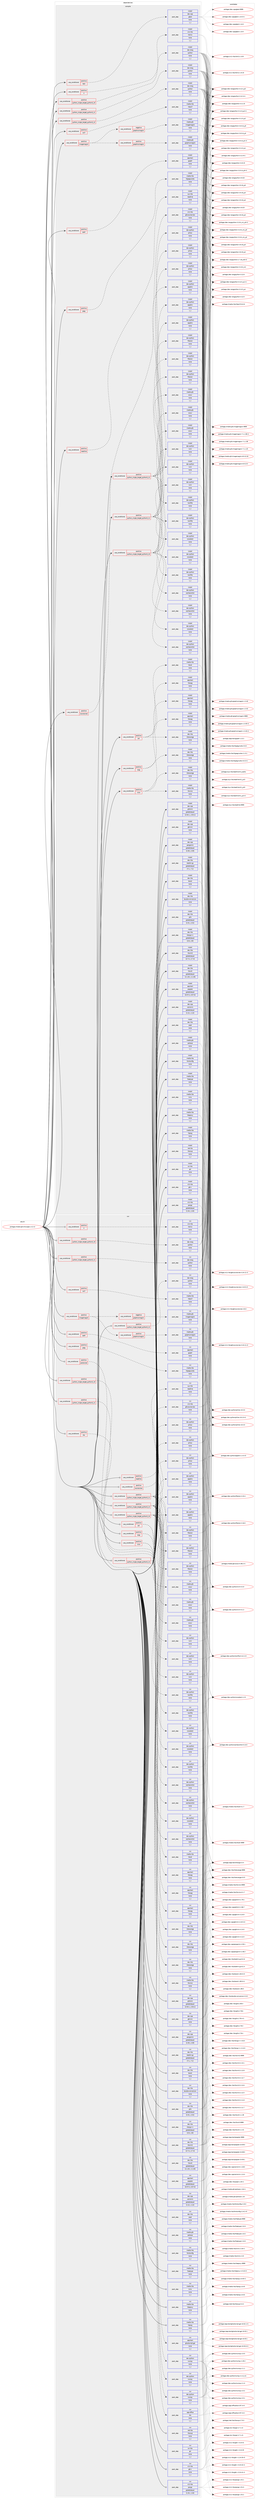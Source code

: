 digraph prolog {

# *************
# Graph options
# *************

newrank=true;
concentrate=true;
compound=true;
graph [rankdir=LR,fontname=Helvetica,fontsize=10,ranksep=1.5];#, ranksep=2.5, nodesep=0.2];
edge  [arrowhead=vee];
node  [fontname=Helvetica,fontsize=10];

# **********
# The ebuild
# **********

subgraph cluster_leftcol {
color=gray;
label=<<i>ebuild</i>>;
id [label="portage://media-gfx/inkscape-1.3.2-r2", color=red, width=4, href="../media-gfx/inkscape-1.3.2-r2.svg"];
}

# ****************
# The dependencies
# ****************

subgraph cluster_midcol {
color=gray;
label=<<i>dependencies</i>>;
subgraph cluster_compile {
fillcolor="#eeeeee";
style=filled;
label=<<i>compile</i>>;
subgraph cond206339 {
dependency799698 [label=<<TABLE BORDER="0" CELLBORDER="1" CELLSPACING="0" CELLPADDING="4"><TR><TD ROWSPAN="3" CELLPADDING="10">use_conditional</TD></TR><TR><TD>positive</TD></TR><TR><TD>X</TD></TR></TABLE>>, shape=none, color=red];
subgraph pack587264 {
dependency799699 [label=<<TABLE BORDER="0" CELLBORDER="1" CELLSPACING="0" CELLPADDING="4" WIDTH="220"><TR><TD ROWSPAN="6" CELLPADDING="30">pack_dep</TD></TR><TR><TD WIDTH="110">install</TD></TR><TR><TD>x11-libs</TD></TR><TR><TD>libX11</TD></TR><TR><TD>none</TD></TR><TR><TD>[,,]</TD></TR></TABLE>>, shape=none, color=blue];
}
dependency799698:e -> dependency799699:w [weight=20,style="dashed",arrowhead="vee"];
}
id:e -> dependency799698:w [weight=20,style="solid",arrowhead="vee"];
subgraph cond206340 {
dependency799700 [label=<<TABLE BORDER="0" CELLBORDER="1" CELLSPACING="0" CELLPADDING="4"><TR><TD ROWSPAN="3" CELLPADDING="10">use_conditional</TD></TR><TR><TD>positive</TD></TR><TR><TD>cdr</TD></TR></TABLE>>, shape=none, color=red];
subgraph pack587265 {
dependency799701 [label=<<TABLE BORDER="0" CELLBORDER="1" CELLSPACING="0" CELLPADDING="4" WIDTH="220"><TR><TD ROWSPAN="6" CELLPADDING="30">pack_dep</TD></TR><TR><TD WIDTH="110">install</TD></TR><TR><TD>app-text</TD></TR><TR><TD>libwpg</TD></TR><TR><TD>none</TD></TR><TR><TD>[,,]</TD></TR></TABLE>>, shape=none, color=blue];
}
dependency799700:e -> dependency799701:w [weight=20,style="dashed",arrowhead="vee"];
subgraph pack587266 {
dependency799702 [label=<<TABLE BORDER="0" CELLBORDER="1" CELLSPACING="0" CELLPADDING="4" WIDTH="220"><TR><TD ROWSPAN="6" CELLPADDING="30">pack_dep</TD></TR><TR><TD WIDTH="110">install</TD></TR><TR><TD>dev-libs</TD></TR><TR><TD>librevenge</TD></TR><TR><TD>none</TD></TR><TR><TD>[,,]</TD></TR></TABLE>>, shape=none, color=blue];
}
dependency799700:e -> dependency799702:w [weight=20,style="dashed",arrowhead="vee"];
subgraph pack587267 {
dependency799703 [label=<<TABLE BORDER="0" CELLBORDER="1" CELLSPACING="0" CELLPADDING="4" WIDTH="220"><TR><TD ROWSPAN="6" CELLPADDING="30">pack_dep</TD></TR><TR><TD WIDTH="110">install</TD></TR><TR><TD>media-libs</TD></TR><TR><TD>libcdr</TD></TR><TR><TD>none</TD></TR><TR><TD>[,,]</TD></TR></TABLE>>, shape=none, color=blue];
}
dependency799700:e -> dependency799703:w [weight=20,style="dashed",arrowhead="vee"];
}
id:e -> dependency799700:w [weight=20,style="solid",arrowhead="vee"];
subgraph cond206341 {
dependency799704 [label=<<TABLE BORDER="0" CELLBORDER="1" CELLSPACING="0" CELLPADDING="4"><TR><TD ROWSPAN="3" CELLPADDING="10">use_conditional</TD></TR><TR><TD>positive</TD></TR><TR><TD>exif</TD></TR></TABLE>>, shape=none, color=red];
subgraph pack587268 {
dependency799705 [label=<<TABLE BORDER="0" CELLBORDER="1" CELLSPACING="0" CELLPADDING="4" WIDTH="220"><TR><TD ROWSPAN="6" CELLPADDING="30">pack_dep</TD></TR><TR><TD WIDTH="110">install</TD></TR><TR><TD>media-libs</TD></TR><TR><TD>libexif</TD></TR><TR><TD>none</TD></TR><TR><TD>[,,]</TD></TR></TABLE>>, shape=none, color=blue];
}
dependency799704:e -> dependency799705:w [weight=20,style="dashed",arrowhead="vee"];
}
id:e -> dependency799704:w [weight=20,style="solid",arrowhead="vee"];
subgraph cond206342 {
dependency799706 [label=<<TABLE BORDER="0" CELLBORDER="1" CELLSPACING="0" CELLPADDING="4"><TR><TD ROWSPAN="3" CELLPADDING="10">use_conditional</TD></TR><TR><TD>positive</TD></TR><TR><TD>imagemagick</TD></TR></TABLE>>, shape=none, color=red];
subgraph cond206343 {
dependency799707 [label=<<TABLE BORDER="0" CELLBORDER="1" CELLSPACING="0" CELLPADDING="4"><TR><TD ROWSPAN="3" CELLPADDING="10">use_conditional</TD></TR><TR><TD>negative</TD></TR><TR><TD>graphicsmagick</TD></TR></TABLE>>, shape=none, color=red];
subgraph pack587269 {
dependency799708 [label=<<TABLE BORDER="0" CELLBORDER="1" CELLSPACING="0" CELLPADDING="4" WIDTH="220"><TR><TD ROWSPAN="6" CELLPADDING="30">pack_dep</TD></TR><TR><TD WIDTH="110">install</TD></TR><TR><TD>media-gfx</TD></TR><TR><TD>imagemagick</TD></TR><TR><TD>none</TD></TR><TR><TD>[,,]</TD></TR></TABLE>>, shape=none, color=blue];
}
dependency799707:e -> dependency799708:w [weight=20,style="dashed",arrowhead="vee"];
}
dependency799706:e -> dependency799707:w [weight=20,style="dashed",arrowhead="vee"];
subgraph cond206344 {
dependency799709 [label=<<TABLE BORDER="0" CELLBORDER="1" CELLSPACING="0" CELLPADDING="4"><TR><TD ROWSPAN="3" CELLPADDING="10">use_conditional</TD></TR><TR><TD>positive</TD></TR><TR><TD>graphicsmagick</TD></TR></TABLE>>, shape=none, color=red];
subgraph pack587270 {
dependency799710 [label=<<TABLE BORDER="0" CELLBORDER="1" CELLSPACING="0" CELLPADDING="4" WIDTH="220"><TR><TD ROWSPAN="6" CELLPADDING="30">pack_dep</TD></TR><TR><TD WIDTH="110">install</TD></TR><TR><TD>media-gfx</TD></TR><TR><TD>graphicsmagick</TD></TR><TR><TD>none</TD></TR><TR><TD>[,,]</TD></TR></TABLE>>, shape=none, color=blue];
}
dependency799709:e -> dependency799710:w [weight=20,style="dashed",arrowhead="vee"];
}
dependency799706:e -> dependency799709:w [weight=20,style="dashed",arrowhead="vee"];
}
id:e -> dependency799706:w [weight=20,style="solid",arrowhead="vee"];
subgraph cond206345 {
dependency799711 [label=<<TABLE BORDER="0" CELLBORDER="1" CELLSPACING="0" CELLPADDING="4"><TR><TD ROWSPAN="3" CELLPADDING="10">use_conditional</TD></TR><TR><TD>positive</TD></TR><TR><TD>jpeg</TD></TR></TABLE>>, shape=none, color=red];
subgraph pack587271 {
dependency799712 [label=<<TABLE BORDER="0" CELLBORDER="1" CELLSPACING="0" CELLPADDING="4" WIDTH="220"><TR><TD ROWSPAN="6" CELLPADDING="30">pack_dep</TD></TR><TR><TD WIDTH="110">install</TD></TR><TR><TD>media-libs</TD></TR><TR><TD>libjpeg-turbo</TD></TR><TR><TD>none</TD></TR><TR><TD>[,,]</TD></TR></TABLE>>, shape=none, color=blue];
}
dependency799711:e -> dependency799712:w [weight=20,style="dashed",arrowhead="vee"];
}
id:e -> dependency799711:w [weight=20,style="solid",arrowhead="vee"];
subgraph cond206346 {
dependency799713 [label=<<TABLE BORDER="0" CELLBORDER="1" CELLSPACING="0" CELLPADDING="4"><TR><TD ROWSPAN="3" CELLPADDING="10">use_conditional</TD></TR><TR><TD>positive</TD></TR><TR><TD>python_single_target_python3_10</TD></TR></TABLE>>, shape=none, color=red];
subgraph pack587272 {
dependency799714 [label=<<TABLE BORDER="0" CELLBORDER="1" CELLSPACING="0" CELLPADDING="4" WIDTH="220"><TR><TD ROWSPAN="6" CELLPADDING="30">pack_dep</TD></TR><TR><TD WIDTH="110">install</TD></TR><TR><TD>dev-lang</TD></TR><TR><TD>python</TD></TR><TR><TD>none</TD></TR><TR><TD>[,,]</TD></TR></TABLE>>, shape=none, color=blue];
}
dependency799713:e -> dependency799714:w [weight=20,style="dashed",arrowhead="vee"];
}
id:e -> dependency799713:w [weight=20,style="solid",arrowhead="vee"];
subgraph cond206347 {
dependency799715 [label=<<TABLE BORDER="0" CELLBORDER="1" CELLSPACING="0" CELLPADDING="4"><TR><TD ROWSPAN="3" CELLPADDING="10">use_conditional</TD></TR><TR><TD>positive</TD></TR><TR><TD>python_single_target_python3_10</TD></TR></TABLE>>, shape=none, color=red];
subgraph pack587273 {
dependency799716 [label=<<TABLE BORDER="0" CELLBORDER="1" CELLSPACING="0" CELLPADDING="4" WIDTH="220"><TR><TD ROWSPAN="6" CELLPADDING="30">pack_dep</TD></TR><TR><TD WIDTH="110">install</TD></TR><TR><TD>dev-python</TD></TR><TR><TD>appdirs</TD></TR><TR><TD>none</TD></TR><TR><TD>[,,]</TD></TR></TABLE>>, shape=none, color=blue];
}
dependency799715:e -> dependency799716:w [weight=20,style="dashed",arrowhead="vee"];
subgraph pack587274 {
dependency799717 [label=<<TABLE BORDER="0" CELLBORDER="1" CELLSPACING="0" CELLPADDING="4" WIDTH="220"><TR><TD ROWSPAN="6" CELLPADDING="30">pack_dep</TD></TR><TR><TD WIDTH="110">install</TD></TR><TR><TD>dev-python</TD></TR><TR><TD>cachecontrol</TD></TR><TR><TD>none</TD></TR><TR><TD>[,,]</TD></TR></TABLE>>, shape=none, color=blue];
}
dependency799715:e -> dependency799717:w [weight=20,style="dashed",arrowhead="vee"];
subgraph pack587275 {
dependency799718 [label=<<TABLE BORDER="0" CELLBORDER="1" CELLSPACING="0" CELLPADDING="4" WIDTH="220"><TR><TD ROWSPAN="6" CELLPADDING="30">pack_dep</TD></TR><TR><TD WIDTH="110">install</TD></TR><TR><TD>dev-python</TD></TR><TR><TD>cssselect</TD></TR><TR><TD>none</TD></TR><TR><TD>[,,]</TD></TR></TABLE>>, shape=none, color=blue];
}
dependency799715:e -> dependency799718:w [weight=20,style="dashed",arrowhead="vee"];
subgraph pack587276 {
dependency799719 [label=<<TABLE BORDER="0" CELLBORDER="1" CELLSPACING="0" CELLPADDING="4" WIDTH="220"><TR><TD ROWSPAN="6" CELLPADDING="30">pack_dep</TD></TR><TR><TD WIDTH="110">install</TD></TR><TR><TD>dev-python</TD></TR><TR><TD>filelock</TD></TR><TR><TD>none</TD></TR><TR><TD>[,,]</TD></TR></TABLE>>, shape=none, color=blue];
}
dependency799715:e -> dependency799719:w [weight=20,style="dashed",arrowhead="vee"];
subgraph pack587277 {
dependency799720 [label=<<TABLE BORDER="0" CELLBORDER="1" CELLSPACING="0" CELLPADDING="4" WIDTH="220"><TR><TD ROWSPAN="6" CELLPADDING="30">pack_dep</TD></TR><TR><TD WIDTH="110">install</TD></TR><TR><TD>dev-python</TD></TR><TR><TD>lockfile</TD></TR><TR><TD>none</TD></TR><TR><TD>[,,]</TD></TR></TABLE>>, shape=none, color=blue];
}
dependency799715:e -> dependency799720:w [weight=20,style="dashed",arrowhead="vee"];
subgraph pack587278 {
dependency799721 [label=<<TABLE BORDER="0" CELLBORDER="1" CELLSPACING="0" CELLPADDING="4" WIDTH="220"><TR><TD ROWSPAN="6" CELLPADDING="30">pack_dep</TD></TR><TR><TD WIDTH="110">install</TD></TR><TR><TD>dev-python</TD></TR><TR><TD>lxml</TD></TR><TR><TD>none</TD></TR><TR><TD>[,,]</TD></TR></TABLE>>, shape=none, color=blue];
}
dependency799715:e -> dependency799721:w [weight=20,style="dashed",arrowhead="vee"];
subgraph pack587279 {
dependency799722 [label=<<TABLE BORDER="0" CELLBORDER="1" CELLSPACING="0" CELLPADDING="4" WIDTH="220"><TR><TD ROWSPAN="6" CELLPADDING="30">pack_dep</TD></TR><TR><TD WIDTH="110">install</TD></TR><TR><TD>dev-python</TD></TR><TR><TD>pillow</TD></TR><TR><TD>none</TD></TR><TR><TD>[,,]</TD></TR></TABLE>>, shape=none, color=blue];
}
dependency799715:e -> dependency799722:w [weight=20,style="dashed",arrowhead="vee"];
subgraph pack587280 {
dependency799723 [label=<<TABLE BORDER="0" CELLBORDER="1" CELLSPACING="0" CELLPADDING="4" WIDTH="220"><TR><TD ROWSPAN="6" CELLPADDING="30">pack_dep</TD></TR><TR><TD WIDTH="110">install</TD></TR><TR><TD>media-gfx</TD></TR><TR><TD>scour</TD></TR><TR><TD>none</TD></TR><TR><TD>[,,]</TD></TR></TABLE>>, shape=none, color=blue];
}
dependency799715:e -> dependency799723:w [weight=20,style="dashed",arrowhead="vee"];
}
id:e -> dependency799715:w [weight=20,style="solid",arrowhead="vee"];
subgraph cond206348 {
dependency799724 [label=<<TABLE BORDER="0" CELLBORDER="1" CELLSPACING="0" CELLPADDING="4"><TR><TD ROWSPAN="3" CELLPADDING="10">use_conditional</TD></TR><TR><TD>positive</TD></TR><TR><TD>python_single_target_python3_11</TD></TR></TABLE>>, shape=none, color=red];
subgraph pack587281 {
dependency799725 [label=<<TABLE BORDER="0" CELLBORDER="1" CELLSPACING="0" CELLPADDING="4" WIDTH="220"><TR><TD ROWSPAN="6" CELLPADDING="30">pack_dep</TD></TR><TR><TD WIDTH="110">install</TD></TR><TR><TD>dev-lang</TD></TR><TR><TD>python</TD></TR><TR><TD>none</TD></TR><TR><TD>[,,]</TD></TR></TABLE>>, shape=none, color=blue];
}
dependency799724:e -> dependency799725:w [weight=20,style="dashed",arrowhead="vee"];
}
id:e -> dependency799724:w [weight=20,style="solid",arrowhead="vee"];
subgraph cond206349 {
dependency799726 [label=<<TABLE BORDER="0" CELLBORDER="1" CELLSPACING="0" CELLPADDING="4"><TR><TD ROWSPAN="3" CELLPADDING="10">use_conditional</TD></TR><TR><TD>positive</TD></TR><TR><TD>python_single_target_python3_11</TD></TR></TABLE>>, shape=none, color=red];
subgraph pack587282 {
dependency799727 [label=<<TABLE BORDER="0" CELLBORDER="1" CELLSPACING="0" CELLPADDING="4" WIDTH="220"><TR><TD ROWSPAN="6" CELLPADDING="30">pack_dep</TD></TR><TR><TD WIDTH="110">install</TD></TR><TR><TD>dev-python</TD></TR><TR><TD>appdirs</TD></TR><TR><TD>none</TD></TR><TR><TD>[,,]</TD></TR></TABLE>>, shape=none, color=blue];
}
dependency799726:e -> dependency799727:w [weight=20,style="dashed",arrowhead="vee"];
subgraph pack587283 {
dependency799728 [label=<<TABLE BORDER="0" CELLBORDER="1" CELLSPACING="0" CELLPADDING="4" WIDTH="220"><TR><TD ROWSPAN="6" CELLPADDING="30">pack_dep</TD></TR><TR><TD WIDTH="110">install</TD></TR><TR><TD>dev-python</TD></TR><TR><TD>cachecontrol</TD></TR><TR><TD>none</TD></TR><TR><TD>[,,]</TD></TR></TABLE>>, shape=none, color=blue];
}
dependency799726:e -> dependency799728:w [weight=20,style="dashed",arrowhead="vee"];
subgraph pack587284 {
dependency799729 [label=<<TABLE BORDER="0" CELLBORDER="1" CELLSPACING="0" CELLPADDING="4" WIDTH="220"><TR><TD ROWSPAN="6" CELLPADDING="30">pack_dep</TD></TR><TR><TD WIDTH="110">install</TD></TR><TR><TD>dev-python</TD></TR><TR><TD>cssselect</TD></TR><TR><TD>none</TD></TR><TR><TD>[,,]</TD></TR></TABLE>>, shape=none, color=blue];
}
dependency799726:e -> dependency799729:w [weight=20,style="dashed",arrowhead="vee"];
subgraph pack587285 {
dependency799730 [label=<<TABLE BORDER="0" CELLBORDER="1" CELLSPACING="0" CELLPADDING="4" WIDTH="220"><TR><TD ROWSPAN="6" CELLPADDING="30">pack_dep</TD></TR><TR><TD WIDTH="110">install</TD></TR><TR><TD>dev-python</TD></TR><TR><TD>filelock</TD></TR><TR><TD>none</TD></TR><TR><TD>[,,]</TD></TR></TABLE>>, shape=none, color=blue];
}
dependency799726:e -> dependency799730:w [weight=20,style="dashed",arrowhead="vee"];
subgraph pack587286 {
dependency799731 [label=<<TABLE BORDER="0" CELLBORDER="1" CELLSPACING="0" CELLPADDING="4" WIDTH="220"><TR><TD ROWSPAN="6" CELLPADDING="30">pack_dep</TD></TR><TR><TD WIDTH="110">install</TD></TR><TR><TD>dev-python</TD></TR><TR><TD>lockfile</TD></TR><TR><TD>none</TD></TR><TR><TD>[,,]</TD></TR></TABLE>>, shape=none, color=blue];
}
dependency799726:e -> dependency799731:w [weight=20,style="dashed",arrowhead="vee"];
subgraph pack587287 {
dependency799732 [label=<<TABLE BORDER="0" CELLBORDER="1" CELLSPACING="0" CELLPADDING="4" WIDTH="220"><TR><TD ROWSPAN="6" CELLPADDING="30">pack_dep</TD></TR><TR><TD WIDTH="110">install</TD></TR><TR><TD>dev-python</TD></TR><TR><TD>lxml</TD></TR><TR><TD>none</TD></TR><TR><TD>[,,]</TD></TR></TABLE>>, shape=none, color=blue];
}
dependency799726:e -> dependency799732:w [weight=20,style="dashed",arrowhead="vee"];
subgraph pack587288 {
dependency799733 [label=<<TABLE BORDER="0" CELLBORDER="1" CELLSPACING="0" CELLPADDING="4" WIDTH="220"><TR><TD ROWSPAN="6" CELLPADDING="30">pack_dep</TD></TR><TR><TD WIDTH="110">install</TD></TR><TR><TD>dev-python</TD></TR><TR><TD>pillow</TD></TR><TR><TD>none</TD></TR><TR><TD>[,,]</TD></TR></TABLE>>, shape=none, color=blue];
}
dependency799726:e -> dependency799733:w [weight=20,style="dashed",arrowhead="vee"];
subgraph pack587289 {
dependency799734 [label=<<TABLE BORDER="0" CELLBORDER="1" CELLSPACING="0" CELLPADDING="4" WIDTH="220"><TR><TD ROWSPAN="6" CELLPADDING="30">pack_dep</TD></TR><TR><TD WIDTH="110">install</TD></TR><TR><TD>media-gfx</TD></TR><TR><TD>scour</TD></TR><TR><TD>none</TD></TR><TR><TD>[,,]</TD></TR></TABLE>>, shape=none, color=blue];
}
dependency799726:e -> dependency799734:w [weight=20,style="dashed",arrowhead="vee"];
}
id:e -> dependency799726:w [weight=20,style="solid",arrowhead="vee"];
subgraph cond206350 {
dependency799735 [label=<<TABLE BORDER="0" CELLBORDER="1" CELLSPACING="0" CELLPADDING="4"><TR><TD ROWSPAN="3" CELLPADDING="10">use_conditional</TD></TR><TR><TD>positive</TD></TR><TR><TD>python_single_target_python3_12</TD></TR></TABLE>>, shape=none, color=red];
subgraph pack587290 {
dependency799736 [label=<<TABLE BORDER="0" CELLBORDER="1" CELLSPACING="0" CELLPADDING="4" WIDTH="220"><TR><TD ROWSPAN="6" CELLPADDING="30">pack_dep</TD></TR><TR><TD WIDTH="110">install</TD></TR><TR><TD>dev-lang</TD></TR><TR><TD>python</TD></TR><TR><TD>none</TD></TR><TR><TD>[,,]</TD></TR></TABLE>>, shape=none, color=blue];
}
dependency799735:e -> dependency799736:w [weight=20,style="dashed",arrowhead="vee"];
}
id:e -> dependency799735:w [weight=20,style="solid",arrowhead="vee"];
subgraph cond206351 {
dependency799737 [label=<<TABLE BORDER="0" CELLBORDER="1" CELLSPACING="0" CELLPADDING="4"><TR><TD ROWSPAN="3" CELLPADDING="10">use_conditional</TD></TR><TR><TD>positive</TD></TR><TR><TD>python_single_target_python3_12</TD></TR></TABLE>>, shape=none, color=red];
subgraph pack587291 {
dependency799738 [label=<<TABLE BORDER="0" CELLBORDER="1" CELLSPACING="0" CELLPADDING="4" WIDTH="220"><TR><TD ROWSPAN="6" CELLPADDING="30">pack_dep</TD></TR><TR><TD WIDTH="110">install</TD></TR><TR><TD>dev-python</TD></TR><TR><TD>appdirs</TD></TR><TR><TD>none</TD></TR><TR><TD>[,,]</TD></TR></TABLE>>, shape=none, color=blue];
}
dependency799737:e -> dependency799738:w [weight=20,style="dashed",arrowhead="vee"];
subgraph pack587292 {
dependency799739 [label=<<TABLE BORDER="0" CELLBORDER="1" CELLSPACING="0" CELLPADDING="4" WIDTH="220"><TR><TD ROWSPAN="6" CELLPADDING="30">pack_dep</TD></TR><TR><TD WIDTH="110">install</TD></TR><TR><TD>dev-python</TD></TR><TR><TD>cachecontrol</TD></TR><TR><TD>none</TD></TR><TR><TD>[,,]</TD></TR></TABLE>>, shape=none, color=blue];
}
dependency799737:e -> dependency799739:w [weight=20,style="dashed",arrowhead="vee"];
subgraph pack587293 {
dependency799740 [label=<<TABLE BORDER="0" CELLBORDER="1" CELLSPACING="0" CELLPADDING="4" WIDTH="220"><TR><TD ROWSPAN="6" CELLPADDING="30">pack_dep</TD></TR><TR><TD WIDTH="110">install</TD></TR><TR><TD>dev-python</TD></TR><TR><TD>cssselect</TD></TR><TR><TD>none</TD></TR><TR><TD>[,,]</TD></TR></TABLE>>, shape=none, color=blue];
}
dependency799737:e -> dependency799740:w [weight=20,style="dashed",arrowhead="vee"];
subgraph pack587294 {
dependency799741 [label=<<TABLE BORDER="0" CELLBORDER="1" CELLSPACING="0" CELLPADDING="4" WIDTH="220"><TR><TD ROWSPAN="6" CELLPADDING="30">pack_dep</TD></TR><TR><TD WIDTH="110">install</TD></TR><TR><TD>dev-python</TD></TR><TR><TD>filelock</TD></TR><TR><TD>none</TD></TR><TR><TD>[,,]</TD></TR></TABLE>>, shape=none, color=blue];
}
dependency799737:e -> dependency799741:w [weight=20,style="dashed",arrowhead="vee"];
subgraph pack587295 {
dependency799742 [label=<<TABLE BORDER="0" CELLBORDER="1" CELLSPACING="0" CELLPADDING="4" WIDTH="220"><TR><TD ROWSPAN="6" CELLPADDING="30">pack_dep</TD></TR><TR><TD WIDTH="110">install</TD></TR><TR><TD>dev-python</TD></TR><TR><TD>lockfile</TD></TR><TR><TD>none</TD></TR><TR><TD>[,,]</TD></TR></TABLE>>, shape=none, color=blue];
}
dependency799737:e -> dependency799742:w [weight=20,style="dashed",arrowhead="vee"];
subgraph pack587296 {
dependency799743 [label=<<TABLE BORDER="0" CELLBORDER="1" CELLSPACING="0" CELLPADDING="4" WIDTH="220"><TR><TD ROWSPAN="6" CELLPADDING="30">pack_dep</TD></TR><TR><TD WIDTH="110">install</TD></TR><TR><TD>dev-python</TD></TR><TR><TD>lxml</TD></TR><TR><TD>none</TD></TR><TR><TD>[,,]</TD></TR></TABLE>>, shape=none, color=blue];
}
dependency799737:e -> dependency799743:w [weight=20,style="dashed",arrowhead="vee"];
subgraph pack587297 {
dependency799744 [label=<<TABLE BORDER="0" CELLBORDER="1" CELLSPACING="0" CELLPADDING="4" WIDTH="220"><TR><TD ROWSPAN="6" CELLPADDING="30">pack_dep</TD></TR><TR><TD WIDTH="110">install</TD></TR><TR><TD>dev-python</TD></TR><TR><TD>pillow</TD></TR><TR><TD>none</TD></TR><TR><TD>[,,]</TD></TR></TABLE>>, shape=none, color=blue];
}
dependency799737:e -> dependency799744:w [weight=20,style="dashed",arrowhead="vee"];
subgraph pack587298 {
dependency799745 [label=<<TABLE BORDER="0" CELLBORDER="1" CELLSPACING="0" CELLPADDING="4" WIDTH="220"><TR><TD ROWSPAN="6" CELLPADDING="30">pack_dep</TD></TR><TR><TD WIDTH="110">install</TD></TR><TR><TD>media-gfx</TD></TR><TR><TD>scour</TD></TR><TR><TD>none</TD></TR><TR><TD>[,,]</TD></TR></TABLE>>, shape=none, color=blue];
}
dependency799737:e -> dependency799745:w [weight=20,style="dashed",arrowhead="vee"];
}
id:e -> dependency799737:w [weight=20,style="solid",arrowhead="vee"];
subgraph cond206352 {
dependency799746 [label=<<TABLE BORDER="0" CELLBORDER="1" CELLSPACING="0" CELLPADDING="4"><TR><TD ROWSPAN="3" CELLPADDING="10">use_conditional</TD></TR><TR><TD>positive</TD></TR><TR><TD>readline</TD></TR></TABLE>>, shape=none, color=red];
subgraph pack587299 {
dependency799747 [label=<<TABLE BORDER="0" CELLBORDER="1" CELLSPACING="0" CELLPADDING="4" WIDTH="220"><TR><TD ROWSPAN="6" CELLPADDING="30">pack_dep</TD></TR><TR><TD WIDTH="110">install</TD></TR><TR><TD>sys-libs</TD></TR><TR><TD>readline</TD></TR><TR><TD>none</TD></TR><TR><TD>[,,]</TD></TR></TABLE>>, shape=none, color=blue];
}
dependency799746:e -> dependency799747:w [weight=20,style="dashed",arrowhead="vee"];
}
id:e -> dependency799746:w [weight=20,style="solid",arrowhead="vee"];
subgraph cond206353 {
dependency799748 [label=<<TABLE BORDER="0" CELLBORDER="1" CELLSPACING="0" CELLPADDING="4"><TR><TD ROWSPAN="3" CELLPADDING="10">use_conditional</TD></TR><TR><TD>positive</TD></TR><TR><TD>sourceview</TD></TR></TABLE>>, shape=none, color=red];
subgraph pack587300 {
dependency799749 [label=<<TABLE BORDER="0" CELLBORDER="1" CELLSPACING="0" CELLPADDING="4" WIDTH="220"><TR><TD ROWSPAN="6" CELLPADDING="30">pack_dep</TD></TR><TR><TD WIDTH="110">install</TD></TR><TR><TD>x11-libs</TD></TR><TR><TD>gtksourceview</TD></TR><TR><TD>none</TD></TR><TR><TD>[,,]</TD></TR></TABLE>>, shape=none, color=blue];
}
dependency799748:e -> dependency799749:w [weight=20,style="dashed",arrowhead="vee"];
}
id:e -> dependency799748:w [weight=20,style="solid",arrowhead="vee"];
subgraph cond206354 {
dependency799750 [label=<<TABLE BORDER="0" CELLBORDER="1" CELLSPACING="0" CELLPADDING="4"><TR><TD ROWSPAN="3" CELLPADDING="10">use_conditional</TD></TR><TR><TD>positive</TD></TR><TR><TD>spell</TD></TR></TABLE>>, shape=none, color=red];
subgraph pack587301 {
dependency799751 [label=<<TABLE BORDER="0" CELLBORDER="1" CELLSPACING="0" CELLPADDING="4" WIDTH="220"><TR><TD ROWSPAN="6" CELLPADDING="30">pack_dep</TD></TR><TR><TD WIDTH="110">install</TD></TR><TR><TD>app-text</TD></TR><TR><TD>gspell</TD></TR><TR><TD>none</TD></TR><TR><TD>[,,]</TD></TR></TABLE>>, shape=none, color=blue];
}
dependency799750:e -> dependency799751:w [weight=20,style="dashed",arrowhead="vee"];
}
id:e -> dependency799750:w [weight=20,style="solid",arrowhead="vee"];
subgraph cond206355 {
dependency799752 [label=<<TABLE BORDER="0" CELLBORDER="1" CELLSPACING="0" CELLPADDING="4"><TR><TD ROWSPAN="3" CELLPADDING="10">use_conditional</TD></TR><TR><TD>positive</TD></TR><TR><TD>test</TD></TR></TABLE>>, shape=none, color=red];
subgraph pack587302 {
dependency799753 [label=<<TABLE BORDER="0" CELLBORDER="1" CELLSPACING="0" CELLPADDING="4" WIDTH="220"><TR><TD ROWSPAN="6" CELLPADDING="30">pack_dep</TD></TR><TR><TD WIDTH="110">install</TD></TR><TR><TD>dev-cpp</TD></TR><TR><TD>gtest</TD></TR><TR><TD>none</TD></TR><TR><TD>[,,]</TD></TR></TABLE>>, shape=none, color=blue];
}
dependency799752:e -> dependency799753:w [weight=20,style="dashed",arrowhead="vee"];
}
id:e -> dependency799752:w [weight=20,style="solid",arrowhead="vee"];
subgraph cond206356 {
dependency799754 [label=<<TABLE BORDER="0" CELLBORDER="1" CELLSPACING="0" CELLPADDING="4"><TR><TD ROWSPAN="3" CELLPADDING="10">use_conditional</TD></TR><TR><TD>positive</TD></TR><TR><TD>visio</TD></TR></TABLE>>, shape=none, color=red];
subgraph pack587303 {
dependency799755 [label=<<TABLE BORDER="0" CELLBORDER="1" CELLSPACING="0" CELLPADDING="4" WIDTH="220"><TR><TD ROWSPAN="6" CELLPADDING="30">pack_dep</TD></TR><TR><TD WIDTH="110">install</TD></TR><TR><TD>app-text</TD></TR><TR><TD>libwpg</TD></TR><TR><TD>none</TD></TR><TR><TD>[,,]</TD></TR></TABLE>>, shape=none, color=blue];
}
dependency799754:e -> dependency799755:w [weight=20,style="dashed",arrowhead="vee"];
subgraph pack587304 {
dependency799756 [label=<<TABLE BORDER="0" CELLBORDER="1" CELLSPACING="0" CELLPADDING="4" WIDTH="220"><TR><TD ROWSPAN="6" CELLPADDING="30">pack_dep</TD></TR><TR><TD WIDTH="110">install</TD></TR><TR><TD>dev-libs</TD></TR><TR><TD>librevenge</TD></TR><TR><TD>none</TD></TR><TR><TD>[,,]</TD></TR></TABLE>>, shape=none, color=blue];
}
dependency799754:e -> dependency799756:w [weight=20,style="dashed",arrowhead="vee"];
subgraph pack587305 {
dependency799757 [label=<<TABLE BORDER="0" CELLBORDER="1" CELLSPACING="0" CELLPADDING="4" WIDTH="220"><TR><TD ROWSPAN="6" CELLPADDING="30">pack_dep</TD></TR><TR><TD WIDTH="110">install</TD></TR><TR><TD>media-libs</TD></TR><TR><TD>libvisio</TD></TR><TR><TD>none</TD></TR><TR><TD>[,,]</TD></TR></TABLE>>, shape=none, color=blue];
}
dependency799754:e -> dependency799757:w [weight=20,style="dashed",arrowhead="vee"];
}
id:e -> dependency799754:w [weight=20,style="solid",arrowhead="vee"];
subgraph cond206357 {
dependency799758 [label=<<TABLE BORDER="0" CELLBORDER="1" CELLSPACING="0" CELLPADDING="4"><TR><TD ROWSPAN="3" CELLPADDING="10">use_conditional</TD></TR><TR><TD>positive</TD></TR><TR><TD>wpg</TD></TR></TABLE>>, shape=none, color=red];
subgraph pack587306 {
dependency799759 [label=<<TABLE BORDER="0" CELLBORDER="1" CELLSPACING="0" CELLPADDING="4" WIDTH="220"><TR><TD ROWSPAN="6" CELLPADDING="30">pack_dep</TD></TR><TR><TD WIDTH="110">install</TD></TR><TR><TD>app-text</TD></TR><TR><TD>libwpg</TD></TR><TR><TD>none</TD></TR><TR><TD>[,,]</TD></TR></TABLE>>, shape=none, color=blue];
}
dependency799758:e -> dependency799759:w [weight=20,style="dashed",arrowhead="vee"];
subgraph pack587307 {
dependency799760 [label=<<TABLE BORDER="0" CELLBORDER="1" CELLSPACING="0" CELLPADDING="4" WIDTH="220"><TR><TD ROWSPAN="6" CELLPADDING="30">pack_dep</TD></TR><TR><TD WIDTH="110">install</TD></TR><TR><TD>dev-libs</TD></TR><TR><TD>librevenge</TD></TR><TR><TD>none</TD></TR><TR><TD>[,,]</TD></TR></TABLE>>, shape=none, color=blue];
}
dependency799758:e -> dependency799760:w [weight=20,style="dashed",arrowhead="vee"];
}
id:e -> dependency799758:w [weight=20,style="solid",arrowhead="vee"];
subgraph pack587308 {
dependency799761 [label=<<TABLE BORDER="0" CELLBORDER="1" CELLSPACING="0" CELLPADDING="4" WIDTH="220"><TR><TD ROWSPAN="6" CELLPADDING="30">pack_dep</TD></TR><TR><TD WIDTH="110">install</TD></TR><TR><TD>app-text</TD></TR><TR><TD>poppler</TD></TR><TR><TD>greaterequal</TD></TR><TR><TD>[0.57.0,,,0.57.0]</TD></TR></TABLE>>, shape=none, color=blue];
}
id:e -> dependency799761:w [weight=20,style="solid",arrowhead="vee"];
subgraph pack587309 {
dependency799762 [label=<<TABLE BORDER="0" CELLBORDER="1" CELLSPACING="0" CELLPADDING="4" WIDTH="220"><TR><TD ROWSPAN="6" CELLPADDING="30">pack_dep</TD></TR><TR><TD WIDTH="110">install</TD></TR><TR><TD>dev-cpp</TD></TR><TR><TD>cairomm</TD></TR><TR><TD>greaterequal</TD></TR><TR><TD>[1.12,,,1.12]</TD></TR></TABLE>>, shape=none, color=blue];
}
id:e -> dependency799762:w [weight=20,style="solid",arrowhead="vee"];
subgraph pack587310 {
dependency799763 [label=<<TABLE BORDER="0" CELLBORDER="1" CELLSPACING="0" CELLPADDING="4" WIDTH="220"><TR><TD ROWSPAN="6" CELLPADDING="30">pack_dep</TD></TR><TR><TD WIDTH="110">install</TD></TR><TR><TD>dev-cpp</TD></TR><TR><TD>glibmm</TD></TR><TR><TD>greaterequal</TD></TR><TR><TD>[2.54.1,,,2.54.1]</TD></TR></TABLE>>, shape=none, color=blue];
}
id:e -> dependency799763:w [weight=20,style="solid",arrowhead="vee"];
subgraph pack587311 {
dependency799764 [label=<<TABLE BORDER="0" CELLBORDER="1" CELLSPACING="0" CELLPADDING="4" WIDTH="220"><TR><TD ROWSPAN="6" CELLPADDING="30">pack_dep</TD></TR><TR><TD WIDTH="110">install</TD></TR><TR><TD>dev-cpp</TD></TR><TR><TD>gtkmm</TD></TR><TR><TD>none</TD></TR><TR><TD>[,,]</TD></TR></TABLE>>, shape=none, color=blue];
}
id:e -> dependency799764:w [weight=20,style="solid",arrowhead="vee"];
subgraph pack587312 {
dependency799765 [label=<<TABLE BORDER="0" CELLBORDER="1" CELLSPACING="0" CELLPADDING="4" WIDTH="220"><TR><TD ROWSPAN="6" CELLPADDING="30">pack_dep</TD></TR><TR><TD WIDTH="110">install</TD></TR><TR><TD>dev-cpp</TD></TR><TR><TD>pangomm</TD></TR><TR><TD>greaterequal</TD></TR><TR><TD>[2.40,,,2.40]</TD></TR></TABLE>>, shape=none, color=blue];
}
id:e -> dependency799765:w [weight=20,style="solid",arrowhead="vee"];
subgraph pack587313 {
dependency799766 [label=<<TABLE BORDER="0" CELLBORDER="1" CELLSPACING="0" CELLPADDING="4" WIDTH="220"><TR><TD ROWSPAN="6" CELLPADDING="30">pack_dep</TD></TR><TR><TD WIDTH="110">install</TD></TR><TR><TD>dev-libs</TD></TR><TR><TD>boehm-gc</TD></TR><TR><TD>greaterequal</TD></TR><TR><TD>[7.1,,,7.1]</TD></TR></TABLE>>, shape=none, color=blue];
}
id:e -> dependency799766:w [weight=20,style="solid",arrowhead="vee"];
subgraph pack587314 {
dependency799767 [label=<<TABLE BORDER="0" CELLBORDER="1" CELLSPACING="0" CELLPADDING="4" WIDTH="220"><TR><TD ROWSPAN="6" CELLPADDING="30">pack_dep</TD></TR><TR><TD WIDTH="110">install</TD></TR><TR><TD>dev-libs</TD></TR><TR><TD>boost</TD></TR><TR><TD>none</TD></TR><TR><TD>[,,]</TD></TR></TABLE>>, shape=none, color=blue];
}
id:e -> dependency799767:w [weight=20,style="solid",arrowhead="vee"];
subgraph pack587315 {
dependency799768 [label=<<TABLE BORDER="0" CELLBORDER="1" CELLSPACING="0" CELLPADDING="4" WIDTH="220"><TR><TD ROWSPAN="6" CELLPADDING="30">pack_dep</TD></TR><TR><TD WIDTH="110">install</TD></TR><TR><TD>dev-libs</TD></TR><TR><TD>double-conversion</TD></TR><TR><TD>none</TD></TR><TR><TD>[,,]</TD></TR></TABLE>>, shape=none, color=blue];
}
id:e -> dependency799768:w [weight=20,style="solid",arrowhead="vee"];
subgraph pack587316 {
dependency799769 [label=<<TABLE BORDER="0" CELLBORDER="1" CELLSPACING="0" CELLPADDING="4" WIDTH="220"><TR><TD ROWSPAN="6" CELLPADDING="30">pack_dep</TD></TR><TR><TD WIDTH="110">install</TD></TR><TR><TD>dev-libs</TD></TR><TR><TD>glib</TD></TR><TR><TD>greaterequal</TD></TR><TR><TD>[2.41,,,2.41]</TD></TR></TABLE>>, shape=none, color=blue];
}
id:e -> dependency799769:w [weight=20,style="solid",arrowhead="vee"];
subgraph pack587317 {
dependency799770 [label=<<TABLE BORDER="0" CELLBORDER="1" CELLSPACING="0" CELLPADDING="4" WIDTH="220"><TR><TD ROWSPAN="6" CELLPADDING="30">pack_dep</TD></TR><TR><TD WIDTH="110">install</TD></TR><TR><TD>dev-libs</TD></TR><TR><TD>libsigc++</TD></TR><TR><TD>greaterequal</TD></TR><TR><TD>[2.8,,,2.8]</TD></TR></TABLE>>, shape=none, color=blue];
}
id:e -> dependency799770:w [weight=20,style="solid",arrowhead="vee"];
subgraph pack587318 {
dependency799771 [label=<<TABLE BORDER="0" CELLBORDER="1" CELLSPACING="0" CELLPADDING="4" WIDTH="220"><TR><TD ROWSPAN="6" CELLPADDING="30">pack_dep</TD></TR><TR><TD WIDTH="110">install</TD></TR><TR><TD>dev-libs</TD></TR><TR><TD>libxml2</TD></TR><TR><TD>greaterequal</TD></TR><TR><TD>[2.7.4,,,2.7.4]</TD></TR></TABLE>>, shape=none, color=blue];
}
id:e -> dependency799771:w [weight=20,style="solid",arrowhead="vee"];
subgraph pack587319 {
dependency799772 [label=<<TABLE BORDER="0" CELLBORDER="1" CELLSPACING="0" CELLPADDING="4" WIDTH="220"><TR><TD ROWSPAN="6" CELLPADDING="30">pack_dep</TD></TR><TR><TD WIDTH="110">install</TD></TR><TR><TD>dev-libs</TD></TR><TR><TD>libxslt</TD></TR><TR><TD>greaterequal</TD></TR><TR><TD>[1.1.25,,,1.1.25]</TD></TR></TABLE>>, shape=none, color=blue];
}
id:e -> dependency799772:w [weight=20,style="solid",arrowhead="vee"];
subgraph pack587320 {
dependency799773 [label=<<TABLE BORDER="0" CELLBORDER="1" CELLSPACING="0" CELLPADDING="4" WIDTH="220"><TR><TD ROWSPAN="6" CELLPADDING="30">pack_dep</TD></TR><TR><TD WIDTH="110">install</TD></TR><TR><TD>dev-libs</TD></TR><TR><TD>popt</TD></TR><TR><TD>none</TD></TR><TR><TD>[,,]</TD></TR></TABLE>>, shape=none, color=blue];
}
id:e -> dependency799773:w [weight=20,style="solid",arrowhead="vee"];
subgraph pack587321 {
dependency799774 [label=<<TABLE BORDER="0" CELLBORDER="1" CELLSPACING="0" CELLPADDING="4" WIDTH="220"><TR><TD ROWSPAN="6" CELLPADDING="30">pack_dep</TD></TR><TR><TD WIDTH="110">install</TD></TR><TR><TD>media-gfx</TD></TR><TR><TD>potrace</TD></TR><TR><TD>none</TD></TR><TR><TD>[,,]</TD></TR></TABLE>>, shape=none, color=blue];
}
id:e -> dependency799774:w [weight=20,style="solid",arrowhead="vee"];
subgraph pack587322 {
dependency799775 [label=<<TABLE BORDER="0" CELLBORDER="1" CELLSPACING="0" CELLPADDING="4" WIDTH="220"><TR><TD ROWSPAN="6" CELLPADDING="30">pack_dep</TD></TR><TR><TD WIDTH="110">install</TD></TR><TR><TD>media-libs</TD></TR><TR><TD>fontconfig</TD></TR><TR><TD>none</TD></TR><TR><TD>[,,]</TD></TR></TABLE>>, shape=none, color=blue];
}
id:e -> dependency799775:w [weight=20,style="solid",arrowhead="vee"];
subgraph pack587323 {
dependency799776 [label=<<TABLE BORDER="0" CELLBORDER="1" CELLSPACING="0" CELLPADDING="4" WIDTH="220"><TR><TD ROWSPAN="6" CELLPADDING="30">pack_dep</TD></TR><TR><TD WIDTH="110">install</TD></TR><TR><TD>media-libs</TD></TR><TR><TD>freetype</TD></TR><TR><TD>none</TD></TR><TR><TD>[,,]</TD></TR></TABLE>>, shape=none, color=blue];
}
id:e -> dependency799776:w [weight=20,style="solid",arrowhead="vee"];
subgraph pack587324 {
dependency799777 [label=<<TABLE BORDER="0" CELLBORDER="1" CELLSPACING="0" CELLPADDING="4" WIDTH="220"><TR><TD ROWSPAN="6" CELLPADDING="30">pack_dep</TD></TR><TR><TD WIDTH="110">install</TD></TR><TR><TD>media-libs</TD></TR><TR><TD>lcms</TD></TR><TR><TD>none</TD></TR><TR><TD>[,,]</TD></TR></TABLE>>, shape=none, color=blue];
}
id:e -> dependency799777:w [weight=20,style="solid",arrowhead="vee"];
subgraph pack587325 {
dependency799778 [label=<<TABLE BORDER="0" CELLBORDER="1" CELLSPACING="0" CELLPADDING="4" WIDTH="220"><TR><TD ROWSPAN="6" CELLPADDING="30">pack_dep</TD></TR><TR><TD WIDTH="110">install</TD></TR><TR><TD>media-libs</TD></TR><TR><TD>libepoxy</TD></TR><TR><TD>none</TD></TR><TR><TD>[,,]</TD></TR></TABLE>>, shape=none, color=blue];
}
id:e -> dependency799778:w [weight=20,style="solid",arrowhead="vee"];
subgraph pack587326 {
dependency799779 [label=<<TABLE BORDER="0" CELLBORDER="1" CELLSPACING="0" CELLPADDING="4" WIDTH="220"><TR><TD ROWSPAN="6" CELLPADDING="30">pack_dep</TD></TR><TR><TD WIDTH="110">install</TD></TR><TR><TD>media-libs</TD></TR><TR><TD>libpng</TD></TR><TR><TD>none</TD></TR><TR><TD>[,,]</TD></TR></TABLE>>, shape=none, color=blue];
}
id:e -> dependency799779:w [weight=20,style="solid",arrowhead="vee"];
subgraph pack587327 {
dependency799780 [label=<<TABLE BORDER="0" CELLBORDER="1" CELLSPACING="0" CELLPADDING="4" WIDTH="220"><TR><TD ROWSPAN="6" CELLPADDING="30">pack_dep</TD></TR><TR><TD WIDTH="110">install</TD></TR><TR><TD>net-libs</TD></TR><TR><TD>libsoup</TD></TR><TR><TD>none</TD></TR><TR><TD>[,,]</TD></TR></TABLE>>, shape=none, color=blue];
}
id:e -> dependency799780:w [weight=20,style="solid",arrowhead="vee"];
subgraph pack587328 {
dependency799781 [label=<<TABLE BORDER="0" CELLBORDER="1" CELLSPACING="0" CELLPADDING="4" WIDTH="220"><TR><TD ROWSPAN="6" CELLPADDING="30">pack_dep</TD></TR><TR><TD WIDTH="110">install</TD></TR><TR><TD>sci-libs</TD></TR><TR><TD>gsl</TD></TR><TR><TD>none</TD></TR><TR><TD>[,,]</TD></TR></TABLE>>, shape=none, color=blue];
}
id:e -> dependency799781:w [weight=20,style="solid",arrowhead="vee"];
subgraph pack587329 {
dependency799782 [label=<<TABLE BORDER="0" CELLBORDER="1" CELLSPACING="0" CELLPADDING="4" WIDTH="220"><TR><TD ROWSPAN="6" CELLPADDING="30">pack_dep</TD></TR><TR><TD WIDTH="110">install</TD></TR><TR><TD>x11-libs</TD></TR><TR><TD>gtk+</TD></TR><TR><TD>none</TD></TR><TR><TD>[,,]</TD></TR></TABLE>>, shape=none, color=blue];
}
id:e -> dependency799782:w [weight=20,style="solid",arrowhead="vee"];
subgraph pack587330 {
dependency799783 [label=<<TABLE BORDER="0" CELLBORDER="1" CELLSPACING="0" CELLPADDING="4" WIDTH="220"><TR><TD ROWSPAN="6" CELLPADDING="30">pack_dep</TD></TR><TR><TD WIDTH="110">install</TD></TR><TR><TD>x11-libs</TD></TR><TR><TD>pango</TD></TR><TR><TD>greaterequal</TD></TR><TR><TD>[1.44,,,1.44]</TD></TR></TABLE>>, shape=none, color=blue];
}
id:e -> dependency799783:w [weight=20,style="solid",arrowhead="vee"];
}
subgraph cluster_compileandrun {
fillcolor="#eeeeee";
style=filled;
label=<<i>compile and run</i>>;
}
subgraph cluster_run {
fillcolor="#eeeeee";
style=filled;
label=<<i>run</i>>;
subgraph cond206358 {
dependency799784 [label=<<TABLE BORDER="0" CELLBORDER="1" CELLSPACING="0" CELLPADDING="4"><TR><TD ROWSPAN="3" CELLPADDING="10">use_conditional</TD></TR><TR><TD>positive</TD></TR><TR><TD>X</TD></TR></TABLE>>, shape=none, color=red];
subgraph pack587331 {
dependency799785 [label=<<TABLE BORDER="0" CELLBORDER="1" CELLSPACING="0" CELLPADDING="4" WIDTH="220"><TR><TD ROWSPAN="6" CELLPADDING="30">pack_dep</TD></TR><TR><TD WIDTH="110">run</TD></TR><TR><TD>x11-libs</TD></TR><TR><TD>libX11</TD></TR><TR><TD>none</TD></TR><TR><TD>[,,]</TD></TR></TABLE>>, shape=none, color=blue];
}
dependency799784:e -> dependency799785:w [weight=20,style="dashed",arrowhead="vee"];
}
id:e -> dependency799784:w [weight=20,style="solid",arrowhead="odot"];
subgraph cond206359 {
dependency799786 [label=<<TABLE BORDER="0" CELLBORDER="1" CELLSPACING="0" CELLPADDING="4"><TR><TD ROWSPAN="3" CELLPADDING="10">use_conditional</TD></TR><TR><TD>positive</TD></TR><TR><TD>cdr</TD></TR></TABLE>>, shape=none, color=red];
subgraph pack587332 {
dependency799787 [label=<<TABLE BORDER="0" CELLBORDER="1" CELLSPACING="0" CELLPADDING="4" WIDTH="220"><TR><TD ROWSPAN="6" CELLPADDING="30">pack_dep</TD></TR><TR><TD WIDTH="110">run</TD></TR><TR><TD>app-text</TD></TR><TR><TD>libwpg</TD></TR><TR><TD>none</TD></TR><TR><TD>[,,]</TD></TR></TABLE>>, shape=none, color=blue];
}
dependency799786:e -> dependency799787:w [weight=20,style="dashed",arrowhead="vee"];
subgraph pack587333 {
dependency799788 [label=<<TABLE BORDER="0" CELLBORDER="1" CELLSPACING="0" CELLPADDING="4" WIDTH="220"><TR><TD ROWSPAN="6" CELLPADDING="30">pack_dep</TD></TR><TR><TD WIDTH="110">run</TD></TR><TR><TD>dev-libs</TD></TR><TR><TD>librevenge</TD></TR><TR><TD>none</TD></TR><TR><TD>[,,]</TD></TR></TABLE>>, shape=none, color=blue];
}
dependency799786:e -> dependency799788:w [weight=20,style="dashed",arrowhead="vee"];
subgraph pack587334 {
dependency799789 [label=<<TABLE BORDER="0" CELLBORDER="1" CELLSPACING="0" CELLPADDING="4" WIDTH="220"><TR><TD ROWSPAN="6" CELLPADDING="30">pack_dep</TD></TR><TR><TD WIDTH="110">run</TD></TR><TR><TD>media-libs</TD></TR><TR><TD>libcdr</TD></TR><TR><TD>none</TD></TR><TR><TD>[,,]</TD></TR></TABLE>>, shape=none, color=blue];
}
dependency799786:e -> dependency799789:w [weight=20,style="dashed",arrowhead="vee"];
}
id:e -> dependency799786:w [weight=20,style="solid",arrowhead="odot"];
subgraph cond206360 {
dependency799790 [label=<<TABLE BORDER="0" CELLBORDER="1" CELLSPACING="0" CELLPADDING="4"><TR><TD ROWSPAN="3" CELLPADDING="10">use_conditional</TD></TR><TR><TD>positive</TD></TR><TR><TD>dia</TD></TR></TABLE>>, shape=none, color=red];
subgraph pack587335 {
dependency799791 [label=<<TABLE BORDER="0" CELLBORDER="1" CELLSPACING="0" CELLPADDING="4" WIDTH="220"><TR><TD ROWSPAN="6" CELLPADDING="30">pack_dep</TD></TR><TR><TD WIDTH="110">run</TD></TR><TR><TD>app-office</TD></TR><TR><TD>dia</TD></TR><TR><TD>none</TD></TR><TR><TD>[,,]</TD></TR></TABLE>>, shape=none, color=blue];
}
dependency799790:e -> dependency799791:w [weight=20,style="dashed",arrowhead="vee"];
}
id:e -> dependency799790:w [weight=20,style="solid",arrowhead="odot"];
subgraph cond206361 {
dependency799792 [label=<<TABLE BORDER="0" CELLBORDER="1" CELLSPACING="0" CELLPADDING="4"><TR><TD ROWSPAN="3" CELLPADDING="10">use_conditional</TD></TR><TR><TD>positive</TD></TR><TR><TD>exif</TD></TR></TABLE>>, shape=none, color=red];
subgraph pack587336 {
dependency799793 [label=<<TABLE BORDER="0" CELLBORDER="1" CELLSPACING="0" CELLPADDING="4" WIDTH="220"><TR><TD ROWSPAN="6" CELLPADDING="30">pack_dep</TD></TR><TR><TD WIDTH="110">run</TD></TR><TR><TD>media-libs</TD></TR><TR><TD>libexif</TD></TR><TR><TD>none</TD></TR><TR><TD>[,,]</TD></TR></TABLE>>, shape=none, color=blue];
}
dependency799792:e -> dependency799793:w [weight=20,style="dashed",arrowhead="vee"];
}
id:e -> dependency799792:w [weight=20,style="solid",arrowhead="odot"];
subgraph cond206362 {
dependency799794 [label=<<TABLE BORDER="0" CELLBORDER="1" CELLSPACING="0" CELLPADDING="4"><TR><TD ROWSPAN="3" CELLPADDING="10">use_conditional</TD></TR><TR><TD>positive</TD></TR><TR><TD>imagemagick</TD></TR></TABLE>>, shape=none, color=red];
subgraph cond206363 {
dependency799795 [label=<<TABLE BORDER="0" CELLBORDER="1" CELLSPACING="0" CELLPADDING="4"><TR><TD ROWSPAN="3" CELLPADDING="10">use_conditional</TD></TR><TR><TD>negative</TD></TR><TR><TD>graphicsmagick</TD></TR></TABLE>>, shape=none, color=red];
subgraph pack587337 {
dependency799796 [label=<<TABLE BORDER="0" CELLBORDER="1" CELLSPACING="0" CELLPADDING="4" WIDTH="220"><TR><TD ROWSPAN="6" CELLPADDING="30">pack_dep</TD></TR><TR><TD WIDTH="110">run</TD></TR><TR><TD>media-gfx</TD></TR><TR><TD>imagemagick</TD></TR><TR><TD>none</TD></TR><TR><TD>[,,]</TD></TR></TABLE>>, shape=none, color=blue];
}
dependency799795:e -> dependency799796:w [weight=20,style="dashed",arrowhead="vee"];
}
dependency799794:e -> dependency799795:w [weight=20,style="dashed",arrowhead="vee"];
subgraph cond206364 {
dependency799797 [label=<<TABLE BORDER="0" CELLBORDER="1" CELLSPACING="0" CELLPADDING="4"><TR><TD ROWSPAN="3" CELLPADDING="10">use_conditional</TD></TR><TR><TD>positive</TD></TR><TR><TD>graphicsmagick</TD></TR></TABLE>>, shape=none, color=red];
subgraph pack587338 {
dependency799798 [label=<<TABLE BORDER="0" CELLBORDER="1" CELLSPACING="0" CELLPADDING="4" WIDTH="220"><TR><TD ROWSPAN="6" CELLPADDING="30">pack_dep</TD></TR><TR><TD WIDTH="110">run</TD></TR><TR><TD>media-gfx</TD></TR><TR><TD>graphicsmagick</TD></TR><TR><TD>none</TD></TR><TR><TD>[,,]</TD></TR></TABLE>>, shape=none, color=blue];
}
dependency799797:e -> dependency799798:w [weight=20,style="dashed",arrowhead="vee"];
}
dependency799794:e -> dependency799797:w [weight=20,style="dashed",arrowhead="vee"];
}
id:e -> dependency799794:w [weight=20,style="solid",arrowhead="odot"];
subgraph cond206365 {
dependency799799 [label=<<TABLE BORDER="0" CELLBORDER="1" CELLSPACING="0" CELLPADDING="4"><TR><TD ROWSPAN="3" CELLPADDING="10">use_conditional</TD></TR><TR><TD>positive</TD></TR><TR><TD>jpeg</TD></TR></TABLE>>, shape=none, color=red];
subgraph pack587339 {
dependency799800 [label=<<TABLE BORDER="0" CELLBORDER="1" CELLSPACING="0" CELLPADDING="4" WIDTH="220"><TR><TD ROWSPAN="6" CELLPADDING="30">pack_dep</TD></TR><TR><TD WIDTH="110">run</TD></TR><TR><TD>media-libs</TD></TR><TR><TD>libjpeg-turbo</TD></TR><TR><TD>none</TD></TR><TR><TD>[,,]</TD></TR></TABLE>>, shape=none, color=blue];
}
dependency799799:e -> dependency799800:w [weight=20,style="dashed",arrowhead="vee"];
}
id:e -> dependency799799:w [weight=20,style="solid",arrowhead="odot"];
subgraph cond206366 {
dependency799801 [label=<<TABLE BORDER="0" CELLBORDER="1" CELLSPACING="0" CELLPADDING="4"><TR><TD ROWSPAN="3" CELLPADDING="10">use_conditional</TD></TR><TR><TD>positive</TD></TR><TR><TD>postscript</TD></TR></TABLE>>, shape=none, color=red];
subgraph pack587340 {
dependency799802 [label=<<TABLE BORDER="0" CELLBORDER="1" CELLSPACING="0" CELLPADDING="4" WIDTH="220"><TR><TD ROWSPAN="6" CELLPADDING="30">pack_dep</TD></TR><TR><TD WIDTH="110">run</TD></TR><TR><TD>app-text</TD></TR><TR><TD>ghostscript-gpl</TD></TR><TR><TD>none</TD></TR><TR><TD>[,,]</TD></TR></TABLE>>, shape=none, color=blue];
}
dependency799801:e -> dependency799802:w [weight=20,style="dashed",arrowhead="vee"];
}
id:e -> dependency799801:w [weight=20,style="solid",arrowhead="odot"];
subgraph cond206367 {
dependency799803 [label=<<TABLE BORDER="0" CELLBORDER="1" CELLSPACING="0" CELLPADDING="4"><TR><TD ROWSPAN="3" CELLPADDING="10">use_conditional</TD></TR><TR><TD>positive</TD></TR><TR><TD>python_single_target_python3_10</TD></TR></TABLE>>, shape=none, color=red];
subgraph pack587341 {
dependency799804 [label=<<TABLE BORDER="0" CELLBORDER="1" CELLSPACING="0" CELLPADDING="4" WIDTH="220"><TR><TD ROWSPAN="6" CELLPADDING="30">pack_dep</TD></TR><TR><TD WIDTH="110">run</TD></TR><TR><TD>dev-lang</TD></TR><TR><TD>python</TD></TR><TR><TD>none</TD></TR><TR><TD>[,,]</TD></TR></TABLE>>, shape=none, color=blue];
}
dependency799803:e -> dependency799804:w [weight=20,style="dashed",arrowhead="vee"];
}
id:e -> dependency799803:w [weight=20,style="solid",arrowhead="odot"];
subgraph cond206368 {
dependency799805 [label=<<TABLE BORDER="0" CELLBORDER="1" CELLSPACING="0" CELLPADDING="4"><TR><TD ROWSPAN="3" CELLPADDING="10">use_conditional</TD></TR><TR><TD>positive</TD></TR><TR><TD>python_single_target_python3_10</TD></TR></TABLE>>, shape=none, color=red];
subgraph pack587342 {
dependency799806 [label=<<TABLE BORDER="0" CELLBORDER="1" CELLSPACING="0" CELLPADDING="4" WIDTH="220"><TR><TD ROWSPAN="6" CELLPADDING="30">pack_dep</TD></TR><TR><TD WIDTH="110">run</TD></TR><TR><TD>dev-python</TD></TR><TR><TD>appdirs</TD></TR><TR><TD>none</TD></TR><TR><TD>[,,]</TD></TR></TABLE>>, shape=none, color=blue];
}
dependency799805:e -> dependency799806:w [weight=20,style="dashed",arrowhead="vee"];
subgraph pack587343 {
dependency799807 [label=<<TABLE BORDER="0" CELLBORDER="1" CELLSPACING="0" CELLPADDING="4" WIDTH="220"><TR><TD ROWSPAN="6" CELLPADDING="30">pack_dep</TD></TR><TR><TD WIDTH="110">run</TD></TR><TR><TD>dev-python</TD></TR><TR><TD>cachecontrol</TD></TR><TR><TD>none</TD></TR><TR><TD>[,,]</TD></TR></TABLE>>, shape=none, color=blue];
}
dependency799805:e -> dependency799807:w [weight=20,style="dashed",arrowhead="vee"];
subgraph pack587344 {
dependency799808 [label=<<TABLE BORDER="0" CELLBORDER="1" CELLSPACING="0" CELLPADDING="4" WIDTH="220"><TR><TD ROWSPAN="6" CELLPADDING="30">pack_dep</TD></TR><TR><TD WIDTH="110">run</TD></TR><TR><TD>dev-python</TD></TR><TR><TD>cssselect</TD></TR><TR><TD>none</TD></TR><TR><TD>[,,]</TD></TR></TABLE>>, shape=none, color=blue];
}
dependency799805:e -> dependency799808:w [weight=20,style="dashed",arrowhead="vee"];
subgraph pack587345 {
dependency799809 [label=<<TABLE BORDER="0" CELLBORDER="1" CELLSPACING="0" CELLPADDING="4" WIDTH="220"><TR><TD ROWSPAN="6" CELLPADDING="30">pack_dep</TD></TR><TR><TD WIDTH="110">run</TD></TR><TR><TD>dev-python</TD></TR><TR><TD>filelock</TD></TR><TR><TD>none</TD></TR><TR><TD>[,,]</TD></TR></TABLE>>, shape=none, color=blue];
}
dependency799805:e -> dependency799809:w [weight=20,style="dashed",arrowhead="vee"];
subgraph pack587346 {
dependency799810 [label=<<TABLE BORDER="0" CELLBORDER="1" CELLSPACING="0" CELLPADDING="4" WIDTH="220"><TR><TD ROWSPAN="6" CELLPADDING="30">pack_dep</TD></TR><TR><TD WIDTH="110">run</TD></TR><TR><TD>dev-python</TD></TR><TR><TD>lockfile</TD></TR><TR><TD>none</TD></TR><TR><TD>[,,]</TD></TR></TABLE>>, shape=none, color=blue];
}
dependency799805:e -> dependency799810:w [weight=20,style="dashed",arrowhead="vee"];
subgraph pack587347 {
dependency799811 [label=<<TABLE BORDER="0" CELLBORDER="1" CELLSPACING="0" CELLPADDING="4" WIDTH="220"><TR><TD ROWSPAN="6" CELLPADDING="30">pack_dep</TD></TR><TR><TD WIDTH="110">run</TD></TR><TR><TD>dev-python</TD></TR><TR><TD>lxml</TD></TR><TR><TD>none</TD></TR><TR><TD>[,,]</TD></TR></TABLE>>, shape=none, color=blue];
}
dependency799805:e -> dependency799811:w [weight=20,style="dashed",arrowhead="vee"];
subgraph pack587348 {
dependency799812 [label=<<TABLE BORDER="0" CELLBORDER="1" CELLSPACING="0" CELLPADDING="4" WIDTH="220"><TR><TD ROWSPAN="6" CELLPADDING="30">pack_dep</TD></TR><TR><TD WIDTH="110">run</TD></TR><TR><TD>dev-python</TD></TR><TR><TD>pillow</TD></TR><TR><TD>none</TD></TR><TR><TD>[,,]</TD></TR></TABLE>>, shape=none, color=blue];
}
dependency799805:e -> dependency799812:w [weight=20,style="dashed",arrowhead="vee"];
subgraph pack587349 {
dependency799813 [label=<<TABLE BORDER="0" CELLBORDER="1" CELLSPACING="0" CELLPADDING="4" WIDTH="220"><TR><TD ROWSPAN="6" CELLPADDING="30">pack_dep</TD></TR><TR><TD WIDTH="110">run</TD></TR><TR><TD>media-gfx</TD></TR><TR><TD>scour</TD></TR><TR><TD>none</TD></TR><TR><TD>[,,]</TD></TR></TABLE>>, shape=none, color=blue];
}
dependency799805:e -> dependency799813:w [weight=20,style="dashed",arrowhead="vee"];
}
id:e -> dependency799805:w [weight=20,style="solid",arrowhead="odot"];
subgraph cond206369 {
dependency799814 [label=<<TABLE BORDER="0" CELLBORDER="1" CELLSPACING="0" CELLPADDING="4"><TR><TD ROWSPAN="3" CELLPADDING="10">use_conditional</TD></TR><TR><TD>positive</TD></TR><TR><TD>python_single_target_python3_10</TD></TR></TABLE>>, shape=none, color=red];
subgraph pack587350 {
dependency799815 [label=<<TABLE BORDER="0" CELLBORDER="1" CELLSPACING="0" CELLPADDING="4" WIDTH="220"><TR><TD ROWSPAN="6" CELLPADDING="30">pack_dep</TD></TR><TR><TD WIDTH="110">run</TD></TR><TR><TD>dev-python</TD></TR><TR><TD>numpy</TD></TR><TR><TD>none</TD></TR><TR><TD>[,,]</TD></TR></TABLE>>, shape=none, color=blue];
}
dependency799814:e -> dependency799815:w [weight=20,style="dashed",arrowhead="vee"];
}
id:e -> dependency799814:w [weight=20,style="solid",arrowhead="odot"];
subgraph cond206370 {
dependency799816 [label=<<TABLE BORDER="0" CELLBORDER="1" CELLSPACING="0" CELLPADDING="4"><TR><TD ROWSPAN="3" CELLPADDING="10">use_conditional</TD></TR><TR><TD>positive</TD></TR><TR><TD>python_single_target_python3_11</TD></TR></TABLE>>, shape=none, color=red];
subgraph pack587351 {
dependency799817 [label=<<TABLE BORDER="0" CELLBORDER="1" CELLSPACING="0" CELLPADDING="4" WIDTH="220"><TR><TD ROWSPAN="6" CELLPADDING="30">pack_dep</TD></TR><TR><TD WIDTH="110">run</TD></TR><TR><TD>dev-lang</TD></TR><TR><TD>python</TD></TR><TR><TD>none</TD></TR><TR><TD>[,,]</TD></TR></TABLE>>, shape=none, color=blue];
}
dependency799816:e -> dependency799817:w [weight=20,style="dashed",arrowhead="vee"];
}
id:e -> dependency799816:w [weight=20,style="solid",arrowhead="odot"];
subgraph cond206371 {
dependency799818 [label=<<TABLE BORDER="0" CELLBORDER="1" CELLSPACING="0" CELLPADDING="4"><TR><TD ROWSPAN="3" CELLPADDING="10">use_conditional</TD></TR><TR><TD>positive</TD></TR><TR><TD>python_single_target_python3_11</TD></TR></TABLE>>, shape=none, color=red];
subgraph pack587352 {
dependency799819 [label=<<TABLE BORDER="0" CELLBORDER="1" CELLSPACING="0" CELLPADDING="4" WIDTH="220"><TR><TD ROWSPAN="6" CELLPADDING="30">pack_dep</TD></TR><TR><TD WIDTH="110">run</TD></TR><TR><TD>dev-python</TD></TR><TR><TD>appdirs</TD></TR><TR><TD>none</TD></TR><TR><TD>[,,]</TD></TR></TABLE>>, shape=none, color=blue];
}
dependency799818:e -> dependency799819:w [weight=20,style="dashed",arrowhead="vee"];
subgraph pack587353 {
dependency799820 [label=<<TABLE BORDER="0" CELLBORDER="1" CELLSPACING="0" CELLPADDING="4" WIDTH="220"><TR><TD ROWSPAN="6" CELLPADDING="30">pack_dep</TD></TR><TR><TD WIDTH="110">run</TD></TR><TR><TD>dev-python</TD></TR><TR><TD>cachecontrol</TD></TR><TR><TD>none</TD></TR><TR><TD>[,,]</TD></TR></TABLE>>, shape=none, color=blue];
}
dependency799818:e -> dependency799820:w [weight=20,style="dashed",arrowhead="vee"];
subgraph pack587354 {
dependency799821 [label=<<TABLE BORDER="0" CELLBORDER="1" CELLSPACING="0" CELLPADDING="4" WIDTH="220"><TR><TD ROWSPAN="6" CELLPADDING="30">pack_dep</TD></TR><TR><TD WIDTH="110">run</TD></TR><TR><TD>dev-python</TD></TR><TR><TD>cssselect</TD></TR><TR><TD>none</TD></TR><TR><TD>[,,]</TD></TR></TABLE>>, shape=none, color=blue];
}
dependency799818:e -> dependency799821:w [weight=20,style="dashed",arrowhead="vee"];
subgraph pack587355 {
dependency799822 [label=<<TABLE BORDER="0" CELLBORDER="1" CELLSPACING="0" CELLPADDING="4" WIDTH="220"><TR><TD ROWSPAN="6" CELLPADDING="30">pack_dep</TD></TR><TR><TD WIDTH="110">run</TD></TR><TR><TD>dev-python</TD></TR><TR><TD>filelock</TD></TR><TR><TD>none</TD></TR><TR><TD>[,,]</TD></TR></TABLE>>, shape=none, color=blue];
}
dependency799818:e -> dependency799822:w [weight=20,style="dashed",arrowhead="vee"];
subgraph pack587356 {
dependency799823 [label=<<TABLE BORDER="0" CELLBORDER="1" CELLSPACING="0" CELLPADDING="4" WIDTH="220"><TR><TD ROWSPAN="6" CELLPADDING="30">pack_dep</TD></TR><TR><TD WIDTH="110">run</TD></TR><TR><TD>dev-python</TD></TR><TR><TD>lockfile</TD></TR><TR><TD>none</TD></TR><TR><TD>[,,]</TD></TR></TABLE>>, shape=none, color=blue];
}
dependency799818:e -> dependency799823:w [weight=20,style="dashed",arrowhead="vee"];
subgraph pack587357 {
dependency799824 [label=<<TABLE BORDER="0" CELLBORDER="1" CELLSPACING="0" CELLPADDING="4" WIDTH="220"><TR><TD ROWSPAN="6" CELLPADDING="30">pack_dep</TD></TR><TR><TD WIDTH="110">run</TD></TR><TR><TD>dev-python</TD></TR><TR><TD>lxml</TD></TR><TR><TD>none</TD></TR><TR><TD>[,,]</TD></TR></TABLE>>, shape=none, color=blue];
}
dependency799818:e -> dependency799824:w [weight=20,style="dashed",arrowhead="vee"];
subgraph pack587358 {
dependency799825 [label=<<TABLE BORDER="0" CELLBORDER="1" CELLSPACING="0" CELLPADDING="4" WIDTH="220"><TR><TD ROWSPAN="6" CELLPADDING="30">pack_dep</TD></TR><TR><TD WIDTH="110">run</TD></TR><TR><TD>dev-python</TD></TR><TR><TD>pillow</TD></TR><TR><TD>none</TD></TR><TR><TD>[,,]</TD></TR></TABLE>>, shape=none, color=blue];
}
dependency799818:e -> dependency799825:w [weight=20,style="dashed",arrowhead="vee"];
subgraph pack587359 {
dependency799826 [label=<<TABLE BORDER="0" CELLBORDER="1" CELLSPACING="0" CELLPADDING="4" WIDTH="220"><TR><TD ROWSPAN="6" CELLPADDING="30">pack_dep</TD></TR><TR><TD WIDTH="110">run</TD></TR><TR><TD>media-gfx</TD></TR><TR><TD>scour</TD></TR><TR><TD>none</TD></TR><TR><TD>[,,]</TD></TR></TABLE>>, shape=none, color=blue];
}
dependency799818:e -> dependency799826:w [weight=20,style="dashed",arrowhead="vee"];
}
id:e -> dependency799818:w [weight=20,style="solid",arrowhead="odot"];
subgraph cond206372 {
dependency799827 [label=<<TABLE BORDER="0" CELLBORDER="1" CELLSPACING="0" CELLPADDING="4"><TR><TD ROWSPAN="3" CELLPADDING="10">use_conditional</TD></TR><TR><TD>positive</TD></TR><TR><TD>python_single_target_python3_11</TD></TR></TABLE>>, shape=none, color=red];
subgraph pack587360 {
dependency799828 [label=<<TABLE BORDER="0" CELLBORDER="1" CELLSPACING="0" CELLPADDING="4" WIDTH="220"><TR><TD ROWSPAN="6" CELLPADDING="30">pack_dep</TD></TR><TR><TD WIDTH="110">run</TD></TR><TR><TD>dev-python</TD></TR><TR><TD>numpy</TD></TR><TR><TD>none</TD></TR><TR><TD>[,,]</TD></TR></TABLE>>, shape=none, color=blue];
}
dependency799827:e -> dependency799828:w [weight=20,style="dashed",arrowhead="vee"];
}
id:e -> dependency799827:w [weight=20,style="solid",arrowhead="odot"];
subgraph cond206373 {
dependency799829 [label=<<TABLE BORDER="0" CELLBORDER="1" CELLSPACING="0" CELLPADDING="4"><TR><TD ROWSPAN="3" CELLPADDING="10">use_conditional</TD></TR><TR><TD>positive</TD></TR><TR><TD>python_single_target_python3_12</TD></TR></TABLE>>, shape=none, color=red];
subgraph pack587361 {
dependency799830 [label=<<TABLE BORDER="0" CELLBORDER="1" CELLSPACING="0" CELLPADDING="4" WIDTH="220"><TR><TD ROWSPAN="6" CELLPADDING="30">pack_dep</TD></TR><TR><TD WIDTH="110">run</TD></TR><TR><TD>dev-lang</TD></TR><TR><TD>python</TD></TR><TR><TD>none</TD></TR><TR><TD>[,,]</TD></TR></TABLE>>, shape=none, color=blue];
}
dependency799829:e -> dependency799830:w [weight=20,style="dashed",arrowhead="vee"];
}
id:e -> dependency799829:w [weight=20,style="solid",arrowhead="odot"];
subgraph cond206374 {
dependency799831 [label=<<TABLE BORDER="0" CELLBORDER="1" CELLSPACING="0" CELLPADDING="4"><TR><TD ROWSPAN="3" CELLPADDING="10">use_conditional</TD></TR><TR><TD>positive</TD></TR><TR><TD>python_single_target_python3_12</TD></TR></TABLE>>, shape=none, color=red];
subgraph pack587362 {
dependency799832 [label=<<TABLE BORDER="0" CELLBORDER="1" CELLSPACING="0" CELLPADDING="4" WIDTH="220"><TR><TD ROWSPAN="6" CELLPADDING="30">pack_dep</TD></TR><TR><TD WIDTH="110">run</TD></TR><TR><TD>dev-python</TD></TR><TR><TD>appdirs</TD></TR><TR><TD>none</TD></TR><TR><TD>[,,]</TD></TR></TABLE>>, shape=none, color=blue];
}
dependency799831:e -> dependency799832:w [weight=20,style="dashed",arrowhead="vee"];
subgraph pack587363 {
dependency799833 [label=<<TABLE BORDER="0" CELLBORDER="1" CELLSPACING="0" CELLPADDING="4" WIDTH="220"><TR><TD ROWSPAN="6" CELLPADDING="30">pack_dep</TD></TR><TR><TD WIDTH="110">run</TD></TR><TR><TD>dev-python</TD></TR><TR><TD>cachecontrol</TD></TR><TR><TD>none</TD></TR><TR><TD>[,,]</TD></TR></TABLE>>, shape=none, color=blue];
}
dependency799831:e -> dependency799833:w [weight=20,style="dashed",arrowhead="vee"];
subgraph pack587364 {
dependency799834 [label=<<TABLE BORDER="0" CELLBORDER="1" CELLSPACING="0" CELLPADDING="4" WIDTH="220"><TR><TD ROWSPAN="6" CELLPADDING="30">pack_dep</TD></TR><TR><TD WIDTH="110">run</TD></TR><TR><TD>dev-python</TD></TR><TR><TD>cssselect</TD></TR><TR><TD>none</TD></TR><TR><TD>[,,]</TD></TR></TABLE>>, shape=none, color=blue];
}
dependency799831:e -> dependency799834:w [weight=20,style="dashed",arrowhead="vee"];
subgraph pack587365 {
dependency799835 [label=<<TABLE BORDER="0" CELLBORDER="1" CELLSPACING="0" CELLPADDING="4" WIDTH="220"><TR><TD ROWSPAN="6" CELLPADDING="30">pack_dep</TD></TR><TR><TD WIDTH="110">run</TD></TR><TR><TD>dev-python</TD></TR><TR><TD>filelock</TD></TR><TR><TD>none</TD></TR><TR><TD>[,,]</TD></TR></TABLE>>, shape=none, color=blue];
}
dependency799831:e -> dependency799835:w [weight=20,style="dashed",arrowhead="vee"];
subgraph pack587366 {
dependency799836 [label=<<TABLE BORDER="0" CELLBORDER="1" CELLSPACING="0" CELLPADDING="4" WIDTH="220"><TR><TD ROWSPAN="6" CELLPADDING="30">pack_dep</TD></TR><TR><TD WIDTH="110">run</TD></TR><TR><TD>dev-python</TD></TR><TR><TD>lockfile</TD></TR><TR><TD>none</TD></TR><TR><TD>[,,]</TD></TR></TABLE>>, shape=none, color=blue];
}
dependency799831:e -> dependency799836:w [weight=20,style="dashed",arrowhead="vee"];
subgraph pack587367 {
dependency799837 [label=<<TABLE BORDER="0" CELLBORDER="1" CELLSPACING="0" CELLPADDING="4" WIDTH="220"><TR><TD ROWSPAN="6" CELLPADDING="30">pack_dep</TD></TR><TR><TD WIDTH="110">run</TD></TR><TR><TD>dev-python</TD></TR><TR><TD>lxml</TD></TR><TR><TD>none</TD></TR><TR><TD>[,,]</TD></TR></TABLE>>, shape=none, color=blue];
}
dependency799831:e -> dependency799837:w [weight=20,style="dashed",arrowhead="vee"];
subgraph pack587368 {
dependency799838 [label=<<TABLE BORDER="0" CELLBORDER="1" CELLSPACING="0" CELLPADDING="4" WIDTH="220"><TR><TD ROWSPAN="6" CELLPADDING="30">pack_dep</TD></TR><TR><TD WIDTH="110">run</TD></TR><TR><TD>dev-python</TD></TR><TR><TD>pillow</TD></TR><TR><TD>none</TD></TR><TR><TD>[,,]</TD></TR></TABLE>>, shape=none, color=blue];
}
dependency799831:e -> dependency799838:w [weight=20,style="dashed",arrowhead="vee"];
subgraph pack587369 {
dependency799839 [label=<<TABLE BORDER="0" CELLBORDER="1" CELLSPACING="0" CELLPADDING="4" WIDTH="220"><TR><TD ROWSPAN="6" CELLPADDING="30">pack_dep</TD></TR><TR><TD WIDTH="110">run</TD></TR><TR><TD>media-gfx</TD></TR><TR><TD>scour</TD></TR><TR><TD>none</TD></TR><TR><TD>[,,]</TD></TR></TABLE>>, shape=none, color=blue];
}
dependency799831:e -> dependency799839:w [weight=20,style="dashed",arrowhead="vee"];
}
id:e -> dependency799831:w [weight=20,style="solid",arrowhead="odot"];
subgraph cond206375 {
dependency799840 [label=<<TABLE BORDER="0" CELLBORDER="1" CELLSPACING="0" CELLPADDING="4"><TR><TD ROWSPAN="3" CELLPADDING="10">use_conditional</TD></TR><TR><TD>positive</TD></TR><TR><TD>python_single_target_python3_12</TD></TR></TABLE>>, shape=none, color=red];
subgraph pack587370 {
dependency799841 [label=<<TABLE BORDER="0" CELLBORDER="1" CELLSPACING="0" CELLPADDING="4" WIDTH="220"><TR><TD ROWSPAN="6" CELLPADDING="30">pack_dep</TD></TR><TR><TD WIDTH="110">run</TD></TR><TR><TD>dev-python</TD></TR><TR><TD>numpy</TD></TR><TR><TD>none</TD></TR><TR><TD>[,,]</TD></TR></TABLE>>, shape=none, color=blue];
}
dependency799840:e -> dependency799841:w [weight=20,style="dashed",arrowhead="vee"];
}
id:e -> dependency799840:w [weight=20,style="solid",arrowhead="odot"];
subgraph cond206376 {
dependency799842 [label=<<TABLE BORDER="0" CELLBORDER="1" CELLSPACING="0" CELLPADDING="4"><TR><TD ROWSPAN="3" CELLPADDING="10">use_conditional</TD></TR><TR><TD>positive</TD></TR><TR><TD>readline</TD></TR></TABLE>>, shape=none, color=red];
subgraph pack587371 {
dependency799843 [label=<<TABLE BORDER="0" CELLBORDER="1" CELLSPACING="0" CELLPADDING="4" WIDTH="220"><TR><TD ROWSPAN="6" CELLPADDING="30">pack_dep</TD></TR><TR><TD WIDTH="110">run</TD></TR><TR><TD>sys-libs</TD></TR><TR><TD>readline</TD></TR><TR><TD>none</TD></TR><TR><TD>[,,]</TD></TR></TABLE>>, shape=none, color=blue];
}
dependency799842:e -> dependency799843:w [weight=20,style="dashed",arrowhead="vee"];
}
id:e -> dependency799842:w [weight=20,style="solid",arrowhead="odot"];
subgraph cond206377 {
dependency799844 [label=<<TABLE BORDER="0" CELLBORDER="1" CELLSPACING="0" CELLPADDING="4"><TR><TD ROWSPAN="3" CELLPADDING="10">use_conditional</TD></TR><TR><TD>positive</TD></TR><TR><TD>sourceview</TD></TR></TABLE>>, shape=none, color=red];
subgraph pack587372 {
dependency799845 [label=<<TABLE BORDER="0" CELLBORDER="1" CELLSPACING="0" CELLPADDING="4" WIDTH="220"><TR><TD ROWSPAN="6" CELLPADDING="30">pack_dep</TD></TR><TR><TD WIDTH="110">run</TD></TR><TR><TD>x11-libs</TD></TR><TR><TD>gtksourceview</TD></TR><TR><TD>none</TD></TR><TR><TD>[,,]</TD></TR></TABLE>>, shape=none, color=blue];
}
dependency799844:e -> dependency799845:w [weight=20,style="dashed",arrowhead="vee"];
}
id:e -> dependency799844:w [weight=20,style="solid",arrowhead="odot"];
subgraph cond206378 {
dependency799846 [label=<<TABLE BORDER="0" CELLBORDER="1" CELLSPACING="0" CELLPADDING="4"><TR><TD ROWSPAN="3" CELLPADDING="10">use_conditional</TD></TR><TR><TD>positive</TD></TR><TR><TD>spell</TD></TR></TABLE>>, shape=none, color=red];
subgraph pack587373 {
dependency799847 [label=<<TABLE BORDER="0" CELLBORDER="1" CELLSPACING="0" CELLPADDING="4" WIDTH="220"><TR><TD ROWSPAN="6" CELLPADDING="30">pack_dep</TD></TR><TR><TD WIDTH="110">run</TD></TR><TR><TD>app-text</TD></TR><TR><TD>gspell</TD></TR><TR><TD>none</TD></TR><TR><TD>[,,]</TD></TR></TABLE>>, shape=none, color=blue];
}
dependency799846:e -> dependency799847:w [weight=20,style="dashed",arrowhead="vee"];
}
id:e -> dependency799846:w [weight=20,style="solid",arrowhead="odot"];
subgraph cond206379 {
dependency799848 [label=<<TABLE BORDER="0" CELLBORDER="1" CELLSPACING="0" CELLPADDING="4"><TR><TD ROWSPAN="3" CELLPADDING="10">use_conditional</TD></TR><TR><TD>positive</TD></TR><TR><TD>visio</TD></TR></TABLE>>, shape=none, color=red];
subgraph pack587374 {
dependency799849 [label=<<TABLE BORDER="0" CELLBORDER="1" CELLSPACING="0" CELLPADDING="4" WIDTH="220"><TR><TD ROWSPAN="6" CELLPADDING="30">pack_dep</TD></TR><TR><TD WIDTH="110">run</TD></TR><TR><TD>app-text</TD></TR><TR><TD>libwpg</TD></TR><TR><TD>none</TD></TR><TR><TD>[,,]</TD></TR></TABLE>>, shape=none, color=blue];
}
dependency799848:e -> dependency799849:w [weight=20,style="dashed",arrowhead="vee"];
subgraph pack587375 {
dependency799850 [label=<<TABLE BORDER="0" CELLBORDER="1" CELLSPACING="0" CELLPADDING="4" WIDTH="220"><TR><TD ROWSPAN="6" CELLPADDING="30">pack_dep</TD></TR><TR><TD WIDTH="110">run</TD></TR><TR><TD>dev-libs</TD></TR><TR><TD>librevenge</TD></TR><TR><TD>none</TD></TR><TR><TD>[,,]</TD></TR></TABLE>>, shape=none, color=blue];
}
dependency799848:e -> dependency799850:w [weight=20,style="dashed",arrowhead="vee"];
subgraph pack587376 {
dependency799851 [label=<<TABLE BORDER="0" CELLBORDER="1" CELLSPACING="0" CELLPADDING="4" WIDTH="220"><TR><TD ROWSPAN="6" CELLPADDING="30">pack_dep</TD></TR><TR><TD WIDTH="110">run</TD></TR><TR><TD>media-libs</TD></TR><TR><TD>libvisio</TD></TR><TR><TD>none</TD></TR><TR><TD>[,,]</TD></TR></TABLE>>, shape=none, color=blue];
}
dependency799848:e -> dependency799851:w [weight=20,style="dashed",arrowhead="vee"];
}
id:e -> dependency799848:w [weight=20,style="solid",arrowhead="odot"];
subgraph cond206380 {
dependency799852 [label=<<TABLE BORDER="0" CELLBORDER="1" CELLSPACING="0" CELLPADDING="4"><TR><TD ROWSPAN="3" CELLPADDING="10">use_conditional</TD></TR><TR><TD>positive</TD></TR><TR><TD>wpg</TD></TR></TABLE>>, shape=none, color=red];
subgraph pack587377 {
dependency799853 [label=<<TABLE BORDER="0" CELLBORDER="1" CELLSPACING="0" CELLPADDING="4" WIDTH="220"><TR><TD ROWSPAN="6" CELLPADDING="30">pack_dep</TD></TR><TR><TD WIDTH="110">run</TD></TR><TR><TD>app-text</TD></TR><TR><TD>libwpg</TD></TR><TR><TD>none</TD></TR><TR><TD>[,,]</TD></TR></TABLE>>, shape=none, color=blue];
}
dependency799852:e -> dependency799853:w [weight=20,style="dashed",arrowhead="vee"];
subgraph pack587378 {
dependency799854 [label=<<TABLE BORDER="0" CELLBORDER="1" CELLSPACING="0" CELLPADDING="4" WIDTH="220"><TR><TD ROWSPAN="6" CELLPADDING="30">pack_dep</TD></TR><TR><TD WIDTH="110">run</TD></TR><TR><TD>dev-libs</TD></TR><TR><TD>librevenge</TD></TR><TR><TD>none</TD></TR><TR><TD>[,,]</TD></TR></TABLE>>, shape=none, color=blue];
}
dependency799852:e -> dependency799854:w [weight=20,style="dashed",arrowhead="vee"];
}
id:e -> dependency799852:w [weight=20,style="solid",arrowhead="odot"];
subgraph pack587379 {
dependency799855 [label=<<TABLE BORDER="0" CELLBORDER="1" CELLSPACING="0" CELLPADDING="4" WIDTH="220"><TR><TD ROWSPAN="6" CELLPADDING="30">pack_dep</TD></TR><TR><TD WIDTH="110">run</TD></TR><TR><TD>app-text</TD></TR><TR><TD>poppler</TD></TR><TR><TD>greaterequal</TD></TR><TR><TD>[0.57.0,,,0.57.0]</TD></TR></TABLE>>, shape=none, color=blue];
}
id:e -> dependency799855:w [weight=20,style="solid",arrowhead="odot"];
subgraph pack587380 {
dependency799856 [label=<<TABLE BORDER="0" CELLBORDER="1" CELLSPACING="0" CELLPADDING="4" WIDTH="220"><TR><TD ROWSPAN="6" CELLPADDING="30">pack_dep</TD></TR><TR><TD WIDTH="110">run</TD></TR><TR><TD>dev-cpp</TD></TR><TR><TD>cairomm</TD></TR><TR><TD>greaterequal</TD></TR><TR><TD>[1.12,,,1.12]</TD></TR></TABLE>>, shape=none, color=blue];
}
id:e -> dependency799856:w [weight=20,style="solid",arrowhead="odot"];
subgraph pack587381 {
dependency799857 [label=<<TABLE BORDER="0" CELLBORDER="1" CELLSPACING="0" CELLPADDING="4" WIDTH="220"><TR><TD ROWSPAN="6" CELLPADDING="30">pack_dep</TD></TR><TR><TD WIDTH="110">run</TD></TR><TR><TD>dev-cpp</TD></TR><TR><TD>glibmm</TD></TR><TR><TD>greaterequal</TD></TR><TR><TD>[2.54.1,,,2.54.1]</TD></TR></TABLE>>, shape=none, color=blue];
}
id:e -> dependency799857:w [weight=20,style="solid",arrowhead="odot"];
subgraph pack587382 {
dependency799858 [label=<<TABLE BORDER="0" CELLBORDER="1" CELLSPACING="0" CELLPADDING="4" WIDTH="220"><TR><TD ROWSPAN="6" CELLPADDING="30">pack_dep</TD></TR><TR><TD WIDTH="110">run</TD></TR><TR><TD>dev-cpp</TD></TR><TR><TD>gtkmm</TD></TR><TR><TD>none</TD></TR><TR><TD>[,,]</TD></TR></TABLE>>, shape=none, color=blue];
}
id:e -> dependency799858:w [weight=20,style="solid",arrowhead="odot"];
subgraph pack587383 {
dependency799859 [label=<<TABLE BORDER="0" CELLBORDER="1" CELLSPACING="0" CELLPADDING="4" WIDTH="220"><TR><TD ROWSPAN="6" CELLPADDING="30">pack_dep</TD></TR><TR><TD WIDTH="110">run</TD></TR><TR><TD>dev-cpp</TD></TR><TR><TD>pangomm</TD></TR><TR><TD>greaterequal</TD></TR><TR><TD>[2.40,,,2.40]</TD></TR></TABLE>>, shape=none, color=blue];
}
id:e -> dependency799859:w [weight=20,style="solid",arrowhead="odot"];
subgraph pack587384 {
dependency799860 [label=<<TABLE BORDER="0" CELLBORDER="1" CELLSPACING="0" CELLPADDING="4" WIDTH="220"><TR><TD ROWSPAN="6" CELLPADDING="30">pack_dep</TD></TR><TR><TD WIDTH="110">run</TD></TR><TR><TD>dev-libs</TD></TR><TR><TD>boehm-gc</TD></TR><TR><TD>greaterequal</TD></TR><TR><TD>[7.1,,,7.1]</TD></TR></TABLE>>, shape=none, color=blue];
}
id:e -> dependency799860:w [weight=20,style="solid",arrowhead="odot"];
subgraph pack587385 {
dependency799861 [label=<<TABLE BORDER="0" CELLBORDER="1" CELLSPACING="0" CELLPADDING="4" WIDTH="220"><TR><TD ROWSPAN="6" CELLPADDING="30">pack_dep</TD></TR><TR><TD WIDTH="110">run</TD></TR><TR><TD>dev-libs</TD></TR><TR><TD>boost</TD></TR><TR><TD>none</TD></TR><TR><TD>[,,]</TD></TR></TABLE>>, shape=none, color=blue];
}
id:e -> dependency799861:w [weight=20,style="solid",arrowhead="odot"];
subgraph pack587386 {
dependency799862 [label=<<TABLE BORDER="0" CELLBORDER="1" CELLSPACING="0" CELLPADDING="4" WIDTH="220"><TR><TD ROWSPAN="6" CELLPADDING="30">pack_dep</TD></TR><TR><TD WIDTH="110">run</TD></TR><TR><TD>dev-libs</TD></TR><TR><TD>double-conversion</TD></TR><TR><TD>none</TD></TR><TR><TD>[,,]</TD></TR></TABLE>>, shape=none, color=blue];
}
id:e -> dependency799862:w [weight=20,style="solid",arrowhead="odot"];
subgraph pack587387 {
dependency799863 [label=<<TABLE BORDER="0" CELLBORDER="1" CELLSPACING="0" CELLPADDING="4" WIDTH="220"><TR><TD ROWSPAN="6" CELLPADDING="30">pack_dep</TD></TR><TR><TD WIDTH="110">run</TD></TR><TR><TD>dev-libs</TD></TR><TR><TD>glib</TD></TR><TR><TD>greaterequal</TD></TR><TR><TD>[2.41,,,2.41]</TD></TR></TABLE>>, shape=none, color=blue];
}
id:e -> dependency799863:w [weight=20,style="solid",arrowhead="odot"];
subgraph pack587388 {
dependency799864 [label=<<TABLE BORDER="0" CELLBORDER="1" CELLSPACING="0" CELLPADDING="4" WIDTH="220"><TR><TD ROWSPAN="6" CELLPADDING="30">pack_dep</TD></TR><TR><TD WIDTH="110">run</TD></TR><TR><TD>dev-libs</TD></TR><TR><TD>libsigc++</TD></TR><TR><TD>greaterequal</TD></TR><TR><TD>[2.8,,,2.8]</TD></TR></TABLE>>, shape=none, color=blue];
}
id:e -> dependency799864:w [weight=20,style="solid",arrowhead="odot"];
subgraph pack587389 {
dependency799865 [label=<<TABLE BORDER="0" CELLBORDER="1" CELLSPACING="0" CELLPADDING="4" WIDTH="220"><TR><TD ROWSPAN="6" CELLPADDING="30">pack_dep</TD></TR><TR><TD WIDTH="110">run</TD></TR><TR><TD>dev-libs</TD></TR><TR><TD>libxml2</TD></TR><TR><TD>greaterequal</TD></TR><TR><TD>[2.7.4,,,2.7.4]</TD></TR></TABLE>>, shape=none, color=blue];
}
id:e -> dependency799865:w [weight=20,style="solid",arrowhead="odot"];
subgraph pack587390 {
dependency799866 [label=<<TABLE BORDER="0" CELLBORDER="1" CELLSPACING="0" CELLPADDING="4" WIDTH="220"><TR><TD ROWSPAN="6" CELLPADDING="30">pack_dep</TD></TR><TR><TD WIDTH="110">run</TD></TR><TR><TD>dev-libs</TD></TR><TR><TD>libxslt</TD></TR><TR><TD>greaterequal</TD></TR><TR><TD>[1.1.25,,,1.1.25]</TD></TR></TABLE>>, shape=none, color=blue];
}
id:e -> dependency799866:w [weight=20,style="solid",arrowhead="odot"];
subgraph pack587391 {
dependency799867 [label=<<TABLE BORDER="0" CELLBORDER="1" CELLSPACING="0" CELLPADDING="4" WIDTH="220"><TR><TD ROWSPAN="6" CELLPADDING="30">pack_dep</TD></TR><TR><TD WIDTH="110">run</TD></TR><TR><TD>dev-libs</TD></TR><TR><TD>popt</TD></TR><TR><TD>none</TD></TR><TR><TD>[,,]</TD></TR></TABLE>>, shape=none, color=blue];
}
id:e -> dependency799867:w [weight=20,style="solid",arrowhead="odot"];
subgraph pack587392 {
dependency799868 [label=<<TABLE BORDER="0" CELLBORDER="1" CELLSPACING="0" CELLPADDING="4" WIDTH="220"><TR><TD ROWSPAN="6" CELLPADDING="30">pack_dep</TD></TR><TR><TD WIDTH="110">run</TD></TR><TR><TD>media-gfx</TD></TR><TR><TD>potrace</TD></TR><TR><TD>none</TD></TR><TR><TD>[,,]</TD></TR></TABLE>>, shape=none, color=blue];
}
id:e -> dependency799868:w [weight=20,style="solid",arrowhead="odot"];
subgraph pack587393 {
dependency799869 [label=<<TABLE BORDER="0" CELLBORDER="1" CELLSPACING="0" CELLPADDING="4" WIDTH="220"><TR><TD ROWSPAN="6" CELLPADDING="30">pack_dep</TD></TR><TR><TD WIDTH="110">run</TD></TR><TR><TD>media-libs</TD></TR><TR><TD>fontconfig</TD></TR><TR><TD>none</TD></TR><TR><TD>[,,]</TD></TR></TABLE>>, shape=none, color=blue];
}
id:e -> dependency799869:w [weight=20,style="solid",arrowhead="odot"];
subgraph pack587394 {
dependency799870 [label=<<TABLE BORDER="0" CELLBORDER="1" CELLSPACING="0" CELLPADDING="4" WIDTH="220"><TR><TD ROWSPAN="6" CELLPADDING="30">pack_dep</TD></TR><TR><TD WIDTH="110">run</TD></TR><TR><TD>media-libs</TD></TR><TR><TD>freetype</TD></TR><TR><TD>none</TD></TR><TR><TD>[,,]</TD></TR></TABLE>>, shape=none, color=blue];
}
id:e -> dependency799870:w [weight=20,style="solid",arrowhead="odot"];
subgraph pack587395 {
dependency799871 [label=<<TABLE BORDER="0" CELLBORDER="1" CELLSPACING="0" CELLPADDING="4" WIDTH="220"><TR><TD ROWSPAN="6" CELLPADDING="30">pack_dep</TD></TR><TR><TD WIDTH="110">run</TD></TR><TR><TD>media-libs</TD></TR><TR><TD>lcms</TD></TR><TR><TD>none</TD></TR><TR><TD>[,,]</TD></TR></TABLE>>, shape=none, color=blue];
}
id:e -> dependency799871:w [weight=20,style="solid",arrowhead="odot"];
subgraph pack587396 {
dependency799872 [label=<<TABLE BORDER="0" CELLBORDER="1" CELLSPACING="0" CELLPADDING="4" WIDTH="220"><TR><TD ROWSPAN="6" CELLPADDING="30">pack_dep</TD></TR><TR><TD WIDTH="110">run</TD></TR><TR><TD>media-libs</TD></TR><TR><TD>libepoxy</TD></TR><TR><TD>none</TD></TR><TR><TD>[,,]</TD></TR></TABLE>>, shape=none, color=blue];
}
id:e -> dependency799872:w [weight=20,style="solid",arrowhead="odot"];
subgraph pack587397 {
dependency799873 [label=<<TABLE BORDER="0" CELLBORDER="1" CELLSPACING="0" CELLPADDING="4" WIDTH="220"><TR><TD ROWSPAN="6" CELLPADDING="30">pack_dep</TD></TR><TR><TD WIDTH="110">run</TD></TR><TR><TD>media-libs</TD></TR><TR><TD>libpng</TD></TR><TR><TD>none</TD></TR><TR><TD>[,,]</TD></TR></TABLE>>, shape=none, color=blue];
}
id:e -> dependency799873:w [weight=20,style="solid",arrowhead="odot"];
subgraph pack587398 {
dependency799874 [label=<<TABLE BORDER="0" CELLBORDER="1" CELLSPACING="0" CELLPADDING="4" WIDTH="220"><TR><TD ROWSPAN="6" CELLPADDING="30">pack_dep</TD></TR><TR><TD WIDTH="110">run</TD></TR><TR><TD>net-libs</TD></TR><TR><TD>libsoup</TD></TR><TR><TD>none</TD></TR><TR><TD>[,,]</TD></TR></TABLE>>, shape=none, color=blue];
}
id:e -> dependency799874:w [weight=20,style="solid",arrowhead="odot"];
subgraph pack587399 {
dependency799875 [label=<<TABLE BORDER="0" CELLBORDER="1" CELLSPACING="0" CELLPADDING="4" WIDTH="220"><TR><TD ROWSPAN="6" CELLPADDING="30">pack_dep</TD></TR><TR><TD WIDTH="110">run</TD></TR><TR><TD>sci-libs</TD></TR><TR><TD>gsl</TD></TR><TR><TD>none</TD></TR><TR><TD>[,,]</TD></TR></TABLE>>, shape=none, color=blue];
}
id:e -> dependency799875:w [weight=20,style="solid",arrowhead="odot"];
subgraph pack587400 {
dependency799876 [label=<<TABLE BORDER="0" CELLBORDER="1" CELLSPACING="0" CELLPADDING="4" WIDTH="220"><TR><TD ROWSPAN="6" CELLPADDING="30">pack_dep</TD></TR><TR><TD WIDTH="110">run</TD></TR><TR><TD>x11-libs</TD></TR><TR><TD>gtk+</TD></TR><TR><TD>none</TD></TR><TR><TD>[,,]</TD></TR></TABLE>>, shape=none, color=blue];
}
id:e -> dependency799876:w [weight=20,style="solid",arrowhead="odot"];
subgraph pack587401 {
dependency799877 [label=<<TABLE BORDER="0" CELLBORDER="1" CELLSPACING="0" CELLPADDING="4" WIDTH="220"><TR><TD ROWSPAN="6" CELLPADDING="30">pack_dep</TD></TR><TR><TD WIDTH="110">run</TD></TR><TR><TD>x11-libs</TD></TR><TR><TD>pango</TD></TR><TR><TD>greaterequal</TD></TR><TR><TD>[1.44,,,1.44]</TD></TR></TABLE>>, shape=none, color=blue];
}
id:e -> dependency799877:w [weight=20,style="solid",arrowhead="odot"];
}
}

# **************
# The candidates
# **************

subgraph cluster_choices {
rank=same;
color=gray;
label=<<i>candidates</i>>;

subgraph choice587264 {
color=black;
nodesep=1;
choice12049494510810598115471081059888494945494656464948 [label="portage://x11-libs/libX11-1.8.10", color=red, width=4,href="../x11-libs/libX11-1.8.10.svg"];
choice120494945108105981154710810598884949454946564657 [label="portage://x11-libs/libX11-1.8.9", color=red, width=4,href="../x11-libs/libX11-1.8.9.svg"];
dependency799699:e -> choice12049494510810598115471081059888494945494656464948:w [style=dotted,weight="100"];
dependency799699:e -> choice120494945108105981154710810598884949454946564657:w [style=dotted,weight="100"];
}
subgraph choice587265 {
color=black;
nodesep=1;
choice97112112451161011201164710810598119112103454846514652 [label="portage://app-text/libwpg-0.3.4", color=red, width=4,href="../app-text/libwpg-0.3.4.svg"];
dependency799701:e -> choice97112112451161011201164710810598119112103454846514652:w [style=dotted,weight="100"];
}
subgraph choice587266 {
color=black;
nodesep=1;
choice100101118451081059811547108105981141011181011101031014557575757 [label="portage://dev-libs/librevenge-9999", color=red, width=4,href="../dev-libs/librevenge-9999.svg"];
choice10010111845108105981154710810598114101118101110103101454846484653 [label="portage://dev-libs/librevenge-0.0.5", color=red, width=4,href="../dev-libs/librevenge-0.0.5.svg"];
dependency799702:e -> choice100101118451081059811547108105981141011181011101031014557575757:w [style=dotted,weight="100"];
dependency799702:e -> choice10010111845108105981154710810598114101118101110103101454846484653:w [style=dotted,weight="100"];
}
subgraph choice587267 {
color=black;
nodesep=1;
choice1091011001059745108105981154710810598991001144557575757 [label="portage://media-libs/libcdr-9999", color=red, width=4,href="../media-libs/libcdr-9999.svg"];
choice109101100105974510810598115471081059899100114454846494655 [label="portage://media-libs/libcdr-0.1.7", color=red, width=4,href="../media-libs/libcdr-0.1.7.svg"];
dependency799703:e -> choice1091011001059745108105981154710810598991001144557575757:w [style=dotted,weight="100"];
dependency799703:e -> choice109101100105974510810598115471081059899100114454846494655:w [style=dotted,weight="100"];
}
subgraph choice587268 {
color=black;
nodesep=1;
choice109101100105974510810598115471081059810112010510245484654465052 [label="portage://media-libs/libexif-0.6.24", color=red, width=4,href="../media-libs/libexif-0.6.24.svg"];
dependency799705:e -> choice109101100105974510810598115471081059810112010510245484654465052:w [style=dotted,weight="100"];
}
subgraph choice587269 {
color=black;
nodesep=1;
choice1091011001059745103102120471051099710310110997103105991074557575757 [label="portage://media-gfx/imagemagick-9999", color=red, width=4,href="../media-gfx/imagemagick-9999.svg"];
choice1091011001059745103102120471051099710310110997103105991074555464946494651564511449 [label="portage://media-gfx/imagemagick-7.1.1.38-r1", color=red, width=4,href="../media-gfx/imagemagick-7.1.1.38-r1.svg"];
choice109101100105974510310212047105109971031011099710310599107455546494649465156 [label="portage://media-gfx/imagemagick-7.1.1.38", color=red, width=4,href="../media-gfx/imagemagick-7.1.1.38.svg"];
choice109101100105974510310212047105109971031011099710310599107455546494649465053 [label="portage://media-gfx/imagemagick-7.1.1.25", color=red, width=4,href="../media-gfx/imagemagick-7.1.1.25.svg"];
choice10910110010597451031021204710510997103101109971031059910745544657464951464954 [label="portage://media-gfx/imagemagick-6.9.13.16", color=red, width=4,href="../media-gfx/imagemagick-6.9.13.16.svg"];
choice109101100105974510310212047105109971031011099710310599107455446574649514651 [label="portage://media-gfx/imagemagick-6.9.13.3", color=red, width=4,href="../media-gfx/imagemagick-6.9.13.3.svg"];
dependency799708:e -> choice1091011001059745103102120471051099710310110997103105991074557575757:w [style=dotted,weight="100"];
dependency799708:e -> choice1091011001059745103102120471051099710310110997103105991074555464946494651564511449:w [style=dotted,weight="100"];
dependency799708:e -> choice109101100105974510310212047105109971031011099710310599107455546494649465156:w [style=dotted,weight="100"];
dependency799708:e -> choice109101100105974510310212047105109971031011099710310599107455546494649465053:w [style=dotted,weight="100"];
dependency799708:e -> choice10910110010597451031021204710510997103101109971031059910745544657464951464954:w [style=dotted,weight="100"];
dependency799708:e -> choice109101100105974510310212047105109971031011099710310599107455446574649514651:w [style=dotted,weight="100"];
}
subgraph choice587270 {
color=black;
nodesep=1;
choice109101100105974510310212047103114971121041059911510997103105991074557575757 [label="portage://media-gfx/graphicsmagick-9999", color=red, width=4,href="../media-gfx/graphicsmagick-9999.svg"];
choice10910110010597451031021204710311497112104105991151099710310599107454946514652534511449 [label="portage://media-gfx/graphicsmagick-1.3.45-r1", color=red, width=4,href="../media-gfx/graphicsmagick-1.3.45-r1.svg"];
choice10910110010597451031021204710311497112104105991151099710310599107454946514652514511449 [label="portage://media-gfx/graphicsmagick-1.3.43-r1", color=red, width=4,href="../media-gfx/graphicsmagick-1.3.43-r1.svg"];
choice1091011001059745103102120471031149711210410599115109971031059910745494651465251 [label="portage://media-gfx/graphicsmagick-1.3.43", color=red, width=4,href="../media-gfx/graphicsmagick-1.3.43.svg"];
choice1091011001059745103102120471031149711210410599115109971031059910745494651465250 [label="portage://media-gfx/graphicsmagick-1.3.42", color=red, width=4,href="../media-gfx/graphicsmagick-1.3.42.svg"];
dependency799710:e -> choice109101100105974510310212047103114971121041059911510997103105991074557575757:w [style=dotted,weight="100"];
dependency799710:e -> choice10910110010597451031021204710311497112104105991151099710310599107454946514652534511449:w [style=dotted,weight="100"];
dependency799710:e -> choice10910110010597451031021204710311497112104105991151099710310599107454946514652514511449:w [style=dotted,weight="100"];
dependency799710:e -> choice1091011001059745103102120471031149711210410599115109971031059910745494651465251:w [style=dotted,weight="100"];
dependency799710:e -> choice1091011001059745103102120471031149711210410599115109971031059910745494651465250:w [style=dotted,weight="100"];
}
subgraph choice587271 {
color=black;
nodesep=1;
choice109101100105974510810598115471081059810611210110345116117114981114551464846514511449 [label="portage://media-libs/libjpeg-turbo-3.0.3-r1", color=red, width=4,href="../media-libs/libjpeg-turbo-3.0.3-r1.svg"];
choice10910110010597451081059811547108105981061121011034511611711498111455146484648 [label="portage://media-libs/libjpeg-turbo-3.0.0", color=red, width=4,href="../media-libs/libjpeg-turbo-3.0.0.svg"];
choice109101100105974510810598115471081059810611210110345116117114981114550464946534649 [label="portage://media-libs/libjpeg-turbo-2.1.5.1", color=red, width=4,href="../media-libs/libjpeg-turbo-2.1.5.1.svg"];
dependency799712:e -> choice109101100105974510810598115471081059810611210110345116117114981114551464846514511449:w [style=dotted,weight="100"];
dependency799712:e -> choice10910110010597451081059811547108105981061121011034511611711498111455146484648:w [style=dotted,weight="100"];
dependency799712:e -> choice109101100105974510810598115471081059810611210110345116117114981114550464946534649:w [style=dotted,weight="100"];
}
subgraph choice587272 {
color=black;
nodesep=1;
choice10010111845108971101034711212111610411111045514649514648951149950 [label="portage://dev-lang/python-3.13.0_rc2", color=red, width=4,href="../dev-lang/python-3.13.0_rc2.svg"];
choice1001011184510897110103471121211161041111104551464951464895114994995112514511449 [label="portage://dev-lang/python-3.13.0_rc1_p3-r1", color=red, width=4,href="../dev-lang/python-3.13.0_rc1_p3-r1.svg"];
choice100101118451089711010347112121116104111110455146495146489511499499511251 [label="portage://dev-lang/python-3.13.0_rc1_p3", color=red, width=4,href="../dev-lang/python-3.13.0_rc1_p3.svg"];
choice100101118451089711010347112121116104111110455146495146489511499499511250 [label="portage://dev-lang/python-3.13.0_rc1_p2", color=red, width=4,href="../dev-lang/python-3.13.0_rc1_p2.svg"];
choice10010111845108971101034711212111610411111045514649504654 [label="portage://dev-lang/python-3.12.6", color=red, width=4,href="../dev-lang/python-3.12.6.svg"];
choice1001011184510897110103471121211161041111104551464950465395112494511449 [label="portage://dev-lang/python-3.12.5_p1-r1", color=red, width=4,href="../dev-lang/python-3.12.5_p1-r1.svg"];
choice100101118451089711010347112121116104111110455146495046539511249 [label="portage://dev-lang/python-3.12.5_p1", color=red, width=4,href="../dev-lang/python-3.12.5_p1.svg"];
choice10010111845108971101034711212111610411111045514649504653 [label="portage://dev-lang/python-3.12.5", color=red, width=4,href="../dev-lang/python-3.12.5.svg"];
choice100101118451089711010347112121116104111110455146495046529511251 [label="portage://dev-lang/python-3.12.4_p3", color=red, width=4,href="../dev-lang/python-3.12.4_p3.svg"];
choice100101118451089711010347112121116104111110455146495046514511449 [label="portage://dev-lang/python-3.12.3-r1", color=red, width=4,href="../dev-lang/python-3.12.3-r1.svg"];
choice1001011184510897110103471121211161041111104551464949464948 [label="portage://dev-lang/python-3.11.10", color=red, width=4,href="../dev-lang/python-3.11.10.svg"];
choice1001011184510897110103471121211161041111104551464949465795112504511449 [label="portage://dev-lang/python-3.11.9_p2-r1", color=red, width=4,href="../dev-lang/python-3.11.9_p2-r1.svg"];
choice100101118451089711010347112121116104111110455146494946579511250 [label="portage://dev-lang/python-3.11.9_p2", color=red, width=4,href="../dev-lang/python-3.11.9_p2.svg"];
choice100101118451089711010347112121116104111110455146494946579511249 [label="portage://dev-lang/python-3.11.9_p1", color=red, width=4,href="../dev-lang/python-3.11.9_p1.svg"];
choice100101118451089711010347112121116104111110455146494946574511449 [label="portage://dev-lang/python-3.11.9-r1", color=red, width=4,href="../dev-lang/python-3.11.9-r1.svg"];
choice1001011184510897110103471121211161041111104551464948464953 [label="portage://dev-lang/python-3.10.15", color=red, width=4,href="../dev-lang/python-3.10.15.svg"];
choice100101118451089711010347112121116104111110455146494846495295112514511449 [label="portage://dev-lang/python-3.10.14_p3-r1", color=red, width=4,href="../dev-lang/python-3.10.14_p3-r1.svg"];
choice10010111845108971101034711212111610411111045514649484649529511251 [label="portage://dev-lang/python-3.10.14_p3", color=red, width=4,href="../dev-lang/python-3.10.14_p3.svg"];
choice10010111845108971101034711212111610411111045514649484649529511250 [label="portage://dev-lang/python-3.10.14_p2", color=red, width=4,href="../dev-lang/python-3.10.14_p2.svg"];
choice100101118451089711010347112121116104111110455146494846495295112494511449 [label="portage://dev-lang/python-3.10.14_p1-r1", color=red, width=4,href="../dev-lang/python-3.10.14_p1-r1.svg"];
choice10010111845108971101034711212111610411111045514657465048 [label="portage://dev-lang/python-3.9.20", color=red, width=4,href="../dev-lang/python-3.9.20.svg"];
choice100101118451089711010347112121116104111110455146574649579511253 [label="portage://dev-lang/python-3.9.19_p5", color=red, width=4,href="../dev-lang/python-3.9.19_p5.svg"];
choice100101118451089711010347112121116104111110455146574649579511252 [label="portage://dev-lang/python-3.9.19_p4", color=red, width=4,href="../dev-lang/python-3.9.19_p4.svg"];
choice100101118451089711010347112121116104111110455146574649579511251 [label="portage://dev-lang/python-3.9.19_p3", color=red, width=4,href="../dev-lang/python-3.9.19_p3.svg"];
choice10010111845108971101034711212111610411111045514656465048 [label="portage://dev-lang/python-3.8.20", color=red, width=4,href="../dev-lang/python-3.8.20.svg"];
choice100101118451089711010347112121116104111110455146564649579511252 [label="portage://dev-lang/python-3.8.19_p4", color=red, width=4,href="../dev-lang/python-3.8.19_p4.svg"];
choice100101118451089711010347112121116104111110455146564649579511251 [label="portage://dev-lang/python-3.8.19_p3", color=red, width=4,href="../dev-lang/python-3.8.19_p3.svg"];
choice100101118451089711010347112121116104111110455146564649579511250 [label="portage://dev-lang/python-3.8.19_p2", color=red, width=4,href="../dev-lang/python-3.8.19_p2.svg"];
choice100101118451089711010347112121116104111110455046554649569511249544511450 [label="portage://dev-lang/python-2.7.18_p16-r2", color=red, width=4,href="../dev-lang/python-2.7.18_p16-r2.svg"];
dependency799714:e -> choice10010111845108971101034711212111610411111045514649514648951149950:w [style=dotted,weight="100"];
dependency799714:e -> choice1001011184510897110103471121211161041111104551464951464895114994995112514511449:w [style=dotted,weight="100"];
dependency799714:e -> choice100101118451089711010347112121116104111110455146495146489511499499511251:w [style=dotted,weight="100"];
dependency799714:e -> choice100101118451089711010347112121116104111110455146495146489511499499511250:w [style=dotted,weight="100"];
dependency799714:e -> choice10010111845108971101034711212111610411111045514649504654:w [style=dotted,weight="100"];
dependency799714:e -> choice1001011184510897110103471121211161041111104551464950465395112494511449:w [style=dotted,weight="100"];
dependency799714:e -> choice100101118451089711010347112121116104111110455146495046539511249:w [style=dotted,weight="100"];
dependency799714:e -> choice10010111845108971101034711212111610411111045514649504653:w [style=dotted,weight="100"];
dependency799714:e -> choice100101118451089711010347112121116104111110455146495046529511251:w [style=dotted,weight="100"];
dependency799714:e -> choice100101118451089711010347112121116104111110455146495046514511449:w [style=dotted,weight="100"];
dependency799714:e -> choice1001011184510897110103471121211161041111104551464949464948:w [style=dotted,weight="100"];
dependency799714:e -> choice1001011184510897110103471121211161041111104551464949465795112504511449:w [style=dotted,weight="100"];
dependency799714:e -> choice100101118451089711010347112121116104111110455146494946579511250:w [style=dotted,weight="100"];
dependency799714:e -> choice100101118451089711010347112121116104111110455146494946579511249:w [style=dotted,weight="100"];
dependency799714:e -> choice100101118451089711010347112121116104111110455146494946574511449:w [style=dotted,weight="100"];
dependency799714:e -> choice1001011184510897110103471121211161041111104551464948464953:w [style=dotted,weight="100"];
dependency799714:e -> choice100101118451089711010347112121116104111110455146494846495295112514511449:w [style=dotted,weight="100"];
dependency799714:e -> choice10010111845108971101034711212111610411111045514649484649529511251:w [style=dotted,weight="100"];
dependency799714:e -> choice10010111845108971101034711212111610411111045514649484649529511250:w [style=dotted,weight="100"];
dependency799714:e -> choice100101118451089711010347112121116104111110455146494846495295112494511449:w [style=dotted,weight="100"];
dependency799714:e -> choice10010111845108971101034711212111610411111045514657465048:w [style=dotted,weight="100"];
dependency799714:e -> choice100101118451089711010347112121116104111110455146574649579511253:w [style=dotted,weight="100"];
dependency799714:e -> choice100101118451089711010347112121116104111110455146574649579511252:w [style=dotted,weight="100"];
dependency799714:e -> choice100101118451089711010347112121116104111110455146574649579511251:w [style=dotted,weight="100"];
dependency799714:e -> choice10010111845108971101034711212111610411111045514656465048:w [style=dotted,weight="100"];
dependency799714:e -> choice100101118451089711010347112121116104111110455146564649579511252:w [style=dotted,weight="100"];
dependency799714:e -> choice100101118451089711010347112121116104111110455146564649579511251:w [style=dotted,weight="100"];
dependency799714:e -> choice100101118451089711010347112121116104111110455146564649579511250:w [style=dotted,weight="100"];
dependency799714:e -> choice100101118451089711010347112121116104111110455046554649569511249544511450:w [style=dotted,weight="100"];
}
subgraph choice587273 {
color=black;
nodesep=1;
choice1001011184511212111610411111047971121121001051141154549465246524511451 [label="portage://dev-python/appdirs-1.4.4-r3", color=red, width=4,href="../dev-python/appdirs-1.4.4-r3.svg"];
dependency799716:e -> choice1001011184511212111610411111047971121121001051141154549465246524511451:w [style=dotted,weight="100"];
}
subgraph choice587274 {
color=black;
nodesep=1;
choice10010111845112121116104111110479997991041019911111011611411110845484649524648 [label="portage://dev-python/cachecontrol-0.14.0", color=red, width=4,href="../dev-python/cachecontrol-0.14.0.svg"];
dependency799717:e -> choice10010111845112121116104111110479997991041019911111011611411110845484649524648:w [style=dotted,weight="100"];
}
subgraph choice587275 {
color=black;
nodesep=1;
choice10010111845112121116104111110479911511511510110810199116454946504648 [label="portage://dev-python/cssselect-1.2.0", color=red, width=4,href="../dev-python/cssselect-1.2.0.svg"];
dependency799718:e -> choice10010111845112121116104111110479911511511510110810199116454946504648:w [style=dotted,weight="100"];
}
subgraph choice587276 {
color=black;
nodesep=1;
choice10010111845112121116104111110471021051081011081119910745514649544648 [label="portage://dev-python/filelock-3.16.0", color=red, width=4,href="../dev-python/filelock-3.16.0.svg"];
choice10010111845112121116104111110471021051081011081119910745514649534652 [label="portage://dev-python/filelock-3.15.4", color=red, width=4,href="../dev-python/filelock-3.15.4.svg"];
dependency799719:e -> choice10010111845112121116104111110471021051081011081119910745514649544648:w [style=dotted,weight="100"];
dependency799719:e -> choice10010111845112121116104111110471021051081011081119910745514649534652:w [style=dotted,weight="100"];
}
subgraph choice587277 {
color=black;
nodesep=1;
choice100101118451121211161041111104710811199107102105108101454846495046504511451 [label="portage://dev-python/lockfile-0.12.2-r3", color=red, width=4,href="../dev-python/lockfile-0.12.2-r3.svg"];
dependency799720:e -> choice100101118451121211161041111104710811199107102105108101454846495046504511451:w [style=dotted,weight="100"];
}
subgraph choice587278 {
color=black;
nodesep=1;
choice1001011184511212111610411111047108120109108455346514648 [label="portage://dev-python/lxml-5.3.0", color=red, width=4,href="../dev-python/lxml-5.3.0.svg"];
choice1001011184511212111610411111047108120109108455346504650 [label="portage://dev-python/lxml-5.2.2", color=red, width=4,href="../dev-python/lxml-5.2.2.svg"];
dependency799721:e -> choice1001011184511212111610411111047108120109108455346514648:w [style=dotted,weight="100"];
dependency799721:e -> choice1001011184511212111610411111047108120109108455346504650:w [style=dotted,weight="100"];
}
subgraph choice587279 {
color=black;
nodesep=1;
choice100101118451121211161041111104711210510810811111945494846524648 [label="portage://dev-python/pillow-10.4.0", color=red, width=4,href="../dev-python/pillow-10.4.0.svg"];
choice100101118451121211161041111104711210510810811111945494846514648 [label="portage://dev-python/pillow-10.3.0", color=red, width=4,href="../dev-python/pillow-10.3.0.svg"];
choice1001011184511212111610411111047112105108108111119454948465046484511449 [label="portage://dev-python/pillow-10.2.0-r1", color=red, width=4,href="../dev-python/pillow-10.2.0-r1.svg"];
dependency799722:e -> choice100101118451121211161041111104711210510810811111945494846524648:w [style=dotted,weight="100"];
dependency799722:e -> choice100101118451121211161041111104711210510810811111945494846514648:w [style=dotted,weight="100"];
dependency799722:e -> choice1001011184511212111610411111047112105108108111119454948465046484511449:w [style=dotted,weight="100"];
}
subgraph choice587280 {
color=black;
nodesep=1;
choice10910110010597451031021204711599111117114454846515646504511449 [label="portage://media-gfx/scour-0.38.2-r1", color=red, width=4,href="../media-gfx/scour-0.38.2-r1.svg"];
dependency799723:e -> choice10910110010597451031021204711599111117114454846515646504511449:w [style=dotted,weight="100"];
}
subgraph choice587281 {
color=black;
nodesep=1;
choice10010111845108971101034711212111610411111045514649514648951149950 [label="portage://dev-lang/python-3.13.0_rc2", color=red, width=4,href="../dev-lang/python-3.13.0_rc2.svg"];
choice1001011184510897110103471121211161041111104551464951464895114994995112514511449 [label="portage://dev-lang/python-3.13.0_rc1_p3-r1", color=red, width=4,href="../dev-lang/python-3.13.0_rc1_p3-r1.svg"];
choice100101118451089711010347112121116104111110455146495146489511499499511251 [label="portage://dev-lang/python-3.13.0_rc1_p3", color=red, width=4,href="../dev-lang/python-3.13.0_rc1_p3.svg"];
choice100101118451089711010347112121116104111110455146495146489511499499511250 [label="portage://dev-lang/python-3.13.0_rc1_p2", color=red, width=4,href="../dev-lang/python-3.13.0_rc1_p2.svg"];
choice10010111845108971101034711212111610411111045514649504654 [label="portage://dev-lang/python-3.12.6", color=red, width=4,href="../dev-lang/python-3.12.6.svg"];
choice1001011184510897110103471121211161041111104551464950465395112494511449 [label="portage://dev-lang/python-3.12.5_p1-r1", color=red, width=4,href="../dev-lang/python-3.12.5_p1-r1.svg"];
choice100101118451089711010347112121116104111110455146495046539511249 [label="portage://dev-lang/python-3.12.5_p1", color=red, width=4,href="../dev-lang/python-3.12.5_p1.svg"];
choice10010111845108971101034711212111610411111045514649504653 [label="portage://dev-lang/python-3.12.5", color=red, width=4,href="../dev-lang/python-3.12.5.svg"];
choice100101118451089711010347112121116104111110455146495046529511251 [label="portage://dev-lang/python-3.12.4_p3", color=red, width=4,href="../dev-lang/python-3.12.4_p3.svg"];
choice100101118451089711010347112121116104111110455146495046514511449 [label="portage://dev-lang/python-3.12.3-r1", color=red, width=4,href="../dev-lang/python-3.12.3-r1.svg"];
choice1001011184510897110103471121211161041111104551464949464948 [label="portage://dev-lang/python-3.11.10", color=red, width=4,href="../dev-lang/python-3.11.10.svg"];
choice1001011184510897110103471121211161041111104551464949465795112504511449 [label="portage://dev-lang/python-3.11.9_p2-r1", color=red, width=4,href="../dev-lang/python-3.11.9_p2-r1.svg"];
choice100101118451089711010347112121116104111110455146494946579511250 [label="portage://dev-lang/python-3.11.9_p2", color=red, width=4,href="../dev-lang/python-3.11.9_p2.svg"];
choice100101118451089711010347112121116104111110455146494946579511249 [label="portage://dev-lang/python-3.11.9_p1", color=red, width=4,href="../dev-lang/python-3.11.9_p1.svg"];
choice100101118451089711010347112121116104111110455146494946574511449 [label="portage://dev-lang/python-3.11.9-r1", color=red, width=4,href="../dev-lang/python-3.11.9-r1.svg"];
choice1001011184510897110103471121211161041111104551464948464953 [label="portage://dev-lang/python-3.10.15", color=red, width=4,href="../dev-lang/python-3.10.15.svg"];
choice100101118451089711010347112121116104111110455146494846495295112514511449 [label="portage://dev-lang/python-3.10.14_p3-r1", color=red, width=4,href="../dev-lang/python-3.10.14_p3-r1.svg"];
choice10010111845108971101034711212111610411111045514649484649529511251 [label="portage://dev-lang/python-3.10.14_p3", color=red, width=4,href="../dev-lang/python-3.10.14_p3.svg"];
choice10010111845108971101034711212111610411111045514649484649529511250 [label="portage://dev-lang/python-3.10.14_p2", color=red, width=4,href="../dev-lang/python-3.10.14_p2.svg"];
choice100101118451089711010347112121116104111110455146494846495295112494511449 [label="portage://dev-lang/python-3.10.14_p1-r1", color=red, width=4,href="../dev-lang/python-3.10.14_p1-r1.svg"];
choice10010111845108971101034711212111610411111045514657465048 [label="portage://dev-lang/python-3.9.20", color=red, width=4,href="../dev-lang/python-3.9.20.svg"];
choice100101118451089711010347112121116104111110455146574649579511253 [label="portage://dev-lang/python-3.9.19_p5", color=red, width=4,href="../dev-lang/python-3.9.19_p5.svg"];
choice100101118451089711010347112121116104111110455146574649579511252 [label="portage://dev-lang/python-3.9.19_p4", color=red, width=4,href="../dev-lang/python-3.9.19_p4.svg"];
choice100101118451089711010347112121116104111110455146574649579511251 [label="portage://dev-lang/python-3.9.19_p3", color=red, width=4,href="../dev-lang/python-3.9.19_p3.svg"];
choice10010111845108971101034711212111610411111045514656465048 [label="portage://dev-lang/python-3.8.20", color=red, width=4,href="../dev-lang/python-3.8.20.svg"];
choice100101118451089711010347112121116104111110455146564649579511252 [label="portage://dev-lang/python-3.8.19_p4", color=red, width=4,href="../dev-lang/python-3.8.19_p4.svg"];
choice100101118451089711010347112121116104111110455146564649579511251 [label="portage://dev-lang/python-3.8.19_p3", color=red, width=4,href="../dev-lang/python-3.8.19_p3.svg"];
choice100101118451089711010347112121116104111110455146564649579511250 [label="portage://dev-lang/python-3.8.19_p2", color=red, width=4,href="../dev-lang/python-3.8.19_p2.svg"];
choice100101118451089711010347112121116104111110455046554649569511249544511450 [label="portage://dev-lang/python-2.7.18_p16-r2", color=red, width=4,href="../dev-lang/python-2.7.18_p16-r2.svg"];
dependency799725:e -> choice10010111845108971101034711212111610411111045514649514648951149950:w [style=dotted,weight="100"];
dependency799725:e -> choice1001011184510897110103471121211161041111104551464951464895114994995112514511449:w [style=dotted,weight="100"];
dependency799725:e -> choice100101118451089711010347112121116104111110455146495146489511499499511251:w [style=dotted,weight="100"];
dependency799725:e -> choice100101118451089711010347112121116104111110455146495146489511499499511250:w [style=dotted,weight="100"];
dependency799725:e -> choice10010111845108971101034711212111610411111045514649504654:w [style=dotted,weight="100"];
dependency799725:e -> choice1001011184510897110103471121211161041111104551464950465395112494511449:w [style=dotted,weight="100"];
dependency799725:e -> choice100101118451089711010347112121116104111110455146495046539511249:w [style=dotted,weight="100"];
dependency799725:e -> choice10010111845108971101034711212111610411111045514649504653:w [style=dotted,weight="100"];
dependency799725:e -> choice100101118451089711010347112121116104111110455146495046529511251:w [style=dotted,weight="100"];
dependency799725:e -> choice100101118451089711010347112121116104111110455146495046514511449:w [style=dotted,weight="100"];
dependency799725:e -> choice1001011184510897110103471121211161041111104551464949464948:w [style=dotted,weight="100"];
dependency799725:e -> choice1001011184510897110103471121211161041111104551464949465795112504511449:w [style=dotted,weight="100"];
dependency799725:e -> choice100101118451089711010347112121116104111110455146494946579511250:w [style=dotted,weight="100"];
dependency799725:e -> choice100101118451089711010347112121116104111110455146494946579511249:w [style=dotted,weight="100"];
dependency799725:e -> choice100101118451089711010347112121116104111110455146494946574511449:w [style=dotted,weight="100"];
dependency799725:e -> choice1001011184510897110103471121211161041111104551464948464953:w [style=dotted,weight="100"];
dependency799725:e -> choice100101118451089711010347112121116104111110455146494846495295112514511449:w [style=dotted,weight="100"];
dependency799725:e -> choice10010111845108971101034711212111610411111045514649484649529511251:w [style=dotted,weight="100"];
dependency799725:e -> choice10010111845108971101034711212111610411111045514649484649529511250:w [style=dotted,weight="100"];
dependency799725:e -> choice100101118451089711010347112121116104111110455146494846495295112494511449:w [style=dotted,weight="100"];
dependency799725:e -> choice10010111845108971101034711212111610411111045514657465048:w [style=dotted,weight="100"];
dependency799725:e -> choice100101118451089711010347112121116104111110455146574649579511253:w [style=dotted,weight="100"];
dependency799725:e -> choice100101118451089711010347112121116104111110455146574649579511252:w [style=dotted,weight="100"];
dependency799725:e -> choice100101118451089711010347112121116104111110455146574649579511251:w [style=dotted,weight="100"];
dependency799725:e -> choice10010111845108971101034711212111610411111045514656465048:w [style=dotted,weight="100"];
dependency799725:e -> choice100101118451089711010347112121116104111110455146564649579511252:w [style=dotted,weight="100"];
dependency799725:e -> choice100101118451089711010347112121116104111110455146564649579511251:w [style=dotted,weight="100"];
dependency799725:e -> choice100101118451089711010347112121116104111110455146564649579511250:w [style=dotted,weight="100"];
dependency799725:e -> choice100101118451089711010347112121116104111110455046554649569511249544511450:w [style=dotted,weight="100"];
}
subgraph choice587282 {
color=black;
nodesep=1;
choice1001011184511212111610411111047971121121001051141154549465246524511451 [label="portage://dev-python/appdirs-1.4.4-r3", color=red, width=4,href="../dev-python/appdirs-1.4.4-r3.svg"];
dependency799727:e -> choice1001011184511212111610411111047971121121001051141154549465246524511451:w [style=dotted,weight="100"];
}
subgraph choice587283 {
color=black;
nodesep=1;
choice10010111845112121116104111110479997991041019911111011611411110845484649524648 [label="portage://dev-python/cachecontrol-0.14.0", color=red, width=4,href="../dev-python/cachecontrol-0.14.0.svg"];
dependency799728:e -> choice10010111845112121116104111110479997991041019911111011611411110845484649524648:w [style=dotted,weight="100"];
}
subgraph choice587284 {
color=black;
nodesep=1;
choice10010111845112121116104111110479911511511510110810199116454946504648 [label="portage://dev-python/cssselect-1.2.0", color=red, width=4,href="../dev-python/cssselect-1.2.0.svg"];
dependency799729:e -> choice10010111845112121116104111110479911511511510110810199116454946504648:w [style=dotted,weight="100"];
}
subgraph choice587285 {
color=black;
nodesep=1;
choice10010111845112121116104111110471021051081011081119910745514649544648 [label="portage://dev-python/filelock-3.16.0", color=red, width=4,href="../dev-python/filelock-3.16.0.svg"];
choice10010111845112121116104111110471021051081011081119910745514649534652 [label="portage://dev-python/filelock-3.15.4", color=red, width=4,href="../dev-python/filelock-3.15.4.svg"];
dependency799730:e -> choice10010111845112121116104111110471021051081011081119910745514649544648:w [style=dotted,weight="100"];
dependency799730:e -> choice10010111845112121116104111110471021051081011081119910745514649534652:w [style=dotted,weight="100"];
}
subgraph choice587286 {
color=black;
nodesep=1;
choice100101118451121211161041111104710811199107102105108101454846495046504511451 [label="portage://dev-python/lockfile-0.12.2-r3", color=red, width=4,href="../dev-python/lockfile-0.12.2-r3.svg"];
dependency799731:e -> choice100101118451121211161041111104710811199107102105108101454846495046504511451:w [style=dotted,weight="100"];
}
subgraph choice587287 {
color=black;
nodesep=1;
choice1001011184511212111610411111047108120109108455346514648 [label="portage://dev-python/lxml-5.3.0", color=red, width=4,href="../dev-python/lxml-5.3.0.svg"];
choice1001011184511212111610411111047108120109108455346504650 [label="portage://dev-python/lxml-5.2.2", color=red, width=4,href="../dev-python/lxml-5.2.2.svg"];
dependency799732:e -> choice1001011184511212111610411111047108120109108455346514648:w [style=dotted,weight="100"];
dependency799732:e -> choice1001011184511212111610411111047108120109108455346504650:w [style=dotted,weight="100"];
}
subgraph choice587288 {
color=black;
nodesep=1;
choice100101118451121211161041111104711210510810811111945494846524648 [label="portage://dev-python/pillow-10.4.0", color=red, width=4,href="../dev-python/pillow-10.4.0.svg"];
choice100101118451121211161041111104711210510810811111945494846514648 [label="portage://dev-python/pillow-10.3.0", color=red, width=4,href="../dev-python/pillow-10.3.0.svg"];
choice1001011184511212111610411111047112105108108111119454948465046484511449 [label="portage://dev-python/pillow-10.2.0-r1", color=red, width=4,href="../dev-python/pillow-10.2.0-r1.svg"];
dependency799733:e -> choice100101118451121211161041111104711210510810811111945494846524648:w [style=dotted,weight="100"];
dependency799733:e -> choice100101118451121211161041111104711210510810811111945494846514648:w [style=dotted,weight="100"];
dependency799733:e -> choice1001011184511212111610411111047112105108108111119454948465046484511449:w [style=dotted,weight="100"];
}
subgraph choice587289 {
color=black;
nodesep=1;
choice10910110010597451031021204711599111117114454846515646504511449 [label="portage://media-gfx/scour-0.38.2-r1", color=red, width=4,href="../media-gfx/scour-0.38.2-r1.svg"];
dependency799734:e -> choice10910110010597451031021204711599111117114454846515646504511449:w [style=dotted,weight="100"];
}
subgraph choice587290 {
color=black;
nodesep=1;
choice10010111845108971101034711212111610411111045514649514648951149950 [label="portage://dev-lang/python-3.13.0_rc2", color=red, width=4,href="../dev-lang/python-3.13.0_rc2.svg"];
choice1001011184510897110103471121211161041111104551464951464895114994995112514511449 [label="portage://dev-lang/python-3.13.0_rc1_p3-r1", color=red, width=4,href="../dev-lang/python-3.13.0_rc1_p3-r1.svg"];
choice100101118451089711010347112121116104111110455146495146489511499499511251 [label="portage://dev-lang/python-3.13.0_rc1_p3", color=red, width=4,href="../dev-lang/python-3.13.0_rc1_p3.svg"];
choice100101118451089711010347112121116104111110455146495146489511499499511250 [label="portage://dev-lang/python-3.13.0_rc1_p2", color=red, width=4,href="../dev-lang/python-3.13.0_rc1_p2.svg"];
choice10010111845108971101034711212111610411111045514649504654 [label="portage://dev-lang/python-3.12.6", color=red, width=4,href="../dev-lang/python-3.12.6.svg"];
choice1001011184510897110103471121211161041111104551464950465395112494511449 [label="portage://dev-lang/python-3.12.5_p1-r1", color=red, width=4,href="../dev-lang/python-3.12.5_p1-r1.svg"];
choice100101118451089711010347112121116104111110455146495046539511249 [label="portage://dev-lang/python-3.12.5_p1", color=red, width=4,href="../dev-lang/python-3.12.5_p1.svg"];
choice10010111845108971101034711212111610411111045514649504653 [label="portage://dev-lang/python-3.12.5", color=red, width=4,href="../dev-lang/python-3.12.5.svg"];
choice100101118451089711010347112121116104111110455146495046529511251 [label="portage://dev-lang/python-3.12.4_p3", color=red, width=4,href="../dev-lang/python-3.12.4_p3.svg"];
choice100101118451089711010347112121116104111110455146495046514511449 [label="portage://dev-lang/python-3.12.3-r1", color=red, width=4,href="../dev-lang/python-3.12.3-r1.svg"];
choice1001011184510897110103471121211161041111104551464949464948 [label="portage://dev-lang/python-3.11.10", color=red, width=4,href="../dev-lang/python-3.11.10.svg"];
choice1001011184510897110103471121211161041111104551464949465795112504511449 [label="portage://dev-lang/python-3.11.9_p2-r1", color=red, width=4,href="../dev-lang/python-3.11.9_p2-r1.svg"];
choice100101118451089711010347112121116104111110455146494946579511250 [label="portage://dev-lang/python-3.11.9_p2", color=red, width=4,href="../dev-lang/python-3.11.9_p2.svg"];
choice100101118451089711010347112121116104111110455146494946579511249 [label="portage://dev-lang/python-3.11.9_p1", color=red, width=4,href="../dev-lang/python-3.11.9_p1.svg"];
choice100101118451089711010347112121116104111110455146494946574511449 [label="portage://dev-lang/python-3.11.9-r1", color=red, width=4,href="../dev-lang/python-3.11.9-r1.svg"];
choice1001011184510897110103471121211161041111104551464948464953 [label="portage://dev-lang/python-3.10.15", color=red, width=4,href="../dev-lang/python-3.10.15.svg"];
choice100101118451089711010347112121116104111110455146494846495295112514511449 [label="portage://dev-lang/python-3.10.14_p3-r1", color=red, width=4,href="../dev-lang/python-3.10.14_p3-r1.svg"];
choice10010111845108971101034711212111610411111045514649484649529511251 [label="portage://dev-lang/python-3.10.14_p3", color=red, width=4,href="../dev-lang/python-3.10.14_p3.svg"];
choice10010111845108971101034711212111610411111045514649484649529511250 [label="portage://dev-lang/python-3.10.14_p2", color=red, width=4,href="../dev-lang/python-3.10.14_p2.svg"];
choice100101118451089711010347112121116104111110455146494846495295112494511449 [label="portage://dev-lang/python-3.10.14_p1-r1", color=red, width=4,href="../dev-lang/python-3.10.14_p1-r1.svg"];
choice10010111845108971101034711212111610411111045514657465048 [label="portage://dev-lang/python-3.9.20", color=red, width=4,href="../dev-lang/python-3.9.20.svg"];
choice100101118451089711010347112121116104111110455146574649579511253 [label="portage://dev-lang/python-3.9.19_p5", color=red, width=4,href="../dev-lang/python-3.9.19_p5.svg"];
choice100101118451089711010347112121116104111110455146574649579511252 [label="portage://dev-lang/python-3.9.19_p4", color=red, width=4,href="../dev-lang/python-3.9.19_p4.svg"];
choice100101118451089711010347112121116104111110455146574649579511251 [label="portage://dev-lang/python-3.9.19_p3", color=red, width=4,href="../dev-lang/python-3.9.19_p3.svg"];
choice10010111845108971101034711212111610411111045514656465048 [label="portage://dev-lang/python-3.8.20", color=red, width=4,href="../dev-lang/python-3.8.20.svg"];
choice100101118451089711010347112121116104111110455146564649579511252 [label="portage://dev-lang/python-3.8.19_p4", color=red, width=4,href="../dev-lang/python-3.8.19_p4.svg"];
choice100101118451089711010347112121116104111110455146564649579511251 [label="portage://dev-lang/python-3.8.19_p3", color=red, width=4,href="../dev-lang/python-3.8.19_p3.svg"];
choice100101118451089711010347112121116104111110455146564649579511250 [label="portage://dev-lang/python-3.8.19_p2", color=red, width=4,href="../dev-lang/python-3.8.19_p2.svg"];
choice100101118451089711010347112121116104111110455046554649569511249544511450 [label="portage://dev-lang/python-2.7.18_p16-r2", color=red, width=4,href="../dev-lang/python-2.7.18_p16-r2.svg"];
dependency799736:e -> choice10010111845108971101034711212111610411111045514649514648951149950:w [style=dotted,weight="100"];
dependency799736:e -> choice1001011184510897110103471121211161041111104551464951464895114994995112514511449:w [style=dotted,weight="100"];
dependency799736:e -> choice100101118451089711010347112121116104111110455146495146489511499499511251:w [style=dotted,weight="100"];
dependency799736:e -> choice100101118451089711010347112121116104111110455146495146489511499499511250:w [style=dotted,weight="100"];
dependency799736:e -> choice10010111845108971101034711212111610411111045514649504654:w [style=dotted,weight="100"];
dependency799736:e -> choice1001011184510897110103471121211161041111104551464950465395112494511449:w [style=dotted,weight="100"];
dependency799736:e -> choice100101118451089711010347112121116104111110455146495046539511249:w [style=dotted,weight="100"];
dependency799736:e -> choice10010111845108971101034711212111610411111045514649504653:w [style=dotted,weight="100"];
dependency799736:e -> choice100101118451089711010347112121116104111110455146495046529511251:w [style=dotted,weight="100"];
dependency799736:e -> choice100101118451089711010347112121116104111110455146495046514511449:w [style=dotted,weight="100"];
dependency799736:e -> choice1001011184510897110103471121211161041111104551464949464948:w [style=dotted,weight="100"];
dependency799736:e -> choice1001011184510897110103471121211161041111104551464949465795112504511449:w [style=dotted,weight="100"];
dependency799736:e -> choice100101118451089711010347112121116104111110455146494946579511250:w [style=dotted,weight="100"];
dependency799736:e -> choice100101118451089711010347112121116104111110455146494946579511249:w [style=dotted,weight="100"];
dependency799736:e -> choice100101118451089711010347112121116104111110455146494946574511449:w [style=dotted,weight="100"];
dependency799736:e -> choice1001011184510897110103471121211161041111104551464948464953:w [style=dotted,weight="100"];
dependency799736:e -> choice100101118451089711010347112121116104111110455146494846495295112514511449:w [style=dotted,weight="100"];
dependency799736:e -> choice10010111845108971101034711212111610411111045514649484649529511251:w [style=dotted,weight="100"];
dependency799736:e -> choice10010111845108971101034711212111610411111045514649484649529511250:w [style=dotted,weight="100"];
dependency799736:e -> choice100101118451089711010347112121116104111110455146494846495295112494511449:w [style=dotted,weight="100"];
dependency799736:e -> choice10010111845108971101034711212111610411111045514657465048:w [style=dotted,weight="100"];
dependency799736:e -> choice100101118451089711010347112121116104111110455146574649579511253:w [style=dotted,weight="100"];
dependency799736:e -> choice100101118451089711010347112121116104111110455146574649579511252:w [style=dotted,weight="100"];
dependency799736:e -> choice100101118451089711010347112121116104111110455146574649579511251:w [style=dotted,weight="100"];
dependency799736:e -> choice10010111845108971101034711212111610411111045514656465048:w [style=dotted,weight="100"];
dependency799736:e -> choice100101118451089711010347112121116104111110455146564649579511252:w [style=dotted,weight="100"];
dependency799736:e -> choice100101118451089711010347112121116104111110455146564649579511251:w [style=dotted,weight="100"];
dependency799736:e -> choice100101118451089711010347112121116104111110455146564649579511250:w [style=dotted,weight="100"];
dependency799736:e -> choice100101118451089711010347112121116104111110455046554649569511249544511450:w [style=dotted,weight="100"];
}
subgraph choice587291 {
color=black;
nodesep=1;
choice1001011184511212111610411111047971121121001051141154549465246524511451 [label="portage://dev-python/appdirs-1.4.4-r3", color=red, width=4,href="../dev-python/appdirs-1.4.4-r3.svg"];
dependency799738:e -> choice1001011184511212111610411111047971121121001051141154549465246524511451:w [style=dotted,weight="100"];
}
subgraph choice587292 {
color=black;
nodesep=1;
choice10010111845112121116104111110479997991041019911111011611411110845484649524648 [label="portage://dev-python/cachecontrol-0.14.0", color=red, width=4,href="../dev-python/cachecontrol-0.14.0.svg"];
dependency799739:e -> choice10010111845112121116104111110479997991041019911111011611411110845484649524648:w [style=dotted,weight="100"];
}
subgraph choice587293 {
color=black;
nodesep=1;
choice10010111845112121116104111110479911511511510110810199116454946504648 [label="portage://dev-python/cssselect-1.2.0", color=red, width=4,href="../dev-python/cssselect-1.2.0.svg"];
dependency799740:e -> choice10010111845112121116104111110479911511511510110810199116454946504648:w [style=dotted,weight="100"];
}
subgraph choice587294 {
color=black;
nodesep=1;
choice10010111845112121116104111110471021051081011081119910745514649544648 [label="portage://dev-python/filelock-3.16.0", color=red, width=4,href="../dev-python/filelock-3.16.0.svg"];
choice10010111845112121116104111110471021051081011081119910745514649534652 [label="portage://dev-python/filelock-3.15.4", color=red, width=4,href="../dev-python/filelock-3.15.4.svg"];
dependency799741:e -> choice10010111845112121116104111110471021051081011081119910745514649544648:w [style=dotted,weight="100"];
dependency799741:e -> choice10010111845112121116104111110471021051081011081119910745514649534652:w [style=dotted,weight="100"];
}
subgraph choice587295 {
color=black;
nodesep=1;
choice100101118451121211161041111104710811199107102105108101454846495046504511451 [label="portage://dev-python/lockfile-0.12.2-r3", color=red, width=4,href="../dev-python/lockfile-0.12.2-r3.svg"];
dependency799742:e -> choice100101118451121211161041111104710811199107102105108101454846495046504511451:w [style=dotted,weight="100"];
}
subgraph choice587296 {
color=black;
nodesep=1;
choice1001011184511212111610411111047108120109108455346514648 [label="portage://dev-python/lxml-5.3.0", color=red, width=4,href="../dev-python/lxml-5.3.0.svg"];
choice1001011184511212111610411111047108120109108455346504650 [label="portage://dev-python/lxml-5.2.2", color=red, width=4,href="../dev-python/lxml-5.2.2.svg"];
dependency799743:e -> choice1001011184511212111610411111047108120109108455346514648:w [style=dotted,weight="100"];
dependency799743:e -> choice1001011184511212111610411111047108120109108455346504650:w [style=dotted,weight="100"];
}
subgraph choice587297 {
color=black;
nodesep=1;
choice100101118451121211161041111104711210510810811111945494846524648 [label="portage://dev-python/pillow-10.4.0", color=red, width=4,href="../dev-python/pillow-10.4.0.svg"];
choice100101118451121211161041111104711210510810811111945494846514648 [label="portage://dev-python/pillow-10.3.0", color=red, width=4,href="../dev-python/pillow-10.3.0.svg"];
choice1001011184511212111610411111047112105108108111119454948465046484511449 [label="portage://dev-python/pillow-10.2.0-r1", color=red, width=4,href="../dev-python/pillow-10.2.0-r1.svg"];
dependency799744:e -> choice100101118451121211161041111104711210510810811111945494846524648:w [style=dotted,weight="100"];
dependency799744:e -> choice100101118451121211161041111104711210510810811111945494846514648:w [style=dotted,weight="100"];
dependency799744:e -> choice1001011184511212111610411111047112105108108111119454948465046484511449:w [style=dotted,weight="100"];
}
subgraph choice587298 {
color=black;
nodesep=1;
choice10910110010597451031021204711599111117114454846515646504511449 [label="portage://media-gfx/scour-0.38.2-r1", color=red, width=4,href="../media-gfx/scour-0.38.2-r1.svg"];
dependency799745:e -> choice10910110010597451031021204711599111117114454846515646504511449:w [style=dotted,weight="100"];
}
subgraph choice587299 {
color=black;
nodesep=1;
choice115121115451081059811547114101971001081051101014557575757 [label="portage://sys-libs/readline-9999", color=red, width=4,href="../sys-libs/readline-9999.svg"];
choice1151211154510810598115471141019710010810511010145564651959710811210497 [label="portage://sys-libs/readline-8.3_alpha", color=red, width=4,href="../sys-libs/readline-8.3_alpha.svg"];
choice1151211154510810598115471141019710010810511010145564650951124951 [label="portage://sys-libs/readline-8.2_p13", color=red, width=4,href="../sys-libs/readline-8.2_p13.svg"];
choice1151211154510810598115471141019710010810511010145564650951124948 [label="portage://sys-libs/readline-8.2_p10", color=red, width=4,href="../sys-libs/readline-8.2_p10.svg"];
choice115121115451081059811547114101971001081051101014556464995112504511450 [label="portage://sys-libs/readline-8.1_p2-r2", color=red, width=4,href="../sys-libs/readline-8.1_p2-r2.svg"];
dependency799747:e -> choice115121115451081059811547114101971001081051101014557575757:w [style=dotted,weight="100"];
dependency799747:e -> choice1151211154510810598115471141019710010810511010145564651959710811210497:w [style=dotted,weight="100"];
dependency799747:e -> choice1151211154510810598115471141019710010810511010145564650951124951:w [style=dotted,weight="100"];
dependency799747:e -> choice1151211154510810598115471141019710010810511010145564650951124948:w [style=dotted,weight="100"];
dependency799747:e -> choice115121115451081059811547114101971001081051101014556464995112504511450:w [style=dotted,weight="100"];
}
subgraph choice587300 {
color=black;
nodesep=1;
choice120494945108105981154710311610711511111711499101118105101119455246564652 [label="portage://x11-libs/gtksourceview-4.8.4", color=red, width=4,href="../x11-libs/gtksourceview-4.8.4.svg"];
choice12049494510810598115471031161071151111171149910111810510111945514650524649494511450 [label="portage://x11-libs/gtksourceview-3.24.11-r2", color=red, width=4,href="../x11-libs/gtksourceview-3.24.11-r2.svg"];
choice12049494510810598115471031161071151111171149910111810510111945514650524649494511449 [label="portage://x11-libs/gtksourceview-3.24.11-r1", color=red, width=4,href="../x11-libs/gtksourceview-3.24.11-r1.svg"];
choice120494945108105981154710311610711511111711499101118105101119455046494846534511451 [label="portage://x11-libs/gtksourceview-2.10.5-r3", color=red, width=4,href="../x11-libs/gtksourceview-2.10.5-r3.svg"];
dependency799749:e -> choice120494945108105981154710311610711511111711499101118105101119455246564652:w [style=dotted,weight="100"];
dependency799749:e -> choice12049494510810598115471031161071151111171149910111810510111945514650524649494511450:w [style=dotted,weight="100"];
dependency799749:e -> choice12049494510810598115471031161071151111171149910111810510111945514650524649494511449:w [style=dotted,weight="100"];
dependency799749:e -> choice120494945108105981154710311610711511111711499101118105101119455046494846534511451:w [style=dotted,weight="100"];
}
subgraph choice587301 {
color=black;
nodesep=1;
choice97112112451161011201164710311511210110810845494649504650 [label="portage://app-text/gspell-1.12.2", color=red, width=4,href="../app-text/gspell-1.12.2.svg"];
dependency799751:e -> choice97112112451161011201164710311511210110810845494649504650:w [style=dotted,weight="100"];
}
subgraph choice587302 {
color=black;
nodesep=1;
choice1001011184599112112471031161011151164557575757 [label="portage://dev-cpp/gtest-9999", color=red, width=4,href="../dev-cpp/gtest-9999.svg"];
choice100101118459911211247103116101115116454946495246484511449 [label="portage://dev-cpp/gtest-1.14.0-r1", color=red, width=4,href="../dev-cpp/gtest-1.14.0-r1.svg"];
choice10010111845991121124710311610111511645494649524648 [label="portage://dev-cpp/gtest-1.14.0", color=red, width=4,href="../dev-cpp/gtest-1.14.0.svg"];
choice10010111845991121124710311610111511645494649514648 [label="portage://dev-cpp/gtest-1.13.0", color=red, width=4,href="../dev-cpp/gtest-1.13.0.svg"];
dependency799753:e -> choice1001011184599112112471031161011151164557575757:w [style=dotted,weight="100"];
dependency799753:e -> choice100101118459911211247103116101115116454946495246484511449:w [style=dotted,weight="100"];
dependency799753:e -> choice10010111845991121124710311610111511645494649524648:w [style=dotted,weight="100"];
dependency799753:e -> choice10010111845991121124710311610111511645494649514648:w [style=dotted,weight="100"];
}
subgraph choice587303 {
color=black;
nodesep=1;
choice97112112451161011201164710810598119112103454846514652 [label="portage://app-text/libwpg-0.3.4", color=red, width=4,href="../app-text/libwpg-0.3.4.svg"];
dependency799755:e -> choice97112112451161011201164710810598119112103454846514652:w [style=dotted,weight="100"];
}
subgraph choice587304 {
color=black;
nodesep=1;
choice100101118451081059811547108105981141011181011101031014557575757 [label="portage://dev-libs/librevenge-9999", color=red, width=4,href="../dev-libs/librevenge-9999.svg"];
choice10010111845108105981154710810598114101118101110103101454846484653 [label="portage://dev-libs/librevenge-0.0.5", color=red, width=4,href="../dev-libs/librevenge-0.0.5.svg"];
dependency799756:e -> choice100101118451081059811547108105981141011181011101031014557575757:w [style=dotted,weight="100"];
dependency799756:e -> choice10010111845108105981154710810598114101118101110103101454846484653:w [style=dotted,weight="100"];
}
subgraph choice587305 {
color=black;
nodesep=1;
choice10910110010597451081059811547108105981181051151051114557575757 [label="portage://media-libs/libvisio-9999", color=red, width=4,href="../media-libs/libvisio-9999.svg"];
choice1091011001059745108105981154710810598118105115105111454846494655 [label="portage://media-libs/libvisio-0.1.7", color=red, width=4,href="../media-libs/libvisio-0.1.7.svg"];
dependency799757:e -> choice10910110010597451081059811547108105981181051151051114557575757:w [style=dotted,weight="100"];
dependency799757:e -> choice1091011001059745108105981154710810598118105115105111454846494655:w [style=dotted,weight="100"];
}
subgraph choice587306 {
color=black;
nodesep=1;
choice97112112451161011201164710810598119112103454846514652 [label="portage://app-text/libwpg-0.3.4", color=red, width=4,href="../app-text/libwpg-0.3.4.svg"];
dependency799759:e -> choice97112112451161011201164710810598119112103454846514652:w [style=dotted,weight="100"];
}
subgraph choice587307 {
color=black;
nodesep=1;
choice100101118451081059811547108105981141011181011101031014557575757 [label="portage://dev-libs/librevenge-9999", color=red, width=4,href="../dev-libs/librevenge-9999.svg"];
choice10010111845108105981154710810598114101118101110103101454846484653 [label="portage://dev-libs/librevenge-0.0.5", color=red, width=4,href="../dev-libs/librevenge-0.0.5.svg"];
dependency799760:e -> choice100101118451081059811547108105981141011181011101031014557575757:w [style=dotted,weight="100"];
dependency799760:e -> choice10010111845108105981154710810598114101118101110103101454846484653:w [style=dotted,weight="100"];
}
subgraph choice587308 {
color=black;
nodesep=1;
choice9711211245116101120116471121111121121081011144557575757 [label="portage://app-text/poppler-9999", color=red, width=4,href="../app-text/poppler-9999.svg"];
choice9711211245116101120116471121111121121081011144550524648574648 [label="portage://app-text/poppler-24.09.0", color=red, width=4,href="../app-text/poppler-24.09.0.svg"];
choice9711211245116101120116471121111121121081011144550524648564648 [label="portage://app-text/poppler-24.08.0", color=red, width=4,href="../app-text/poppler-24.08.0.svg"];
choice9711211245116101120116471121111121121081011144550524648544649 [label="portage://app-text/poppler-24.06.1", color=red, width=4,href="../app-text/poppler-24.06.1.svg"];
dependency799761:e -> choice9711211245116101120116471121111121121081011144557575757:w [style=dotted,weight="100"];
dependency799761:e -> choice9711211245116101120116471121111121121081011144550524648574648:w [style=dotted,weight="100"];
dependency799761:e -> choice9711211245116101120116471121111121121081011144550524648564648:w [style=dotted,weight="100"];
dependency799761:e -> choice9711211245116101120116471121111121121081011144550524648544649:w [style=dotted,weight="100"];
}
subgraph choice587309 {
color=black;
nodesep=1;
choice100101118459911211247999710511411110910945494649564648 [label="portage://dev-cpp/cairomm-1.18.0", color=red, width=4,href="../dev-cpp/cairomm-1.18.0.svg"];
choice100101118459911211247999710511411110910945494649524652 [label="portage://dev-cpp/cairomm-1.14.4", color=red, width=4,href="../dev-cpp/cairomm-1.14.4.svg"];
dependency799762:e -> choice100101118459911211247999710511411110910945494649564648:w [style=dotted,weight="100"];
dependency799762:e -> choice100101118459911211247999710511411110910945494649524652:w [style=dotted,weight="100"];
}
subgraph choice587310 {
color=black;
nodesep=1;
choice1001011184599112112471031081059810910945504655564649 [label="portage://dev-cpp/glibmm-2.78.1", color=red, width=4,href="../dev-cpp/glibmm-2.78.1.svg"];
choice1001011184599112112471031081059810910945504654544655 [label="portage://dev-cpp/glibmm-2.66.7", color=red, width=4,href="../dev-cpp/glibmm-2.66.7.svg"];
dependency799763:e -> choice1001011184599112112471031081059810910945504655564649:w [style=dotted,weight="100"];
dependency799763:e -> choice1001011184599112112471031081059810910945504654544655:w [style=dotted,weight="100"];
}
subgraph choice587311 {
color=black;
nodesep=1;
choice10010111845991121124710311610710910945524649524648 [label="portage://dev-cpp/gtkmm-4.14.0", color=red, width=4,href="../dev-cpp/gtkmm-4.14.0.svg"];
choice10010111845991121124710311610710910945524649504648 [label="portage://dev-cpp/gtkmm-4.12.0", color=red, width=4,href="../dev-cpp/gtkmm-4.12.0.svg"];
choice10010111845991121124710311610710910945514650524657 [label="portage://dev-cpp/gtkmm-3.24.9", color=red, width=4,href="../dev-cpp/gtkmm-3.24.9.svg"];
choice100101118459911211247103116107109109455046505246534511450 [label="portage://dev-cpp/gtkmm-2.24.5-r2", color=red, width=4,href="../dev-cpp/gtkmm-2.24.5-r2.svg"];
dependency799764:e -> choice10010111845991121124710311610710910945524649524648:w [style=dotted,weight="100"];
dependency799764:e -> choice10010111845991121124710311610710910945524649504648:w [style=dotted,weight="100"];
dependency799764:e -> choice10010111845991121124710311610710910945514650524657:w [style=dotted,weight="100"];
dependency799764:e -> choice100101118459911211247103116107109109455046505246534511450:w [style=dotted,weight="100"];
}
subgraph choice587312 {
color=black;
nodesep=1;
choice1001011184599112112471129711010311110910945504653484649 [label="portage://dev-cpp/pangomm-2.50.1", color=red, width=4,href="../dev-cpp/pangomm-2.50.1.svg"];
choice1001011184599112112471129711010311110910945504652544651 [label="portage://dev-cpp/pangomm-2.46.3", color=red, width=4,href="../dev-cpp/pangomm-2.46.3.svg"];
dependency799765:e -> choice1001011184599112112471129711010311110910945504653484649:w [style=dotted,weight="100"];
dependency799765:e -> choice1001011184599112112471129711010311110910945504652544651:w [style=dotted,weight="100"];
}
subgraph choice587313 {
color=black;
nodesep=1;
choice100101118451081059811547981111011041094510399455646504654 [label="portage://dev-libs/boehm-gc-8.2.6", color=red, width=4,href="../dev-libs/boehm-gc-8.2.6.svg"];
choice100101118451081059811547981111011041094510399455646504652 [label="portage://dev-libs/boehm-gc-8.2.4", color=red, width=4,href="../dev-libs/boehm-gc-8.2.4.svg"];
dependency799766:e -> choice100101118451081059811547981111011041094510399455646504654:w [style=dotted,weight="100"];
dependency799766:e -> choice100101118451081059811547981111011041094510399455646504652:w [style=dotted,weight="100"];
}
subgraph choice587314 {
color=black;
nodesep=1;
choice1001011184510810598115479811111111511645494656544648 [label="portage://dev-libs/boost-1.86.0", color=red, width=4,href="../dev-libs/boost-1.86.0.svg"];
choice10010111845108105981154798111111115116454946565346484511449 [label="portage://dev-libs/boost-1.85.0-r1", color=red, width=4,href="../dev-libs/boost-1.85.0-r1.svg"];
choice10010111845108105981154798111111115116454946565246484511451 [label="portage://dev-libs/boost-1.84.0-r3", color=red, width=4,href="../dev-libs/boost-1.84.0-r3.svg"];
dependency799767:e -> choice1001011184510810598115479811111111511645494656544648:w [style=dotted,weight="100"];
dependency799767:e -> choice10010111845108105981154798111111115116454946565346484511449:w [style=dotted,weight="100"];
dependency799767:e -> choice10010111845108105981154798111111115116454946565246484511451:w [style=dotted,weight="100"];
}
subgraph choice587315 {
color=black;
nodesep=1;
choice100101118451081059811547100111117981081014599111110118101114115105111110455146514648 [label="portage://dev-libs/double-conversion-3.3.0", color=red, width=4,href="../dev-libs/double-conversion-3.3.0.svg"];
dependency799768:e -> choice100101118451081059811547100111117981081014599111110118101114115105111110455146514648:w [style=dotted,weight="100"];
}
subgraph choice587316 {
color=black;
nodesep=1;
choice1001011184510810598115471031081059845504656484652 [label="portage://dev-libs/glib-2.80.4", color=red, width=4,href="../dev-libs/glib-2.80.4.svg"];
choice1001011184510810598115471031081059845504655564654 [label="portage://dev-libs/glib-2.78.6", color=red, width=4,href="../dev-libs/glib-2.78.6.svg"];
choice10010111845108105981154710310810598455046555646524511449 [label="portage://dev-libs/glib-2.78.4-r1", color=red, width=4,href="../dev-libs/glib-2.78.4-r1.svg"];
choice1001011184510810598115471031081059845504655564651 [label="portage://dev-libs/glib-2.78.3", color=red, width=4,href="../dev-libs/glib-2.78.3.svg"];
choice1001011184510810598115471031081059845504655544652 [label="portage://dev-libs/glib-2.76.4", color=red, width=4,href="../dev-libs/glib-2.76.4.svg"];
dependency799769:e -> choice1001011184510810598115471031081059845504656484652:w [style=dotted,weight="100"];
dependency799769:e -> choice1001011184510810598115471031081059845504655564654:w [style=dotted,weight="100"];
dependency799769:e -> choice10010111845108105981154710310810598455046555646524511449:w [style=dotted,weight="100"];
dependency799769:e -> choice1001011184510810598115471031081059845504655564651:w [style=dotted,weight="100"];
dependency799769:e -> choice1001011184510810598115471031081059845504655544652:w [style=dotted,weight="100"];
}
subgraph choice587317 {
color=black;
nodesep=1;
choice10010111845108105981154710810598115105103994343455146544648 [label="portage://dev-libs/libsigc++-3.6.0", color=red, width=4,href="../dev-libs/libsigc++-3.6.0.svg"];
choice1001011184510810598115471081059811510510399434345504649504648 [label="portage://dev-libs/libsigc++-2.12.0", color=red, width=4,href="../dev-libs/libsigc++-2.12.0.svg"];
dependency799770:e -> choice10010111845108105981154710810598115105103994343455146544648:w [style=dotted,weight="100"];
dependency799770:e -> choice1001011184510810598115471081059811510510399434345504649504648:w [style=dotted,weight="100"];
}
subgraph choice587318 {
color=black;
nodesep=1;
choice10010111845108105981154710810598120109108504557575757 [label="portage://dev-libs/libxml2-9999", color=red, width=4,href="../dev-libs/libxml2-9999.svg"];
choice100101118451081059811547108105981201091085045504649514649 [label="portage://dev-libs/libxml2-2.13.1", color=red, width=4,href="../dev-libs/libxml2-2.13.1.svg"];
choice100101118451081059811547108105981201091085045504649504656 [label="portage://dev-libs/libxml2-2.12.8", color=red, width=4,href="../dev-libs/libxml2-2.12.8.svg"];
choice100101118451081059811547108105981201091085045504649504655 [label="portage://dev-libs/libxml2-2.12.7", color=red, width=4,href="../dev-libs/libxml2-2.12.7.svg"];
choice100101118451081059811547108105981201091085045504649504654 [label="portage://dev-libs/libxml2-2.12.6", color=red, width=4,href="../dev-libs/libxml2-2.12.6.svg"];
choice100101118451081059811547108105981201091085045504649504653 [label="portage://dev-libs/libxml2-2.12.5", color=red, width=4,href="../dev-libs/libxml2-2.12.5.svg"];
choice100101118451081059811547108105981201091085045504649494656 [label="portage://dev-libs/libxml2-2.11.8", color=red, width=4,href="../dev-libs/libxml2-2.11.8.svg"];
choice100101118451081059811547108105981201091085045504649494655 [label="portage://dev-libs/libxml2-2.11.7", color=red, width=4,href="../dev-libs/libxml2-2.11.7.svg"];
dependency799771:e -> choice10010111845108105981154710810598120109108504557575757:w [style=dotted,weight="100"];
dependency799771:e -> choice100101118451081059811547108105981201091085045504649514649:w [style=dotted,weight="100"];
dependency799771:e -> choice100101118451081059811547108105981201091085045504649504656:w [style=dotted,weight="100"];
dependency799771:e -> choice100101118451081059811547108105981201091085045504649504655:w [style=dotted,weight="100"];
dependency799771:e -> choice100101118451081059811547108105981201091085045504649504654:w [style=dotted,weight="100"];
dependency799771:e -> choice100101118451081059811547108105981201091085045504649504653:w [style=dotted,weight="100"];
dependency799771:e -> choice100101118451081059811547108105981201091085045504649494656:w [style=dotted,weight="100"];
dependency799771:e -> choice100101118451081059811547108105981201091085045504649494655:w [style=dotted,weight="100"];
}
subgraph choice587319 {
color=black;
nodesep=1;
choice100101118451081059811547108105981201151081164557575757 [label="portage://dev-libs/libxslt-9999", color=red, width=4,href="../dev-libs/libxslt-9999.svg"];
choice1001011184510810598115471081059812011510811645494649465249 [label="portage://dev-libs/libxslt-1.1.41", color=red, width=4,href="../dev-libs/libxslt-1.1.41.svg"];
choice1001011184510810598115471081059812011510811645494649465157 [label="portage://dev-libs/libxslt-1.1.39", color=red, width=4,href="../dev-libs/libxslt-1.1.39.svg"];
dependency799772:e -> choice100101118451081059811547108105981201151081164557575757:w [style=dotted,weight="100"];
dependency799772:e -> choice1001011184510810598115471081059812011510811645494649465249:w [style=dotted,weight="100"];
dependency799772:e -> choice1001011184510810598115471081059812011510811645494649465157:w [style=dotted,weight="100"];
}
subgraph choice587320 {
color=black;
nodesep=1;
choice10010111845108105981154711211111211645494649574511449 [label="portage://dev-libs/popt-1.19-r1", color=red, width=4,href="../dev-libs/popt-1.19-r1.svg"];
dependency799773:e -> choice10010111845108105981154711211111211645494649574511449:w [style=dotted,weight="100"];
}
subgraph choice587321 {
color=black;
nodesep=1;
choice109101100105974510310212047112111116114979910145494649544511449 [label="portage://media-gfx/potrace-1.16-r1", color=red, width=4,href="../media-gfx/potrace-1.16-r1.svg"];
choice10910110010597451031021204711211111611497991014549464954 [label="portage://media-gfx/potrace-1.16", color=red, width=4,href="../media-gfx/potrace-1.16.svg"];
dependency799774:e -> choice109101100105974510310212047112111116114979910145494649544511449:w [style=dotted,weight="100"];
dependency799774:e -> choice10910110010597451031021204711211111611497991014549464954:w [style=dotted,weight="100"];
}
subgraph choice587322 {
color=black;
nodesep=1;
choice109101100105974510810598115471021111101169911111010210510345504649534648 [label="portage://media-libs/fontconfig-2.15.0", color=red, width=4,href="../media-libs/fontconfig-2.15.0.svg"];
choice1091011001059745108105981154710211111011699111110102105103455046495246504511451 [label="portage://media-libs/fontconfig-2.14.2-r3", color=red, width=4,href="../media-libs/fontconfig-2.14.2-r3.svg"];
dependency799775:e -> choice109101100105974510810598115471021111101169911111010210510345504649534648:w [style=dotted,weight="100"];
dependency799775:e -> choice1091011001059745108105981154710211111011699111110102105103455046495246504511451:w [style=dotted,weight="100"];
}
subgraph choice587323 {
color=black;
nodesep=1;
choice109101100105974510810598115471021141011011161211121014557575757 [label="portage://media-libs/freetype-9999", color=red, width=4,href="../media-libs/freetype-9999.svg"];
choice1091011001059745108105981154710211410110111612111210145504649514651 [label="portage://media-libs/freetype-2.13.3", color=red, width=4,href="../media-libs/freetype-2.13.3.svg"];
choice1091011001059745108105981154710211410110111612111210145504649514650 [label="portage://media-libs/freetype-2.13.2", color=red, width=4,href="../media-libs/freetype-2.13.2.svg"];
choice1091011001059745108105981154710211410110111612111210145504649514648 [label="portage://media-libs/freetype-2.13.0", color=red, width=4,href="../media-libs/freetype-2.13.0.svg"];
dependency799776:e -> choice109101100105974510810598115471021141011011161211121014557575757:w [style=dotted,weight="100"];
dependency799776:e -> choice1091011001059745108105981154710211410110111612111210145504649514651:w [style=dotted,weight="100"];
dependency799776:e -> choice1091011001059745108105981154710211410110111612111210145504649514650:w [style=dotted,weight="100"];
dependency799776:e -> choice1091011001059745108105981154710211410110111612111210145504649514648:w [style=dotted,weight="100"];
}
subgraph choice587324 {
color=black;
nodesep=1;
choice109101100105974510810598115471089910911545504649544511449 [label="portage://media-libs/lcms-2.16-r1", color=red, width=4,href="../media-libs/lcms-2.16-r1.svg"];
choice10910110010597451081059811547108991091154550464953 [label="portage://media-libs/lcms-2.15", color=red, width=4,href="../media-libs/lcms-2.15.svg"];
dependency799777:e -> choice109101100105974510810598115471089910911545504649544511449:w [style=dotted,weight="100"];
dependency799777:e -> choice10910110010597451081059811547108991091154550464953:w [style=dotted,weight="100"];
}
subgraph choice587325 {
color=black;
nodesep=1;
choice10910110010597451081059811547108105981011121111201214557575757 [label="portage://media-libs/libepoxy-9999", color=red, width=4,href="../media-libs/libepoxy-9999.svg"];
choice1091011001059745108105981154710810598101112111120121454946534649484511451 [label="portage://media-libs/libepoxy-1.5.10-r3", color=red, width=4,href="../media-libs/libepoxy-1.5.10-r3.svg"];
dependency799778:e -> choice10910110010597451081059811547108105981011121111201214557575757:w [style=dotted,weight="100"];
dependency799778:e -> choice1091011001059745108105981154710810598101112111120121454946534649484511451:w [style=dotted,weight="100"];
}
subgraph choice587326 {
color=black;
nodesep=1;
choice109101100105974510810598115471081059811211010345494654465251 [label="portage://media-libs/libpng-1.6.43", color=red, width=4,href="../media-libs/libpng-1.6.43.svg"];
choice109101100105974510810598115471081059811211010345494654465250 [label="portage://media-libs/libpng-1.6.42", color=red, width=4,href="../media-libs/libpng-1.6.42.svg"];
choice1091011001059745108105981154710810598112110103454946544652484511449 [label="portage://media-libs/libpng-1.6.40-r1", color=red, width=4,href="../media-libs/libpng-1.6.40-r1.svg"];
dependency799779:e -> choice109101100105974510810598115471081059811211010345494654465251:w [style=dotted,weight="100"];
dependency799779:e -> choice109101100105974510810598115471081059811211010345494654465250:w [style=dotted,weight="100"];
dependency799779:e -> choice1091011001059745108105981154710810598112110103454946544652484511449:w [style=dotted,weight="100"];
}
subgraph choice587327 {
color=black;
nodesep=1;
choice11010111645108105981154710810598115111117112455146524652 [label="portage://net-libs/libsoup-3.4.4", color=red, width=4,href="../net-libs/libsoup-3.4.4.svg"];
choice1101011164510810598115471081059811511111711245504655524651 [label="portage://net-libs/libsoup-2.74.3", color=red, width=4,href="../net-libs/libsoup-2.74.3.svg"];
dependency799780:e -> choice11010111645108105981154710810598115111117112455146524652:w [style=dotted,weight="100"];
dependency799780:e -> choice1101011164510810598115471081059811511111711245504655524651:w [style=dotted,weight="100"];
}
subgraph choice587328 {
color=black;
nodesep=1;
choice115991054510810598115471031151084550465546494511451 [label="portage://sci-libs/gsl-2.7.1-r3", color=red, width=4,href="../sci-libs/gsl-2.7.1-r3.svg"];
choice115991054510810598115471031151084550465546494511450 [label="portage://sci-libs/gsl-2.7.1-r2", color=red, width=4,href="../sci-libs/gsl-2.7.1-r2.svg"];
dependency799781:e -> choice115991054510810598115471031151084550465546494511451:w [style=dotted,weight="100"];
dependency799781:e -> choice115991054510810598115471031151084550465546494511450:w [style=dotted,weight="100"];
}
subgraph choice587329 {
color=black;
nodesep=1;
choice12049494510810598115471031161074345514650524652504511449 [label="portage://x11-libs/gtk+-3.24.42-r1", color=red, width=4,href="../x11-libs/gtk+-3.24.42-r1.svg"];
choice12049494510810598115471031161074345514650524652494511449 [label="portage://x11-libs/gtk+-3.24.41-r1", color=red, width=4,href="../x11-libs/gtk+-3.24.41-r1.svg"];
choice1204949451081059811547103116107434551465052465249 [label="portage://x11-libs/gtk+-3.24.41", color=red, width=4,href="../x11-libs/gtk+-3.24.41.svg"];
choice1204949451081059811547103116107434551465052465153 [label="portage://x11-libs/gtk+-3.24.35", color=red, width=4,href="../x11-libs/gtk+-3.24.35.svg"];
choice12049494510810598115471031161074345504650524651514511451 [label="portage://x11-libs/gtk+-2.24.33-r3", color=red, width=4,href="../x11-libs/gtk+-2.24.33-r3.svg"];
dependency799782:e -> choice12049494510810598115471031161074345514650524652504511449:w [style=dotted,weight="100"];
dependency799782:e -> choice12049494510810598115471031161074345514650524652494511449:w [style=dotted,weight="100"];
dependency799782:e -> choice1204949451081059811547103116107434551465052465249:w [style=dotted,weight="100"];
dependency799782:e -> choice1204949451081059811547103116107434551465052465153:w [style=dotted,weight="100"];
dependency799782:e -> choice12049494510810598115471031161074345504650524651514511451:w [style=dotted,weight="100"];
}
subgraph choice587330 {
color=black;
nodesep=1;
choice12049494510810598115471129711010311145494653504650 [label="portage://x11-libs/pango-1.52.2", color=red, width=4,href="../x11-libs/pango-1.52.2.svg"];
choice12049494510810598115471129711010311145494653504649 [label="portage://x11-libs/pango-1.52.1", color=red, width=4,href="../x11-libs/pango-1.52.1.svg"];
choice12049494510810598115471129711010311145494653494648 [label="portage://x11-libs/pango-1.51.0", color=red, width=4,href="../x11-libs/pango-1.51.0.svg"];
dependency799783:e -> choice12049494510810598115471129711010311145494653504650:w [style=dotted,weight="100"];
dependency799783:e -> choice12049494510810598115471129711010311145494653504649:w [style=dotted,weight="100"];
dependency799783:e -> choice12049494510810598115471129711010311145494653494648:w [style=dotted,weight="100"];
}
subgraph choice587331 {
color=black;
nodesep=1;
choice12049494510810598115471081059888494945494656464948 [label="portage://x11-libs/libX11-1.8.10", color=red, width=4,href="../x11-libs/libX11-1.8.10.svg"];
choice120494945108105981154710810598884949454946564657 [label="portage://x11-libs/libX11-1.8.9", color=red, width=4,href="../x11-libs/libX11-1.8.9.svg"];
dependency799785:e -> choice12049494510810598115471081059888494945494656464948:w [style=dotted,weight="100"];
dependency799785:e -> choice120494945108105981154710810598884949454946564657:w [style=dotted,weight="100"];
}
subgraph choice587332 {
color=black;
nodesep=1;
choice97112112451161011201164710810598119112103454846514652 [label="portage://app-text/libwpg-0.3.4", color=red, width=4,href="../app-text/libwpg-0.3.4.svg"];
dependency799787:e -> choice97112112451161011201164710810598119112103454846514652:w [style=dotted,weight="100"];
}
subgraph choice587333 {
color=black;
nodesep=1;
choice100101118451081059811547108105981141011181011101031014557575757 [label="portage://dev-libs/librevenge-9999", color=red, width=4,href="../dev-libs/librevenge-9999.svg"];
choice10010111845108105981154710810598114101118101110103101454846484653 [label="portage://dev-libs/librevenge-0.0.5", color=red, width=4,href="../dev-libs/librevenge-0.0.5.svg"];
dependency799788:e -> choice100101118451081059811547108105981141011181011101031014557575757:w [style=dotted,weight="100"];
dependency799788:e -> choice10010111845108105981154710810598114101118101110103101454846484653:w [style=dotted,weight="100"];
}
subgraph choice587334 {
color=black;
nodesep=1;
choice1091011001059745108105981154710810598991001144557575757 [label="portage://media-libs/libcdr-9999", color=red, width=4,href="../media-libs/libcdr-9999.svg"];
choice109101100105974510810598115471081059899100114454846494655 [label="portage://media-libs/libcdr-0.1.7", color=red, width=4,href="../media-libs/libcdr-0.1.7.svg"];
dependency799789:e -> choice1091011001059745108105981154710810598991001144557575757:w [style=dotted,weight="100"];
dependency799789:e -> choice109101100105974510810598115471081059899100114454846494655:w [style=dotted,weight="100"];
}
subgraph choice587335 {
color=black;
nodesep=1;
choice9711211245111102102105991014710010597454846575546514511451 [label="portage://app-office/dia-0.97.3-r3", color=red, width=4,href="../app-office/dia-0.97.3-r3.svg"];
choice9711211245111102102105991014710010597454846575546514511450 [label="portage://app-office/dia-0.97.3-r2", color=red, width=4,href="../app-office/dia-0.97.3-r2.svg"];
dependency799791:e -> choice9711211245111102102105991014710010597454846575546514511451:w [style=dotted,weight="100"];
dependency799791:e -> choice9711211245111102102105991014710010597454846575546514511450:w [style=dotted,weight="100"];
}
subgraph choice587336 {
color=black;
nodesep=1;
choice109101100105974510810598115471081059810112010510245484654465052 [label="portage://media-libs/libexif-0.6.24", color=red, width=4,href="../media-libs/libexif-0.6.24.svg"];
dependency799793:e -> choice109101100105974510810598115471081059810112010510245484654465052:w [style=dotted,weight="100"];
}
subgraph choice587337 {
color=black;
nodesep=1;
choice1091011001059745103102120471051099710310110997103105991074557575757 [label="portage://media-gfx/imagemagick-9999", color=red, width=4,href="../media-gfx/imagemagick-9999.svg"];
choice1091011001059745103102120471051099710310110997103105991074555464946494651564511449 [label="portage://media-gfx/imagemagick-7.1.1.38-r1", color=red, width=4,href="../media-gfx/imagemagick-7.1.1.38-r1.svg"];
choice109101100105974510310212047105109971031011099710310599107455546494649465156 [label="portage://media-gfx/imagemagick-7.1.1.38", color=red, width=4,href="../media-gfx/imagemagick-7.1.1.38.svg"];
choice109101100105974510310212047105109971031011099710310599107455546494649465053 [label="portage://media-gfx/imagemagick-7.1.1.25", color=red, width=4,href="../media-gfx/imagemagick-7.1.1.25.svg"];
choice10910110010597451031021204710510997103101109971031059910745544657464951464954 [label="portage://media-gfx/imagemagick-6.9.13.16", color=red, width=4,href="../media-gfx/imagemagick-6.9.13.16.svg"];
choice109101100105974510310212047105109971031011099710310599107455446574649514651 [label="portage://media-gfx/imagemagick-6.9.13.3", color=red, width=4,href="../media-gfx/imagemagick-6.9.13.3.svg"];
dependency799796:e -> choice1091011001059745103102120471051099710310110997103105991074557575757:w [style=dotted,weight="100"];
dependency799796:e -> choice1091011001059745103102120471051099710310110997103105991074555464946494651564511449:w [style=dotted,weight="100"];
dependency799796:e -> choice109101100105974510310212047105109971031011099710310599107455546494649465156:w [style=dotted,weight="100"];
dependency799796:e -> choice109101100105974510310212047105109971031011099710310599107455546494649465053:w [style=dotted,weight="100"];
dependency799796:e -> choice10910110010597451031021204710510997103101109971031059910745544657464951464954:w [style=dotted,weight="100"];
dependency799796:e -> choice109101100105974510310212047105109971031011099710310599107455446574649514651:w [style=dotted,weight="100"];
}
subgraph choice587338 {
color=black;
nodesep=1;
choice109101100105974510310212047103114971121041059911510997103105991074557575757 [label="portage://media-gfx/graphicsmagick-9999", color=red, width=4,href="../media-gfx/graphicsmagick-9999.svg"];
choice10910110010597451031021204710311497112104105991151099710310599107454946514652534511449 [label="portage://media-gfx/graphicsmagick-1.3.45-r1", color=red, width=4,href="../media-gfx/graphicsmagick-1.3.45-r1.svg"];
choice10910110010597451031021204710311497112104105991151099710310599107454946514652514511449 [label="portage://media-gfx/graphicsmagick-1.3.43-r1", color=red, width=4,href="../media-gfx/graphicsmagick-1.3.43-r1.svg"];
choice1091011001059745103102120471031149711210410599115109971031059910745494651465251 [label="portage://media-gfx/graphicsmagick-1.3.43", color=red, width=4,href="../media-gfx/graphicsmagick-1.3.43.svg"];
choice1091011001059745103102120471031149711210410599115109971031059910745494651465250 [label="portage://media-gfx/graphicsmagick-1.3.42", color=red, width=4,href="../media-gfx/graphicsmagick-1.3.42.svg"];
dependency799798:e -> choice109101100105974510310212047103114971121041059911510997103105991074557575757:w [style=dotted,weight="100"];
dependency799798:e -> choice10910110010597451031021204710311497112104105991151099710310599107454946514652534511449:w [style=dotted,weight="100"];
dependency799798:e -> choice10910110010597451031021204710311497112104105991151099710310599107454946514652514511449:w [style=dotted,weight="100"];
dependency799798:e -> choice1091011001059745103102120471031149711210410599115109971031059910745494651465251:w [style=dotted,weight="100"];
dependency799798:e -> choice1091011001059745103102120471031149711210410599115109971031059910745494651465250:w [style=dotted,weight="100"];
}
subgraph choice587339 {
color=black;
nodesep=1;
choice109101100105974510810598115471081059810611210110345116117114981114551464846514511449 [label="portage://media-libs/libjpeg-turbo-3.0.3-r1", color=red, width=4,href="../media-libs/libjpeg-turbo-3.0.3-r1.svg"];
choice10910110010597451081059811547108105981061121011034511611711498111455146484648 [label="portage://media-libs/libjpeg-turbo-3.0.0", color=red, width=4,href="../media-libs/libjpeg-turbo-3.0.0.svg"];
choice109101100105974510810598115471081059810611210110345116117114981114550464946534649 [label="portage://media-libs/libjpeg-turbo-2.1.5.1", color=red, width=4,href="../media-libs/libjpeg-turbo-2.1.5.1.svg"];
dependency799800:e -> choice109101100105974510810598115471081059810611210110345116117114981114551464846514511449:w [style=dotted,weight="100"];
dependency799800:e -> choice10910110010597451081059811547108105981061121011034511611711498111455146484648:w [style=dotted,weight="100"];
dependency799800:e -> choice109101100105974510810598115471081059810611210110345116117114981114550464946534649:w [style=dotted,weight="100"];
}
subgraph choice587340 {
color=black;
nodesep=1;
choice97112112451161011201164710310411111511611599114105112116451031121084549484648514649 [label="portage://app-text/ghostscript-gpl-10.03.1", color=red, width=4,href="../app-text/ghostscript-gpl-10.03.1.svg"];
choice971121124511610112011647103104111115116115991141051121164510311210845494846485146484511449 [label="portage://app-text/ghostscript-gpl-10.03.0-r1", color=red, width=4,href="../app-text/ghostscript-gpl-10.03.0-r1.svg"];
choice971121124511610112011647103104111115116115991141051121164510311210845494846485046494511449 [label="portage://app-text/ghostscript-gpl-10.02.1-r1", color=red, width=4,href="../app-text/ghostscript-gpl-10.02.1-r1.svg"];
choice97112112451161011201164710310411111511611599114105112116451031121084549484648504649 [label="portage://app-text/ghostscript-gpl-10.02.1", color=red, width=4,href="../app-text/ghostscript-gpl-10.02.1.svg"];
dependency799802:e -> choice97112112451161011201164710310411111511611599114105112116451031121084549484648514649:w [style=dotted,weight="100"];
dependency799802:e -> choice971121124511610112011647103104111115116115991141051121164510311210845494846485146484511449:w [style=dotted,weight="100"];
dependency799802:e -> choice971121124511610112011647103104111115116115991141051121164510311210845494846485046494511449:w [style=dotted,weight="100"];
dependency799802:e -> choice97112112451161011201164710310411111511611599114105112116451031121084549484648504649:w [style=dotted,weight="100"];
}
subgraph choice587341 {
color=black;
nodesep=1;
choice10010111845108971101034711212111610411111045514649514648951149950 [label="portage://dev-lang/python-3.13.0_rc2", color=red, width=4,href="../dev-lang/python-3.13.0_rc2.svg"];
choice1001011184510897110103471121211161041111104551464951464895114994995112514511449 [label="portage://dev-lang/python-3.13.0_rc1_p3-r1", color=red, width=4,href="../dev-lang/python-3.13.0_rc1_p3-r1.svg"];
choice100101118451089711010347112121116104111110455146495146489511499499511251 [label="portage://dev-lang/python-3.13.0_rc1_p3", color=red, width=4,href="../dev-lang/python-3.13.0_rc1_p3.svg"];
choice100101118451089711010347112121116104111110455146495146489511499499511250 [label="portage://dev-lang/python-3.13.0_rc1_p2", color=red, width=4,href="../dev-lang/python-3.13.0_rc1_p2.svg"];
choice10010111845108971101034711212111610411111045514649504654 [label="portage://dev-lang/python-3.12.6", color=red, width=4,href="../dev-lang/python-3.12.6.svg"];
choice1001011184510897110103471121211161041111104551464950465395112494511449 [label="portage://dev-lang/python-3.12.5_p1-r1", color=red, width=4,href="../dev-lang/python-3.12.5_p1-r1.svg"];
choice100101118451089711010347112121116104111110455146495046539511249 [label="portage://dev-lang/python-3.12.5_p1", color=red, width=4,href="../dev-lang/python-3.12.5_p1.svg"];
choice10010111845108971101034711212111610411111045514649504653 [label="portage://dev-lang/python-3.12.5", color=red, width=4,href="../dev-lang/python-3.12.5.svg"];
choice100101118451089711010347112121116104111110455146495046529511251 [label="portage://dev-lang/python-3.12.4_p3", color=red, width=4,href="../dev-lang/python-3.12.4_p3.svg"];
choice100101118451089711010347112121116104111110455146495046514511449 [label="portage://dev-lang/python-3.12.3-r1", color=red, width=4,href="../dev-lang/python-3.12.3-r1.svg"];
choice1001011184510897110103471121211161041111104551464949464948 [label="portage://dev-lang/python-3.11.10", color=red, width=4,href="../dev-lang/python-3.11.10.svg"];
choice1001011184510897110103471121211161041111104551464949465795112504511449 [label="portage://dev-lang/python-3.11.9_p2-r1", color=red, width=4,href="../dev-lang/python-3.11.9_p2-r1.svg"];
choice100101118451089711010347112121116104111110455146494946579511250 [label="portage://dev-lang/python-3.11.9_p2", color=red, width=4,href="../dev-lang/python-3.11.9_p2.svg"];
choice100101118451089711010347112121116104111110455146494946579511249 [label="portage://dev-lang/python-3.11.9_p1", color=red, width=4,href="../dev-lang/python-3.11.9_p1.svg"];
choice100101118451089711010347112121116104111110455146494946574511449 [label="portage://dev-lang/python-3.11.9-r1", color=red, width=4,href="../dev-lang/python-3.11.9-r1.svg"];
choice1001011184510897110103471121211161041111104551464948464953 [label="portage://dev-lang/python-3.10.15", color=red, width=4,href="../dev-lang/python-3.10.15.svg"];
choice100101118451089711010347112121116104111110455146494846495295112514511449 [label="portage://dev-lang/python-3.10.14_p3-r1", color=red, width=4,href="../dev-lang/python-3.10.14_p3-r1.svg"];
choice10010111845108971101034711212111610411111045514649484649529511251 [label="portage://dev-lang/python-3.10.14_p3", color=red, width=4,href="../dev-lang/python-3.10.14_p3.svg"];
choice10010111845108971101034711212111610411111045514649484649529511250 [label="portage://dev-lang/python-3.10.14_p2", color=red, width=4,href="../dev-lang/python-3.10.14_p2.svg"];
choice100101118451089711010347112121116104111110455146494846495295112494511449 [label="portage://dev-lang/python-3.10.14_p1-r1", color=red, width=4,href="../dev-lang/python-3.10.14_p1-r1.svg"];
choice10010111845108971101034711212111610411111045514657465048 [label="portage://dev-lang/python-3.9.20", color=red, width=4,href="../dev-lang/python-3.9.20.svg"];
choice100101118451089711010347112121116104111110455146574649579511253 [label="portage://dev-lang/python-3.9.19_p5", color=red, width=4,href="../dev-lang/python-3.9.19_p5.svg"];
choice100101118451089711010347112121116104111110455146574649579511252 [label="portage://dev-lang/python-3.9.19_p4", color=red, width=4,href="../dev-lang/python-3.9.19_p4.svg"];
choice100101118451089711010347112121116104111110455146574649579511251 [label="portage://dev-lang/python-3.9.19_p3", color=red, width=4,href="../dev-lang/python-3.9.19_p3.svg"];
choice10010111845108971101034711212111610411111045514656465048 [label="portage://dev-lang/python-3.8.20", color=red, width=4,href="../dev-lang/python-3.8.20.svg"];
choice100101118451089711010347112121116104111110455146564649579511252 [label="portage://dev-lang/python-3.8.19_p4", color=red, width=4,href="../dev-lang/python-3.8.19_p4.svg"];
choice100101118451089711010347112121116104111110455146564649579511251 [label="portage://dev-lang/python-3.8.19_p3", color=red, width=4,href="../dev-lang/python-3.8.19_p3.svg"];
choice100101118451089711010347112121116104111110455146564649579511250 [label="portage://dev-lang/python-3.8.19_p2", color=red, width=4,href="../dev-lang/python-3.8.19_p2.svg"];
choice100101118451089711010347112121116104111110455046554649569511249544511450 [label="portage://dev-lang/python-2.7.18_p16-r2", color=red, width=4,href="../dev-lang/python-2.7.18_p16-r2.svg"];
dependency799804:e -> choice10010111845108971101034711212111610411111045514649514648951149950:w [style=dotted,weight="100"];
dependency799804:e -> choice1001011184510897110103471121211161041111104551464951464895114994995112514511449:w [style=dotted,weight="100"];
dependency799804:e -> choice100101118451089711010347112121116104111110455146495146489511499499511251:w [style=dotted,weight="100"];
dependency799804:e -> choice100101118451089711010347112121116104111110455146495146489511499499511250:w [style=dotted,weight="100"];
dependency799804:e -> choice10010111845108971101034711212111610411111045514649504654:w [style=dotted,weight="100"];
dependency799804:e -> choice1001011184510897110103471121211161041111104551464950465395112494511449:w [style=dotted,weight="100"];
dependency799804:e -> choice100101118451089711010347112121116104111110455146495046539511249:w [style=dotted,weight="100"];
dependency799804:e -> choice10010111845108971101034711212111610411111045514649504653:w [style=dotted,weight="100"];
dependency799804:e -> choice100101118451089711010347112121116104111110455146495046529511251:w [style=dotted,weight="100"];
dependency799804:e -> choice100101118451089711010347112121116104111110455146495046514511449:w [style=dotted,weight="100"];
dependency799804:e -> choice1001011184510897110103471121211161041111104551464949464948:w [style=dotted,weight="100"];
dependency799804:e -> choice1001011184510897110103471121211161041111104551464949465795112504511449:w [style=dotted,weight="100"];
dependency799804:e -> choice100101118451089711010347112121116104111110455146494946579511250:w [style=dotted,weight="100"];
dependency799804:e -> choice100101118451089711010347112121116104111110455146494946579511249:w [style=dotted,weight="100"];
dependency799804:e -> choice100101118451089711010347112121116104111110455146494946574511449:w [style=dotted,weight="100"];
dependency799804:e -> choice1001011184510897110103471121211161041111104551464948464953:w [style=dotted,weight="100"];
dependency799804:e -> choice100101118451089711010347112121116104111110455146494846495295112514511449:w [style=dotted,weight="100"];
dependency799804:e -> choice10010111845108971101034711212111610411111045514649484649529511251:w [style=dotted,weight="100"];
dependency799804:e -> choice10010111845108971101034711212111610411111045514649484649529511250:w [style=dotted,weight="100"];
dependency799804:e -> choice100101118451089711010347112121116104111110455146494846495295112494511449:w [style=dotted,weight="100"];
dependency799804:e -> choice10010111845108971101034711212111610411111045514657465048:w [style=dotted,weight="100"];
dependency799804:e -> choice100101118451089711010347112121116104111110455146574649579511253:w [style=dotted,weight="100"];
dependency799804:e -> choice100101118451089711010347112121116104111110455146574649579511252:w [style=dotted,weight="100"];
dependency799804:e -> choice100101118451089711010347112121116104111110455146574649579511251:w [style=dotted,weight="100"];
dependency799804:e -> choice10010111845108971101034711212111610411111045514656465048:w [style=dotted,weight="100"];
dependency799804:e -> choice100101118451089711010347112121116104111110455146564649579511252:w [style=dotted,weight="100"];
dependency799804:e -> choice100101118451089711010347112121116104111110455146564649579511251:w [style=dotted,weight="100"];
dependency799804:e -> choice100101118451089711010347112121116104111110455146564649579511250:w [style=dotted,weight="100"];
dependency799804:e -> choice100101118451089711010347112121116104111110455046554649569511249544511450:w [style=dotted,weight="100"];
}
subgraph choice587342 {
color=black;
nodesep=1;
choice1001011184511212111610411111047971121121001051141154549465246524511451 [label="portage://dev-python/appdirs-1.4.4-r3", color=red, width=4,href="../dev-python/appdirs-1.4.4-r3.svg"];
dependency799806:e -> choice1001011184511212111610411111047971121121001051141154549465246524511451:w [style=dotted,weight="100"];
}
subgraph choice587343 {
color=black;
nodesep=1;
choice10010111845112121116104111110479997991041019911111011611411110845484649524648 [label="portage://dev-python/cachecontrol-0.14.0", color=red, width=4,href="../dev-python/cachecontrol-0.14.0.svg"];
dependency799807:e -> choice10010111845112121116104111110479997991041019911111011611411110845484649524648:w [style=dotted,weight="100"];
}
subgraph choice587344 {
color=black;
nodesep=1;
choice10010111845112121116104111110479911511511510110810199116454946504648 [label="portage://dev-python/cssselect-1.2.0", color=red, width=4,href="../dev-python/cssselect-1.2.0.svg"];
dependency799808:e -> choice10010111845112121116104111110479911511511510110810199116454946504648:w [style=dotted,weight="100"];
}
subgraph choice587345 {
color=black;
nodesep=1;
choice10010111845112121116104111110471021051081011081119910745514649544648 [label="portage://dev-python/filelock-3.16.0", color=red, width=4,href="../dev-python/filelock-3.16.0.svg"];
choice10010111845112121116104111110471021051081011081119910745514649534652 [label="portage://dev-python/filelock-3.15.4", color=red, width=4,href="../dev-python/filelock-3.15.4.svg"];
dependency799809:e -> choice10010111845112121116104111110471021051081011081119910745514649544648:w [style=dotted,weight="100"];
dependency799809:e -> choice10010111845112121116104111110471021051081011081119910745514649534652:w [style=dotted,weight="100"];
}
subgraph choice587346 {
color=black;
nodesep=1;
choice100101118451121211161041111104710811199107102105108101454846495046504511451 [label="portage://dev-python/lockfile-0.12.2-r3", color=red, width=4,href="../dev-python/lockfile-0.12.2-r3.svg"];
dependency799810:e -> choice100101118451121211161041111104710811199107102105108101454846495046504511451:w [style=dotted,weight="100"];
}
subgraph choice587347 {
color=black;
nodesep=1;
choice1001011184511212111610411111047108120109108455346514648 [label="portage://dev-python/lxml-5.3.0", color=red, width=4,href="../dev-python/lxml-5.3.0.svg"];
choice1001011184511212111610411111047108120109108455346504650 [label="portage://dev-python/lxml-5.2.2", color=red, width=4,href="../dev-python/lxml-5.2.2.svg"];
dependency799811:e -> choice1001011184511212111610411111047108120109108455346514648:w [style=dotted,weight="100"];
dependency799811:e -> choice1001011184511212111610411111047108120109108455346504650:w [style=dotted,weight="100"];
}
subgraph choice587348 {
color=black;
nodesep=1;
choice100101118451121211161041111104711210510810811111945494846524648 [label="portage://dev-python/pillow-10.4.0", color=red, width=4,href="../dev-python/pillow-10.4.0.svg"];
choice100101118451121211161041111104711210510810811111945494846514648 [label="portage://dev-python/pillow-10.3.0", color=red, width=4,href="../dev-python/pillow-10.3.0.svg"];
choice1001011184511212111610411111047112105108108111119454948465046484511449 [label="portage://dev-python/pillow-10.2.0-r1", color=red, width=4,href="../dev-python/pillow-10.2.0-r1.svg"];
dependency799812:e -> choice100101118451121211161041111104711210510810811111945494846524648:w [style=dotted,weight="100"];
dependency799812:e -> choice100101118451121211161041111104711210510810811111945494846514648:w [style=dotted,weight="100"];
dependency799812:e -> choice1001011184511212111610411111047112105108108111119454948465046484511449:w [style=dotted,weight="100"];
}
subgraph choice587349 {
color=black;
nodesep=1;
choice10910110010597451031021204711599111117114454846515646504511449 [label="portage://media-gfx/scour-0.38.2-r1", color=red, width=4,href="../media-gfx/scour-0.38.2-r1.svg"];
dependency799813:e -> choice10910110010597451031021204711599111117114454846515646504511449:w [style=dotted,weight="100"];
}
subgraph choice587350 {
color=black;
nodesep=1;
choice1001011184511212111610411111047110117109112121455046494649 [label="portage://dev-python/numpy-2.1.1", color=red, width=4,href="../dev-python/numpy-2.1.1.svg"];
choice1001011184511212111610411111047110117109112121455046494648951149949 [label="portage://dev-python/numpy-2.1.0_rc1", color=red, width=4,href="../dev-python/numpy-2.1.0_rc1.svg"];
choice1001011184511212111610411111047110117109112121455046494648 [label="portage://dev-python/numpy-2.1.0", color=red, width=4,href="../dev-python/numpy-2.1.0.svg"];
choice1001011184511212111610411111047110117109112121455046484650 [label="portage://dev-python/numpy-2.0.2", color=red, width=4,href="../dev-python/numpy-2.0.2.svg"];
choice1001011184511212111610411111047110117109112121455046484649 [label="portage://dev-python/numpy-2.0.1", color=red, width=4,href="../dev-python/numpy-2.0.1.svg"];
choice1001011184511212111610411111047110117109112121455046484648 [label="portage://dev-python/numpy-2.0.0", color=red, width=4,href="../dev-python/numpy-2.0.0.svg"];
choice100101118451121211161041111104711011710911212145494650544652 [label="portage://dev-python/numpy-1.26.4", color=red, width=4,href="../dev-python/numpy-1.26.4.svg"];
dependency799815:e -> choice1001011184511212111610411111047110117109112121455046494649:w [style=dotted,weight="100"];
dependency799815:e -> choice1001011184511212111610411111047110117109112121455046494648951149949:w [style=dotted,weight="100"];
dependency799815:e -> choice1001011184511212111610411111047110117109112121455046494648:w [style=dotted,weight="100"];
dependency799815:e -> choice1001011184511212111610411111047110117109112121455046484650:w [style=dotted,weight="100"];
dependency799815:e -> choice1001011184511212111610411111047110117109112121455046484649:w [style=dotted,weight="100"];
dependency799815:e -> choice1001011184511212111610411111047110117109112121455046484648:w [style=dotted,weight="100"];
dependency799815:e -> choice100101118451121211161041111104711011710911212145494650544652:w [style=dotted,weight="100"];
}
subgraph choice587351 {
color=black;
nodesep=1;
choice10010111845108971101034711212111610411111045514649514648951149950 [label="portage://dev-lang/python-3.13.0_rc2", color=red, width=4,href="../dev-lang/python-3.13.0_rc2.svg"];
choice1001011184510897110103471121211161041111104551464951464895114994995112514511449 [label="portage://dev-lang/python-3.13.0_rc1_p3-r1", color=red, width=4,href="../dev-lang/python-3.13.0_rc1_p3-r1.svg"];
choice100101118451089711010347112121116104111110455146495146489511499499511251 [label="portage://dev-lang/python-3.13.0_rc1_p3", color=red, width=4,href="../dev-lang/python-3.13.0_rc1_p3.svg"];
choice100101118451089711010347112121116104111110455146495146489511499499511250 [label="portage://dev-lang/python-3.13.0_rc1_p2", color=red, width=4,href="../dev-lang/python-3.13.0_rc1_p2.svg"];
choice10010111845108971101034711212111610411111045514649504654 [label="portage://dev-lang/python-3.12.6", color=red, width=4,href="../dev-lang/python-3.12.6.svg"];
choice1001011184510897110103471121211161041111104551464950465395112494511449 [label="portage://dev-lang/python-3.12.5_p1-r1", color=red, width=4,href="../dev-lang/python-3.12.5_p1-r1.svg"];
choice100101118451089711010347112121116104111110455146495046539511249 [label="portage://dev-lang/python-3.12.5_p1", color=red, width=4,href="../dev-lang/python-3.12.5_p1.svg"];
choice10010111845108971101034711212111610411111045514649504653 [label="portage://dev-lang/python-3.12.5", color=red, width=4,href="../dev-lang/python-3.12.5.svg"];
choice100101118451089711010347112121116104111110455146495046529511251 [label="portage://dev-lang/python-3.12.4_p3", color=red, width=4,href="../dev-lang/python-3.12.4_p3.svg"];
choice100101118451089711010347112121116104111110455146495046514511449 [label="portage://dev-lang/python-3.12.3-r1", color=red, width=4,href="../dev-lang/python-3.12.3-r1.svg"];
choice1001011184510897110103471121211161041111104551464949464948 [label="portage://dev-lang/python-3.11.10", color=red, width=4,href="../dev-lang/python-3.11.10.svg"];
choice1001011184510897110103471121211161041111104551464949465795112504511449 [label="portage://dev-lang/python-3.11.9_p2-r1", color=red, width=4,href="../dev-lang/python-3.11.9_p2-r1.svg"];
choice100101118451089711010347112121116104111110455146494946579511250 [label="portage://dev-lang/python-3.11.9_p2", color=red, width=4,href="../dev-lang/python-3.11.9_p2.svg"];
choice100101118451089711010347112121116104111110455146494946579511249 [label="portage://dev-lang/python-3.11.9_p1", color=red, width=4,href="../dev-lang/python-3.11.9_p1.svg"];
choice100101118451089711010347112121116104111110455146494946574511449 [label="portage://dev-lang/python-3.11.9-r1", color=red, width=4,href="../dev-lang/python-3.11.9-r1.svg"];
choice1001011184510897110103471121211161041111104551464948464953 [label="portage://dev-lang/python-3.10.15", color=red, width=4,href="../dev-lang/python-3.10.15.svg"];
choice100101118451089711010347112121116104111110455146494846495295112514511449 [label="portage://dev-lang/python-3.10.14_p3-r1", color=red, width=4,href="../dev-lang/python-3.10.14_p3-r1.svg"];
choice10010111845108971101034711212111610411111045514649484649529511251 [label="portage://dev-lang/python-3.10.14_p3", color=red, width=4,href="../dev-lang/python-3.10.14_p3.svg"];
choice10010111845108971101034711212111610411111045514649484649529511250 [label="portage://dev-lang/python-3.10.14_p2", color=red, width=4,href="../dev-lang/python-3.10.14_p2.svg"];
choice100101118451089711010347112121116104111110455146494846495295112494511449 [label="portage://dev-lang/python-3.10.14_p1-r1", color=red, width=4,href="../dev-lang/python-3.10.14_p1-r1.svg"];
choice10010111845108971101034711212111610411111045514657465048 [label="portage://dev-lang/python-3.9.20", color=red, width=4,href="../dev-lang/python-3.9.20.svg"];
choice100101118451089711010347112121116104111110455146574649579511253 [label="portage://dev-lang/python-3.9.19_p5", color=red, width=4,href="../dev-lang/python-3.9.19_p5.svg"];
choice100101118451089711010347112121116104111110455146574649579511252 [label="portage://dev-lang/python-3.9.19_p4", color=red, width=4,href="../dev-lang/python-3.9.19_p4.svg"];
choice100101118451089711010347112121116104111110455146574649579511251 [label="portage://dev-lang/python-3.9.19_p3", color=red, width=4,href="../dev-lang/python-3.9.19_p3.svg"];
choice10010111845108971101034711212111610411111045514656465048 [label="portage://dev-lang/python-3.8.20", color=red, width=4,href="../dev-lang/python-3.8.20.svg"];
choice100101118451089711010347112121116104111110455146564649579511252 [label="portage://dev-lang/python-3.8.19_p4", color=red, width=4,href="../dev-lang/python-3.8.19_p4.svg"];
choice100101118451089711010347112121116104111110455146564649579511251 [label="portage://dev-lang/python-3.8.19_p3", color=red, width=4,href="../dev-lang/python-3.8.19_p3.svg"];
choice100101118451089711010347112121116104111110455146564649579511250 [label="portage://dev-lang/python-3.8.19_p2", color=red, width=4,href="../dev-lang/python-3.8.19_p2.svg"];
choice100101118451089711010347112121116104111110455046554649569511249544511450 [label="portage://dev-lang/python-2.7.18_p16-r2", color=red, width=4,href="../dev-lang/python-2.7.18_p16-r2.svg"];
dependency799817:e -> choice10010111845108971101034711212111610411111045514649514648951149950:w [style=dotted,weight="100"];
dependency799817:e -> choice1001011184510897110103471121211161041111104551464951464895114994995112514511449:w [style=dotted,weight="100"];
dependency799817:e -> choice100101118451089711010347112121116104111110455146495146489511499499511251:w [style=dotted,weight="100"];
dependency799817:e -> choice100101118451089711010347112121116104111110455146495146489511499499511250:w [style=dotted,weight="100"];
dependency799817:e -> choice10010111845108971101034711212111610411111045514649504654:w [style=dotted,weight="100"];
dependency799817:e -> choice1001011184510897110103471121211161041111104551464950465395112494511449:w [style=dotted,weight="100"];
dependency799817:e -> choice100101118451089711010347112121116104111110455146495046539511249:w [style=dotted,weight="100"];
dependency799817:e -> choice10010111845108971101034711212111610411111045514649504653:w [style=dotted,weight="100"];
dependency799817:e -> choice100101118451089711010347112121116104111110455146495046529511251:w [style=dotted,weight="100"];
dependency799817:e -> choice100101118451089711010347112121116104111110455146495046514511449:w [style=dotted,weight="100"];
dependency799817:e -> choice1001011184510897110103471121211161041111104551464949464948:w [style=dotted,weight="100"];
dependency799817:e -> choice1001011184510897110103471121211161041111104551464949465795112504511449:w [style=dotted,weight="100"];
dependency799817:e -> choice100101118451089711010347112121116104111110455146494946579511250:w [style=dotted,weight="100"];
dependency799817:e -> choice100101118451089711010347112121116104111110455146494946579511249:w [style=dotted,weight="100"];
dependency799817:e -> choice100101118451089711010347112121116104111110455146494946574511449:w [style=dotted,weight="100"];
dependency799817:e -> choice1001011184510897110103471121211161041111104551464948464953:w [style=dotted,weight="100"];
dependency799817:e -> choice100101118451089711010347112121116104111110455146494846495295112514511449:w [style=dotted,weight="100"];
dependency799817:e -> choice10010111845108971101034711212111610411111045514649484649529511251:w [style=dotted,weight="100"];
dependency799817:e -> choice10010111845108971101034711212111610411111045514649484649529511250:w [style=dotted,weight="100"];
dependency799817:e -> choice100101118451089711010347112121116104111110455146494846495295112494511449:w [style=dotted,weight="100"];
dependency799817:e -> choice10010111845108971101034711212111610411111045514657465048:w [style=dotted,weight="100"];
dependency799817:e -> choice100101118451089711010347112121116104111110455146574649579511253:w [style=dotted,weight="100"];
dependency799817:e -> choice100101118451089711010347112121116104111110455146574649579511252:w [style=dotted,weight="100"];
dependency799817:e -> choice100101118451089711010347112121116104111110455146574649579511251:w [style=dotted,weight="100"];
dependency799817:e -> choice10010111845108971101034711212111610411111045514656465048:w [style=dotted,weight="100"];
dependency799817:e -> choice100101118451089711010347112121116104111110455146564649579511252:w [style=dotted,weight="100"];
dependency799817:e -> choice100101118451089711010347112121116104111110455146564649579511251:w [style=dotted,weight="100"];
dependency799817:e -> choice100101118451089711010347112121116104111110455146564649579511250:w [style=dotted,weight="100"];
dependency799817:e -> choice100101118451089711010347112121116104111110455046554649569511249544511450:w [style=dotted,weight="100"];
}
subgraph choice587352 {
color=black;
nodesep=1;
choice1001011184511212111610411111047971121121001051141154549465246524511451 [label="portage://dev-python/appdirs-1.4.4-r3", color=red, width=4,href="../dev-python/appdirs-1.4.4-r3.svg"];
dependency799819:e -> choice1001011184511212111610411111047971121121001051141154549465246524511451:w [style=dotted,weight="100"];
}
subgraph choice587353 {
color=black;
nodesep=1;
choice10010111845112121116104111110479997991041019911111011611411110845484649524648 [label="portage://dev-python/cachecontrol-0.14.0", color=red, width=4,href="../dev-python/cachecontrol-0.14.0.svg"];
dependency799820:e -> choice10010111845112121116104111110479997991041019911111011611411110845484649524648:w [style=dotted,weight="100"];
}
subgraph choice587354 {
color=black;
nodesep=1;
choice10010111845112121116104111110479911511511510110810199116454946504648 [label="portage://dev-python/cssselect-1.2.0", color=red, width=4,href="../dev-python/cssselect-1.2.0.svg"];
dependency799821:e -> choice10010111845112121116104111110479911511511510110810199116454946504648:w [style=dotted,weight="100"];
}
subgraph choice587355 {
color=black;
nodesep=1;
choice10010111845112121116104111110471021051081011081119910745514649544648 [label="portage://dev-python/filelock-3.16.0", color=red, width=4,href="../dev-python/filelock-3.16.0.svg"];
choice10010111845112121116104111110471021051081011081119910745514649534652 [label="portage://dev-python/filelock-3.15.4", color=red, width=4,href="../dev-python/filelock-3.15.4.svg"];
dependency799822:e -> choice10010111845112121116104111110471021051081011081119910745514649544648:w [style=dotted,weight="100"];
dependency799822:e -> choice10010111845112121116104111110471021051081011081119910745514649534652:w [style=dotted,weight="100"];
}
subgraph choice587356 {
color=black;
nodesep=1;
choice100101118451121211161041111104710811199107102105108101454846495046504511451 [label="portage://dev-python/lockfile-0.12.2-r3", color=red, width=4,href="../dev-python/lockfile-0.12.2-r3.svg"];
dependency799823:e -> choice100101118451121211161041111104710811199107102105108101454846495046504511451:w [style=dotted,weight="100"];
}
subgraph choice587357 {
color=black;
nodesep=1;
choice1001011184511212111610411111047108120109108455346514648 [label="portage://dev-python/lxml-5.3.0", color=red, width=4,href="../dev-python/lxml-5.3.0.svg"];
choice1001011184511212111610411111047108120109108455346504650 [label="portage://dev-python/lxml-5.2.2", color=red, width=4,href="../dev-python/lxml-5.2.2.svg"];
dependency799824:e -> choice1001011184511212111610411111047108120109108455346514648:w [style=dotted,weight="100"];
dependency799824:e -> choice1001011184511212111610411111047108120109108455346504650:w [style=dotted,weight="100"];
}
subgraph choice587358 {
color=black;
nodesep=1;
choice100101118451121211161041111104711210510810811111945494846524648 [label="portage://dev-python/pillow-10.4.0", color=red, width=4,href="../dev-python/pillow-10.4.0.svg"];
choice100101118451121211161041111104711210510810811111945494846514648 [label="portage://dev-python/pillow-10.3.0", color=red, width=4,href="../dev-python/pillow-10.3.0.svg"];
choice1001011184511212111610411111047112105108108111119454948465046484511449 [label="portage://dev-python/pillow-10.2.0-r1", color=red, width=4,href="../dev-python/pillow-10.2.0-r1.svg"];
dependency799825:e -> choice100101118451121211161041111104711210510810811111945494846524648:w [style=dotted,weight="100"];
dependency799825:e -> choice100101118451121211161041111104711210510810811111945494846514648:w [style=dotted,weight="100"];
dependency799825:e -> choice1001011184511212111610411111047112105108108111119454948465046484511449:w [style=dotted,weight="100"];
}
subgraph choice587359 {
color=black;
nodesep=1;
choice10910110010597451031021204711599111117114454846515646504511449 [label="portage://media-gfx/scour-0.38.2-r1", color=red, width=4,href="../media-gfx/scour-0.38.2-r1.svg"];
dependency799826:e -> choice10910110010597451031021204711599111117114454846515646504511449:w [style=dotted,weight="100"];
}
subgraph choice587360 {
color=black;
nodesep=1;
choice1001011184511212111610411111047110117109112121455046494649 [label="portage://dev-python/numpy-2.1.1", color=red, width=4,href="../dev-python/numpy-2.1.1.svg"];
choice1001011184511212111610411111047110117109112121455046494648951149949 [label="portage://dev-python/numpy-2.1.0_rc1", color=red, width=4,href="../dev-python/numpy-2.1.0_rc1.svg"];
choice1001011184511212111610411111047110117109112121455046494648 [label="portage://dev-python/numpy-2.1.0", color=red, width=4,href="../dev-python/numpy-2.1.0.svg"];
choice1001011184511212111610411111047110117109112121455046484650 [label="portage://dev-python/numpy-2.0.2", color=red, width=4,href="../dev-python/numpy-2.0.2.svg"];
choice1001011184511212111610411111047110117109112121455046484649 [label="portage://dev-python/numpy-2.0.1", color=red, width=4,href="../dev-python/numpy-2.0.1.svg"];
choice1001011184511212111610411111047110117109112121455046484648 [label="portage://dev-python/numpy-2.0.0", color=red, width=4,href="../dev-python/numpy-2.0.0.svg"];
choice100101118451121211161041111104711011710911212145494650544652 [label="portage://dev-python/numpy-1.26.4", color=red, width=4,href="../dev-python/numpy-1.26.4.svg"];
dependency799828:e -> choice1001011184511212111610411111047110117109112121455046494649:w [style=dotted,weight="100"];
dependency799828:e -> choice1001011184511212111610411111047110117109112121455046494648951149949:w [style=dotted,weight="100"];
dependency799828:e -> choice1001011184511212111610411111047110117109112121455046494648:w [style=dotted,weight="100"];
dependency799828:e -> choice1001011184511212111610411111047110117109112121455046484650:w [style=dotted,weight="100"];
dependency799828:e -> choice1001011184511212111610411111047110117109112121455046484649:w [style=dotted,weight="100"];
dependency799828:e -> choice1001011184511212111610411111047110117109112121455046484648:w [style=dotted,weight="100"];
dependency799828:e -> choice100101118451121211161041111104711011710911212145494650544652:w [style=dotted,weight="100"];
}
subgraph choice587361 {
color=black;
nodesep=1;
choice10010111845108971101034711212111610411111045514649514648951149950 [label="portage://dev-lang/python-3.13.0_rc2", color=red, width=4,href="../dev-lang/python-3.13.0_rc2.svg"];
choice1001011184510897110103471121211161041111104551464951464895114994995112514511449 [label="portage://dev-lang/python-3.13.0_rc1_p3-r1", color=red, width=4,href="../dev-lang/python-3.13.0_rc1_p3-r1.svg"];
choice100101118451089711010347112121116104111110455146495146489511499499511251 [label="portage://dev-lang/python-3.13.0_rc1_p3", color=red, width=4,href="../dev-lang/python-3.13.0_rc1_p3.svg"];
choice100101118451089711010347112121116104111110455146495146489511499499511250 [label="portage://dev-lang/python-3.13.0_rc1_p2", color=red, width=4,href="../dev-lang/python-3.13.0_rc1_p2.svg"];
choice10010111845108971101034711212111610411111045514649504654 [label="portage://dev-lang/python-3.12.6", color=red, width=4,href="../dev-lang/python-3.12.6.svg"];
choice1001011184510897110103471121211161041111104551464950465395112494511449 [label="portage://dev-lang/python-3.12.5_p1-r1", color=red, width=4,href="../dev-lang/python-3.12.5_p1-r1.svg"];
choice100101118451089711010347112121116104111110455146495046539511249 [label="portage://dev-lang/python-3.12.5_p1", color=red, width=4,href="../dev-lang/python-3.12.5_p1.svg"];
choice10010111845108971101034711212111610411111045514649504653 [label="portage://dev-lang/python-3.12.5", color=red, width=4,href="../dev-lang/python-3.12.5.svg"];
choice100101118451089711010347112121116104111110455146495046529511251 [label="portage://dev-lang/python-3.12.4_p3", color=red, width=4,href="../dev-lang/python-3.12.4_p3.svg"];
choice100101118451089711010347112121116104111110455146495046514511449 [label="portage://dev-lang/python-3.12.3-r1", color=red, width=4,href="../dev-lang/python-3.12.3-r1.svg"];
choice1001011184510897110103471121211161041111104551464949464948 [label="portage://dev-lang/python-3.11.10", color=red, width=4,href="../dev-lang/python-3.11.10.svg"];
choice1001011184510897110103471121211161041111104551464949465795112504511449 [label="portage://dev-lang/python-3.11.9_p2-r1", color=red, width=4,href="../dev-lang/python-3.11.9_p2-r1.svg"];
choice100101118451089711010347112121116104111110455146494946579511250 [label="portage://dev-lang/python-3.11.9_p2", color=red, width=4,href="../dev-lang/python-3.11.9_p2.svg"];
choice100101118451089711010347112121116104111110455146494946579511249 [label="portage://dev-lang/python-3.11.9_p1", color=red, width=4,href="../dev-lang/python-3.11.9_p1.svg"];
choice100101118451089711010347112121116104111110455146494946574511449 [label="portage://dev-lang/python-3.11.9-r1", color=red, width=4,href="../dev-lang/python-3.11.9-r1.svg"];
choice1001011184510897110103471121211161041111104551464948464953 [label="portage://dev-lang/python-3.10.15", color=red, width=4,href="../dev-lang/python-3.10.15.svg"];
choice100101118451089711010347112121116104111110455146494846495295112514511449 [label="portage://dev-lang/python-3.10.14_p3-r1", color=red, width=4,href="../dev-lang/python-3.10.14_p3-r1.svg"];
choice10010111845108971101034711212111610411111045514649484649529511251 [label="portage://dev-lang/python-3.10.14_p3", color=red, width=4,href="../dev-lang/python-3.10.14_p3.svg"];
choice10010111845108971101034711212111610411111045514649484649529511250 [label="portage://dev-lang/python-3.10.14_p2", color=red, width=4,href="../dev-lang/python-3.10.14_p2.svg"];
choice100101118451089711010347112121116104111110455146494846495295112494511449 [label="portage://dev-lang/python-3.10.14_p1-r1", color=red, width=4,href="../dev-lang/python-3.10.14_p1-r1.svg"];
choice10010111845108971101034711212111610411111045514657465048 [label="portage://dev-lang/python-3.9.20", color=red, width=4,href="../dev-lang/python-3.9.20.svg"];
choice100101118451089711010347112121116104111110455146574649579511253 [label="portage://dev-lang/python-3.9.19_p5", color=red, width=4,href="../dev-lang/python-3.9.19_p5.svg"];
choice100101118451089711010347112121116104111110455146574649579511252 [label="portage://dev-lang/python-3.9.19_p4", color=red, width=4,href="../dev-lang/python-3.9.19_p4.svg"];
choice100101118451089711010347112121116104111110455146574649579511251 [label="portage://dev-lang/python-3.9.19_p3", color=red, width=4,href="../dev-lang/python-3.9.19_p3.svg"];
choice10010111845108971101034711212111610411111045514656465048 [label="portage://dev-lang/python-3.8.20", color=red, width=4,href="../dev-lang/python-3.8.20.svg"];
choice100101118451089711010347112121116104111110455146564649579511252 [label="portage://dev-lang/python-3.8.19_p4", color=red, width=4,href="../dev-lang/python-3.8.19_p4.svg"];
choice100101118451089711010347112121116104111110455146564649579511251 [label="portage://dev-lang/python-3.8.19_p3", color=red, width=4,href="../dev-lang/python-3.8.19_p3.svg"];
choice100101118451089711010347112121116104111110455146564649579511250 [label="portage://dev-lang/python-3.8.19_p2", color=red, width=4,href="../dev-lang/python-3.8.19_p2.svg"];
choice100101118451089711010347112121116104111110455046554649569511249544511450 [label="portage://dev-lang/python-2.7.18_p16-r2", color=red, width=4,href="../dev-lang/python-2.7.18_p16-r2.svg"];
dependency799830:e -> choice10010111845108971101034711212111610411111045514649514648951149950:w [style=dotted,weight="100"];
dependency799830:e -> choice1001011184510897110103471121211161041111104551464951464895114994995112514511449:w [style=dotted,weight="100"];
dependency799830:e -> choice100101118451089711010347112121116104111110455146495146489511499499511251:w [style=dotted,weight="100"];
dependency799830:e -> choice100101118451089711010347112121116104111110455146495146489511499499511250:w [style=dotted,weight="100"];
dependency799830:e -> choice10010111845108971101034711212111610411111045514649504654:w [style=dotted,weight="100"];
dependency799830:e -> choice1001011184510897110103471121211161041111104551464950465395112494511449:w [style=dotted,weight="100"];
dependency799830:e -> choice100101118451089711010347112121116104111110455146495046539511249:w [style=dotted,weight="100"];
dependency799830:e -> choice10010111845108971101034711212111610411111045514649504653:w [style=dotted,weight="100"];
dependency799830:e -> choice100101118451089711010347112121116104111110455146495046529511251:w [style=dotted,weight="100"];
dependency799830:e -> choice100101118451089711010347112121116104111110455146495046514511449:w [style=dotted,weight="100"];
dependency799830:e -> choice1001011184510897110103471121211161041111104551464949464948:w [style=dotted,weight="100"];
dependency799830:e -> choice1001011184510897110103471121211161041111104551464949465795112504511449:w [style=dotted,weight="100"];
dependency799830:e -> choice100101118451089711010347112121116104111110455146494946579511250:w [style=dotted,weight="100"];
dependency799830:e -> choice100101118451089711010347112121116104111110455146494946579511249:w [style=dotted,weight="100"];
dependency799830:e -> choice100101118451089711010347112121116104111110455146494946574511449:w [style=dotted,weight="100"];
dependency799830:e -> choice1001011184510897110103471121211161041111104551464948464953:w [style=dotted,weight="100"];
dependency799830:e -> choice100101118451089711010347112121116104111110455146494846495295112514511449:w [style=dotted,weight="100"];
dependency799830:e -> choice10010111845108971101034711212111610411111045514649484649529511251:w [style=dotted,weight="100"];
dependency799830:e -> choice10010111845108971101034711212111610411111045514649484649529511250:w [style=dotted,weight="100"];
dependency799830:e -> choice100101118451089711010347112121116104111110455146494846495295112494511449:w [style=dotted,weight="100"];
dependency799830:e -> choice10010111845108971101034711212111610411111045514657465048:w [style=dotted,weight="100"];
dependency799830:e -> choice100101118451089711010347112121116104111110455146574649579511253:w [style=dotted,weight="100"];
dependency799830:e -> choice100101118451089711010347112121116104111110455146574649579511252:w [style=dotted,weight="100"];
dependency799830:e -> choice100101118451089711010347112121116104111110455146574649579511251:w [style=dotted,weight="100"];
dependency799830:e -> choice10010111845108971101034711212111610411111045514656465048:w [style=dotted,weight="100"];
dependency799830:e -> choice100101118451089711010347112121116104111110455146564649579511252:w [style=dotted,weight="100"];
dependency799830:e -> choice100101118451089711010347112121116104111110455146564649579511251:w [style=dotted,weight="100"];
dependency799830:e -> choice100101118451089711010347112121116104111110455146564649579511250:w [style=dotted,weight="100"];
dependency799830:e -> choice100101118451089711010347112121116104111110455046554649569511249544511450:w [style=dotted,weight="100"];
}
subgraph choice587362 {
color=black;
nodesep=1;
choice1001011184511212111610411111047971121121001051141154549465246524511451 [label="portage://dev-python/appdirs-1.4.4-r3", color=red, width=4,href="../dev-python/appdirs-1.4.4-r3.svg"];
dependency799832:e -> choice1001011184511212111610411111047971121121001051141154549465246524511451:w [style=dotted,weight="100"];
}
subgraph choice587363 {
color=black;
nodesep=1;
choice10010111845112121116104111110479997991041019911111011611411110845484649524648 [label="portage://dev-python/cachecontrol-0.14.0", color=red, width=4,href="../dev-python/cachecontrol-0.14.0.svg"];
dependency799833:e -> choice10010111845112121116104111110479997991041019911111011611411110845484649524648:w [style=dotted,weight="100"];
}
subgraph choice587364 {
color=black;
nodesep=1;
choice10010111845112121116104111110479911511511510110810199116454946504648 [label="portage://dev-python/cssselect-1.2.0", color=red, width=4,href="../dev-python/cssselect-1.2.0.svg"];
dependency799834:e -> choice10010111845112121116104111110479911511511510110810199116454946504648:w [style=dotted,weight="100"];
}
subgraph choice587365 {
color=black;
nodesep=1;
choice10010111845112121116104111110471021051081011081119910745514649544648 [label="portage://dev-python/filelock-3.16.0", color=red, width=4,href="../dev-python/filelock-3.16.0.svg"];
choice10010111845112121116104111110471021051081011081119910745514649534652 [label="portage://dev-python/filelock-3.15.4", color=red, width=4,href="../dev-python/filelock-3.15.4.svg"];
dependency799835:e -> choice10010111845112121116104111110471021051081011081119910745514649544648:w [style=dotted,weight="100"];
dependency799835:e -> choice10010111845112121116104111110471021051081011081119910745514649534652:w [style=dotted,weight="100"];
}
subgraph choice587366 {
color=black;
nodesep=1;
choice100101118451121211161041111104710811199107102105108101454846495046504511451 [label="portage://dev-python/lockfile-0.12.2-r3", color=red, width=4,href="../dev-python/lockfile-0.12.2-r3.svg"];
dependency799836:e -> choice100101118451121211161041111104710811199107102105108101454846495046504511451:w [style=dotted,weight="100"];
}
subgraph choice587367 {
color=black;
nodesep=1;
choice1001011184511212111610411111047108120109108455346514648 [label="portage://dev-python/lxml-5.3.0", color=red, width=4,href="../dev-python/lxml-5.3.0.svg"];
choice1001011184511212111610411111047108120109108455346504650 [label="portage://dev-python/lxml-5.2.2", color=red, width=4,href="../dev-python/lxml-5.2.2.svg"];
dependency799837:e -> choice1001011184511212111610411111047108120109108455346514648:w [style=dotted,weight="100"];
dependency799837:e -> choice1001011184511212111610411111047108120109108455346504650:w [style=dotted,weight="100"];
}
subgraph choice587368 {
color=black;
nodesep=1;
choice100101118451121211161041111104711210510810811111945494846524648 [label="portage://dev-python/pillow-10.4.0", color=red, width=4,href="../dev-python/pillow-10.4.0.svg"];
choice100101118451121211161041111104711210510810811111945494846514648 [label="portage://dev-python/pillow-10.3.0", color=red, width=4,href="../dev-python/pillow-10.3.0.svg"];
choice1001011184511212111610411111047112105108108111119454948465046484511449 [label="portage://dev-python/pillow-10.2.0-r1", color=red, width=4,href="../dev-python/pillow-10.2.0-r1.svg"];
dependency799838:e -> choice100101118451121211161041111104711210510810811111945494846524648:w [style=dotted,weight="100"];
dependency799838:e -> choice100101118451121211161041111104711210510810811111945494846514648:w [style=dotted,weight="100"];
dependency799838:e -> choice1001011184511212111610411111047112105108108111119454948465046484511449:w [style=dotted,weight="100"];
}
subgraph choice587369 {
color=black;
nodesep=1;
choice10910110010597451031021204711599111117114454846515646504511449 [label="portage://media-gfx/scour-0.38.2-r1", color=red, width=4,href="../media-gfx/scour-0.38.2-r1.svg"];
dependency799839:e -> choice10910110010597451031021204711599111117114454846515646504511449:w [style=dotted,weight="100"];
}
subgraph choice587370 {
color=black;
nodesep=1;
choice1001011184511212111610411111047110117109112121455046494649 [label="portage://dev-python/numpy-2.1.1", color=red, width=4,href="../dev-python/numpy-2.1.1.svg"];
choice1001011184511212111610411111047110117109112121455046494648951149949 [label="portage://dev-python/numpy-2.1.0_rc1", color=red, width=4,href="../dev-python/numpy-2.1.0_rc1.svg"];
choice1001011184511212111610411111047110117109112121455046494648 [label="portage://dev-python/numpy-2.1.0", color=red, width=4,href="../dev-python/numpy-2.1.0.svg"];
choice1001011184511212111610411111047110117109112121455046484650 [label="portage://dev-python/numpy-2.0.2", color=red, width=4,href="../dev-python/numpy-2.0.2.svg"];
choice1001011184511212111610411111047110117109112121455046484649 [label="portage://dev-python/numpy-2.0.1", color=red, width=4,href="../dev-python/numpy-2.0.1.svg"];
choice1001011184511212111610411111047110117109112121455046484648 [label="portage://dev-python/numpy-2.0.0", color=red, width=4,href="../dev-python/numpy-2.0.0.svg"];
choice100101118451121211161041111104711011710911212145494650544652 [label="portage://dev-python/numpy-1.26.4", color=red, width=4,href="../dev-python/numpy-1.26.4.svg"];
dependency799841:e -> choice1001011184511212111610411111047110117109112121455046494649:w [style=dotted,weight="100"];
dependency799841:e -> choice1001011184511212111610411111047110117109112121455046494648951149949:w [style=dotted,weight="100"];
dependency799841:e -> choice1001011184511212111610411111047110117109112121455046494648:w [style=dotted,weight="100"];
dependency799841:e -> choice1001011184511212111610411111047110117109112121455046484650:w [style=dotted,weight="100"];
dependency799841:e -> choice1001011184511212111610411111047110117109112121455046484649:w [style=dotted,weight="100"];
dependency799841:e -> choice1001011184511212111610411111047110117109112121455046484648:w [style=dotted,weight="100"];
dependency799841:e -> choice100101118451121211161041111104711011710911212145494650544652:w [style=dotted,weight="100"];
}
subgraph choice587371 {
color=black;
nodesep=1;
choice115121115451081059811547114101971001081051101014557575757 [label="portage://sys-libs/readline-9999", color=red, width=4,href="../sys-libs/readline-9999.svg"];
choice1151211154510810598115471141019710010810511010145564651959710811210497 [label="portage://sys-libs/readline-8.3_alpha", color=red, width=4,href="../sys-libs/readline-8.3_alpha.svg"];
choice1151211154510810598115471141019710010810511010145564650951124951 [label="portage://sys-libs/readline-8.2_p13", color=red, width=4,href="../sys-libs/readline-8.2_p13.svg"];
choice1151211154510810598115471141019710010810511010145564650951124948 [label="portage://sys-libs/readline-8.2_p10", color=red, width=4,href="../sys-libs/readline-8.2_p10.svg"];
choice115121115451081059811547114101971001081051101014556464995112504511450 [label="portage://sys-libs/readline-8.1_p2-r2", color=red, width=4,href="../sys-libs/readline-8.1_p2-r2.svg"];
dependency799843:e -> choice115121115451081059811547114101971001081051101014557575757:w [style=dotted,weight="100"];
dependency799843:e -> choice1151211154510810598115471141019710010810511010145564651959710811210497:w [style=dotted,weight="100"];
dependency799843:e -> choice1151211154510810598115471141019710010810511010145564650951124951:w [style=dotted,weight="100"];
dependency799843:e -> choice1151211154510810598115471141019710010810511010145564650951124948:w [style=dotted,weight="100"];
dependency799843:e -> choice115121115451081059811547114101971001081051101014556464995112504511450:w [style=dotted,weight="100"];
}
subgraph choice587372 {
color=black;
nodesep=1;
choice120494945108105981154710311610711511111711499101118105101119455246564652 [label="portage://x11-libs/gtksourceview-4.8.4", color=red, width=4,href="../x11-libs/gtksourceview-4.8.4.svg"];
choice12049494510810598115471031161071151111171149910111810510111945514650524649494511450 [label="portage://x11-libs/gtksourceview-3.24.11-r2", color=red, width=4,href="../x11-libs/gtksourceview-3.24.11-r2.svg"];
choice12049494510810598115471031161071151111171149910111810510111945514650524649494511449 [label="portage://x11-libs/gtksourceview-3.24.11-r1", color=red, width=4,href="../x11-libs/gtksourceview-3.24.11-r1.svg"];
choice120494945108105981154710311610711511111711499101118105101119455046494846534511451 [label="portage://x11-libs/gtksourceview-2.10.5-r3", color=red, width=4,href="../x11-libs/gtksourceview-2.10.5-r3.svg"];
dependency799845:e -> choice120494945108105981154710311610711511111711499101118105101119455246564652:w [style=dotted,weight="100"];
dependency799845:e -> choice12049494510810598115471031161071151111171149910111810510111945514650524649494511450:w [style=dotted,weight="100"];
dependency799845:e -> choice12049494510810598115471031161071151111171149910111810510111945514650524649494511449:w [style=dotted,weight="100"];
dependency799845:e -> choice120494945108105981154710311610711511111711499101118105101119455046494846534511451:w [style=dotted,weight="100"];
}
subgraph choice587373 {
color=black;
nodesep=1;
choice97112112451161011201164710311511210110810845494649504650 [label="portage://app-text/gspell-1.12.2", color=red, width=4,href="../app-text/gspell-1.12.2.svg"];
dependency799847:e -> choice97112112451161011201164710311511210110810845494649504650:w [style=dotted,weight="100"];
}
subgraph choice587374 {
color=black;
nodesep=1;
choice97112112451161011201164710810598119112103454846514652 [label="portage://app-text/libwpg-0.3.4", color=red, width=4,href="../app-text/libwpg-0.3.4.svg"];
dependency799849:e -> choice97112112451161011201164710810598119112103454846514652:w [style=dotted,weight="100"];
}
subgraph choice587375 {
color=black;
nodesep=1;
choice100101118451081059811547108105981141011181011101031014557575757 [label="portage://dev-libs/librevenge-9999", color=red, width=4,href="../dev-libs/librevenge-9999.svg"];
choice10010111845108105981154710810598114101118101110103101454846484653 [label="portage://dev-libs/librevenge-0.0.5", color=red, width=4,href="../dev-libs/librevenge-0.0.5.svg"];
dependency799850:e -> choice100101118451081059811547108105981141011181011101031014557575757:w [style=dotted,weight="100"];
dependency799850:e -> choice10010111845108105981154710810598114101118101110103101454846484653:w [style=dotted,weight="100"];
}
subgraph choice587376 {
color=black;
nodesep=1;
choice10910110010597451081059811547108105981181051151051114557575757 [label="portage://media-libs/libvisio-9999", color=red, width=4,href="../media-libs/libvisio-9999.svg"];
choice1091011001059745108105981154710810598118105115105111454846494655 [label="portage://media-libs/libvisio-0.1.7", color=red, width=4,href="../media-libs/libvisio-0.1.7.svg"];
dependency799851:e -> choice10910110010597451081059811547108105981181051151051114557575757:w [style=dotted,weight="100"];
dependency799851:e -> choice1091011001059745108105981154710810598118105115105111454846494655:w [style=dotted,weight="100"];
}
subgraph choice587377 {
color=black;
nodesep=1;
choice97112112451161011201164710810598119112103454846514652 [label="portage://app-text/libwpg-0.3.4", color=red, width=4,href="../app-text/libwpg-0.3.4.svg"];
dependency799853:e -> choice97112112451161011201164710810598119112103454846514652:w [style=dotted,weight="100"];
}
subgraph choice587378 {
color=black;
nodesep=1;
choice100101118451081059811547108105981141011181011101031014557575757 [label="portage://dev-libs/librevenge-9999", color=red, width=4,href="../dev-libs/librevenge-9999.svg"];
choice10010111845108105981154710810598114101118101110103101454846484653 [label="portage://dev-libs/librevenge-0.0.5", color=red, width=4,href="../dev-libs/librevenge-0.0.5.svg"];
dependency799854:e -> choice100101118451081059811547108105981141011181011101031014557575757:w [style=dotted,weight="100"];
dependency799854:e -> choice10010111845108105981154710810598114101118101110103101454846484653:w [style=dotted,weight="100"];
}
subgraph choice587379 {
color=black;
nodesep=1;
choice9711211245116101120116471121111121121081011144557575757 [label="portage://app-text/poppler-9999", color=red, width=4,href="../app-text/poppler-9999.svg"];
choice9711211245116101120116471121111121121081011144550524648574648 [label="portage://app-text/poppler-24.09.0", color=red, width=4,href="../app-text/poppler-24.09.0.svg"];
choice9711211245116101120116471121111121121081011144550524648564648 [label="portage://app-text/poppler-24.08.0", color=red, width=4,href="../app-text/poppler-24.08.0.svg"];
choice9711211245116101120116471121111121121081011144550524648544649 [label="portage://app-text/poppler-24.06.1", color=red, width=4,href="../app-text/poppler-24.06.1.svg"];
dependency799855:e -> choice9711211245116101120116471121111121121081011144557575757:w [style=dotted,weight="100"];
dependency799855:e -> choice9711211245116101120116471121111121121081011144550524648574648:w [style=dotted,weight="100"];
dependency799855:e -> choice9711211245116101120116471121111121121081011144550524648564648:w [style=dotted,weight="100"];
dependency799855:e -> choice9711211245116101120116471121111121121081011144550524648544649:w [style=dotted,weight="100"];
}
subgraph choice587380 {
color=black;
nodesep=1;
choice100101118459911211247999710511411110910945494649564648 [label="portage://dev-cpp/cairomm-1.18.0", color=red, width=4,href="../dev-cpp/cairomm-1.18.0.svg"];
choice100101118459911211247999710511411110910945494649524652 [label="portage://dev-cpp/cairomm-1.14.4", color=red, width=4,href="../dev-cpp/cairomm-1.14.4.svg"];
dependency799856:e -> choice100101118459911211247999710511411110910945494649564648:w [style=dotted,weight="100"];
dependency799856:e -> choice100101118459911211247999710511411110910945494649524652:w [style=dotted,weight="100"];
}
subgraph choice587381 {
color=black;
nodesep=1;
choice1001011184599112112471031081059810910945504655564649 [label="portage://dev-cpp/glibmm-2.78.1", color=red, width=4,href="../dev-cpp/glibmm-2.78.1.svg"];
choice1001011184599112112471031081059810910945504654544655 [label="portage://dev-cpp/glibmm-2.66.7", color=red, width=4,href="../dev-cpp/glibmm-2.66.7.svg"];
dependency799857:e -> choice1001011184599112112471031081059810910945504655564649:w [style=dotted,weight="100"];
dependency799857:e -> choice1001011184599112112471031081059810910945504654544655:w [style=dotted,weight="100"];
}
subgraph choice587382 {
color=black;
nodesep=1;
choice10010111845991121124710311610710910945524649524648 [label="portage://dev-cpp/gtkmm-4.14.0", color=red, width=4,href="../dev-cpp/gtkmm-4.14.0.svg"];
choice10010111845991121124710311610710910945524649504648 [label="portage://dev-cpp/gtkmm-4.12.0", color=red, width=4,href="../dev-cpp/gtkmm-4.12.0.svg"];
choice10010111845991121124710311610710910945514650524657 [label="portage://dev-cpp/gtkmm-3.24.9", color=red, width=4,href="../dev-cpp/gtkmm-3.24.9.svg"];
choice100101118459911211247103116107109109455046505246534511450 [label="portage://dev-cpp/gtkmm-2.24.5-r2", color=red, width=4,href="../dev-cpp/gtkmm-2.24.5-r2.svg"];
dependency799858:e -> choice10010111845991121124710311610710910945524649524648:w [style=dotted,weight="100"];
dependency799858:e -> choice10010111845991121124710311610710910945524649504648:w [style=dotted,weight="100"];
dependency799858:e -> choice10010111845991121124710311610710910945514650524657:w [style=dotted,weight="100"];
dependency799858:e -> choice100101118459911211247103116107109109455046505246534511450:w [style=dotted,weight="100"];
}
subgraph choice587383 {
color=black;
nodesep=1;
choice1001011184599112112471129711010311110910945504653484649 [label="portage://dev-cpp/pangomm-2.50.1", color=red, width=4,href="../dev-cpp/pangomm-2.50.1.svg"];
choice1001011184599112112471129711010311110910945504652544651 [label="portage://dev-cpp/pangomm-2.46.3", color=red, width=4,href="../dev-cpp/pangomm-2.46.3.svg"];
dependency799859:e -> choice1001011184599112112471129711010311110910945504653484649:w [style=dotted,weight="100"];
dependency799859:e -> choice1001011184599112112471129711010311110910945504652544651:w [style=dotted,weight="100"];
}
subgraph choice587384 {
color=black;
nodesep=1;
choice100101118451081059811547981111011041094510399455646504654 [label="portage://dev-libs/boehm-gc-8.2.6", color=red, width=4,href="../dev-libs/boehm-gc-8.2.6.svg"];
choice100101118451081059811547981111011041094510399455646504652 [label="portage://dev-libs/boehm-gc-8.2.4", color=red, width=4,href="../dev-libs/boehm-gc-8.2.4.svg"];
dependency799860:e -> choice100101118451081059811547981111011041094510399455646504654:w [style=dotted,weight="100"];
dependency799860:e -> choice100101118451081059811547981111011041094510399455646504652:w [style=dotted,weight="100"];
}
subgraph choice587385 {
color=black;
nodesep=1;
choice1001011184510810598115479811111111511645494656544648 [label="portage://dev-libs/boost-1.86.0", color=red, width=4,href="../dev-libs/boost-1.86.0.svg"];
choice10010111845108105981154798111111115116454946565346484511449 [label="portage://dev-libs/boost-1.85.0-r1", color=red, width=4,href="../dev-libs/boost-1.85.0-r1.svg"];
choice10010111845108105981154798111111115116454946565246484511451 [label="portage://dev-libs/boost-1.84.0-r3", color=red, width=4,href="../dev-libs/boost-1.84.0-r3.svg"];
dependency799861:e -> choice1001011184510810598115479811111111511645494656544648:w [style=dotted,weight="100"];
dependency799861:e -> choice10010111845108105981154798111111115116454946565346484511449:w [style=dotted,weight="100"];
dependency799861:e -> choice10010111845108105981154798111111115116454946565246484511451:w [style=dotted,weight="100"];
}
subgraph choice587386 {
color=black;
nodesep=1;
choice100101118451081059811547100111117981081014599111110118101114115105111110455146514648 [label="portage://dev-libs/double-conversion-3.3.0", color=red, width=4,href="../dev-libs/double-conversion-3.3.0.svg"];
dependency799862:e -> choice100101118451081059811547100111117981081014599111110118101114115105111110455146514648:w [style=dotted,weight="100"];
}
subgraph choice587387 {
color=black;
nodesep=1;
choice1001011184510810598115471031081059845504656484652 [label="portage://dev-libs/glib-2.80.4", color=red, width=4,href="../dev-libs/glib-2.80.4.svg"];
choice1001011184510810598115471031081059845504655564654 [label="portage://dev-libs/glib-2.78.6", color=red, width=4,href="../dev-libs/glib-2.78.6.svg"];
choice10010111845108105981154710310810598455046555646524511449 [label="portage://dev-libs/glib-2.78.4-r1", color=red, width=4,href="../dev-libs/glib-2.78.4-r1.svg"];
choice1001011184510810598115471031081059845504655564651 [label="portage://dev-libs/glib-2.78.3", color=red, width=4,href="../dev-libs/glib-2.78.3.svg"];
choice1001011184510810598115471031081059845504655544652 [label="portage://dev-libs/glib-2.76.4", color=red, width=4,href="../dev-libs/glib-2.76.4.svg"];
dependency799863:e -> choice1001011184510810598115471031081059845504656484652:w [style=dotted,weight="100"];
dependency799863:e -> choice1001011184510810598115471031081059845504655564654:w [style=dotted,weight="100"];
dependency799863:e -> choice10010111845108105981154710310810598455046555646524511449:w [style=dotted,weight="100"];
dependency799863:e -> choice1001011184510810598115471031081059845504655564651:w [style=dotted,weight="100"];
dependency799863:e -> choice1001011184510810598115471031081059845504655544652:w [style=dotted,weight="100"];
}
subgraph choice587388 {
color=black;
nodesep=1;
choice10010111845108105981154710810598115105103994343455146544648 [label="portage://dev-libs/libsigc++-3.6.0", color=red, width=4,href="../dev-libs/libsigc++-3.6.0.svg"];
choice1001011184510810598115471081059811510510399434345504649504648 [label="portage://dev-libs/libsigc++-2.12.0", color=red, width=4,href="../dev-libs/libsigc++-2.12.0.svg"];
dependency799864:e -> choice10010111845108105981154710810598115105103994343455146544648:w [style=dotted,weight="100"];
dependency799864:e -> choice1001011184510810598115471081059811510510399434345504649504648:w [style=dotted,weight="100"];
}
subgraph choice587389 {
color=black;
nodesep=1;
choice10010111845108105981154710810598120109108504557575757 [label="portage://dev-libs/libxml2-9999", color=red, width=4,href="../dev-libs/libxml2-9999.svg"];
choice100101118451081059811547108105981201091085045504649514649 [label="portage://dev-libs/libxml2-2.13.1", color=red, width=4,href="../dev-libs/libxml2-2.13.1.svg"];
choice100101118451081059811547108105981201091085045504649504656 [label="portage://dev-libs/libxml2-2.12.8", color=red, width=4,href="../dev-libs/libxml2-2.12.8.svg"];
choice100101118451081059811547108105981201091085045504649504655 [label="portage://dev-libs/libxml2-2.12.7", color=red, width=4,href="../dev-libs/libxml2-2.12.7.svg"];
choice100101118451081059811547108105981201091085045504649504654 [label="portage://dev-libs/libxml2-2.12.6", color=red, width=4,href="../dev-libs/libxml2-2.12.6.svg"];
choice100101118451081059811547108105981201091085045504649504653 [label="portage://dev-libs/libxml2-2.12.5", color=red, width=4,href="../dev-libs/libxml2-2.12.5.svg"];
choice100101118451081059811547108105981201091085045504649494656 [label="portage://dev-libs/libxml2-2.11.8", color=red, width=4,href="../dev-libs/libxml2-2.11.8.svg"];
choice100101118451081059811547108105981201091085045504649494655 [label="portage://dev-libs/libxml2-2.11.7", color=red, width=4,href="../dev-libs/libxml2-2.11.7.svg"];
dependency799865:e -> choice10010111845108105981154710810598120109108504557575757:w [style=dotted,weight="100"];
dependency799865:e -> choice100101118451081059811547108105981201091085045504649514649:w [style=dotted,weight="100"];
dependency799865:e -> choice100101118451081059811547108105981201091085045504649504656:w [style=dotted,weight="100"];
dependency799865:e -> choice100101118451081059811547108105981201091085045504649504655:w [style=dotted,weight="100"];
dependency799865:e -> choice100101118451081059811547108105981201091085045504649504654:w [style=dotted,weight="100"];
dependency799865:e -> choice100101118451081059811547108105981201091085045504649504653:w [style=dotted,weight="100"];
dependency799865:e -> choice100101118451081059811547108105981201091085045504649494656:w [style=dotted,weight="100"];
dependency799865:e -> choice100101118451081059811547108105981201091085045504649494655:w [style=dotted,weight="100"];
}
subgraph choice587390 {
color=black;
nodesep=1;
choice100101118451081059811547108105981201151081164557575757 [label="portage://dev-libs/libxslt-9999", color=red, width=4,href="../dev-libs/libxslt-9999.svg"];
choice1001011184510810598115471081059812011510811645494649465249 [label="portage://dev-libs/libxslt-1.1.41", color=red, width=4,href="../dev-libs/libxslt-1.1.41.svg"];
choice1001011184510810598115471081059812011510811645494649465157 [label="portage://dev-libs/libxslt-1.1.39", color=red, width=4,href="../dev-libs/libxslt-1.1.39.svg"];
dependency799866:e -> choice100101118451081059811547108105981201151081164557575757:w [style=dotted,weight="100"];
dependency799866:e -> choice1001011184510810598115471081059812011510811645494649465249:w [style=dotted,weight="100"];
dependency799866:e -> choice1001011184510810598115471081059812011510811645494649465157:w [style=dotted,weight="100"];
}
subgraph choice587391 {
color=black;
nodesep=1;
choice10010111845108105981154711211111211645494649574511449 [label="portage://dev-libs/popt-1.19-r1", color=red, width=4,href="../dev-libs/popt-1.19-r1.svg"];
dependency799867:e -> choice10010111845108105981154711211111211645494649574511449:w [style=dotted,weight="100"];
}
subgraph choice587392 {
color=black;
nodesep=1;
choice109101100105974510310212047112111116114979910145494649544511449 [label="portage://media-gfx/potrace-1.16-r1", color=red, width=4,href="../media-gfx/potrace-1.16-r1.svg"];
choice10910110010597451031021204711211111611497991014549464954 [label="portage://media-gfx/potrace-1.16", color=red, width=4,href="../media-gfx/potrace-1.16.svg"];
dependency799868:e -> choice109101100105974510310212047112111116114979910145494649544511449:w [style=dotted,weight="100"];
dependency799868:e -> choice10910110010597451031021204711211111611497991014549464954:w [style=dotted,weight="100"];
}
subgraph choice587393 {
color=black;
nodesep=1;
choice109101100105974510810598115471021111101169911111010210510345504649534648 [label="portage://media-libs/fontconfig-2.15.0", color=red, width=4,href="../media-libs/fontconfig-2.15.0.svg"];
choice1091011001059745108105981154710211111011699111110102105103455046495246504511451 [label="portage://media-libs/fontconfig-2.14.2-r3", color=red, width=4,href="../media-libs/fontconfig-2.14.2-r3.svg"];
dependency799869:e -> choice109101100105974510810598115471021111101169911111010210510345504649534648:w [style=dotted,weight="100"];
dependency799869:e -> choice1091011001059745108105981154710211111011699111110102105103455046495246504511451:w [style=dotted,weight="100"];
}
subgraph choice587394 {
color=black;
nodesep=1;
choice109101100105974510810598115471021141011011161211121014557575757 [label="portage://media-libs/freetype-9999", color=red, width=4,href="../media-libs/freetype-9999.svg"];
choice1091011001059745108105981154710211410110111612111210145504649514651 [label="portage://media-libs/freetype-2.13.3", color=red, width=4,href="../media-libs/freetype-2.13.3.svg"];
choice1091011001059745108105981154710211410110111612111210145504649514650 [label="portage://media-libs/freetype-2.13.2", color=red, width=4,href="../media-libs/freetype-2.13.2.svg"];
choice1091011001059745108105981154710211410110111612111210145504649514648 [label="portage://media-libs/freetype-2.13.0", color=red, width=4,href="../media-libs/freetype-2.13.0.svg"];
dependency799870:e -> choice109101100105974510810598115471021141011011161211121014557575757:w [style=dotted,weight="100"];
dependency799870:e -> choice1091011001059745108105981154710211410110111612111210145504649514651:w [style=dotted,weight="100"];
dependency799870:e -> choice1091011001059745108105981154710211410110111612111210145504649514650:w [style=dotted,weight="100"];
dependency799870:e -> choice1091011001059745108105981154710211410110111612111210145504649514648:w [style=dotted,weight="100"];
}
subgraph choice587395 {
color=black;
nodesep=1;
choice109101100105974510810598115471089910911545504649544511449 [label="portage://media-libs/lcms-2.16-r1", color=red, width=4,href="../media-libs/lcms-2.16-r1.svg"];
choice10910110010597451081059811547108991091154550464953 [label="portage://media-libs/lcms-2.15", color=red, width=4,href="../media-libs/lcms-2.15.svg"];
dependency799871:e -> choice109101100105974510810598115471089910911545504649544511449:w [style=dotted,weight="100"];
dependency799871:e -> choice10910110010597451081059811547108991091154550464953:w [style=dotted,weight="100"];
}
subgraph choice587396 {
color=black;
nodesep=1;
choice10910110010597451081059811547108105981011121111201214557575757 [label="portage://media-libs/libepoxy-9999", color=red, width=4,href="../media-libs/libepoxy-9999.svg"];
choice1091011001059745108105981154710810598101112111120121454946534649484511451 [label="portage://media-libs/libepoxy-1.5.10-r3", color=red, width=4,href="../media-libs/libepoxy-1.5.10-r3.svg"];
dependency799872:e -> choice10910110010597451081059811547108105981011121111201214557575757:w [style=dotted,weight="100"];
dependency799872:e -> choice1091011001059745108105981154710810598101112111120121454946534649484511451:w [style=dotted,weight="100"];
}
subgraph choice587397 {
color=black;
nodesep=1;
choice109101100105974510810598115471081059811211010345494654465251 [label="portage://media-libs/libpng-1.6.43", color=red, width=4,href="../media-libs/libpng-1.6.43.svg"];
choice109101100105974510810598115471081059811211010345494654465250 [label="portage://media-libs/libpng-1.6.42", color=red, width=4,href="../media-libs/libpng-1.6.42.svg"];
choice1091011001059745108105981154710810598112110103454946544652484511449 [label="portage://media-libs/libpng-1.6.40-r1", color=red, width=4,href="../media-libs/libpng-1.6.40-r1.svg"];
dependency799873:e -> choice109101100105974510810598115471081059811211010345494654465251:w [style=dotted,weight="100"];
dependency799873:e -> choice109101100105974510810598115471081059811211010345494654465250:w [style=dotted,weight="100"];
dependency799873:e -> choice1091011001059745108105981154710810598112110103454946544652484511449:w [style=dotted,weight="100"];
}
subgraph choice587398 {
color=black;
nodesep=1;
choice11010111645108105981154710810598115111117112455146524652 [label="portage://net-libs/libsoup-3.4.4", color=red, width=4,href="../net-libs/libsoup-3.4.4.svg"];
choice1101011164510810598115471081059811511111711245504655524651 [label="portage://net-libs/libsoup-2.74.3", color=red, width=4,href="../net-libs/libsoup-2.74.3.svg"];
dependency799874:e -> choice11010111645108105981154710810598115111117112455146524652:w [style=dotted,weight="100"];
dependency799874:e -> choice1101011164510810598115471081059811511111711245504655524651:w [style=dotted,weight="100"];
}
subgraph choice587399 {
color=black;
nodesep=1;
choice115991054510810598115471031151084550465546494511451 [label="portage://sci-libs/gsl-2.7.1-r3", color=red, width=4,href="../sci-libs/gsl-2.7.1-r3.svg"];
choice115991054510810598115471031151084550465546494511450 [label="portage://sci-libs/gsl-2.7.1-r2", color=red, width=4,href="../sci-libs/gsl-2.7.1-r2.svg"];
dependency799875:e -> choice115991054510810598115471031151084550465546494511451:w [style=dotted,weight="100"];
dependency799875:e -> choice115991054510810598115471031151084550465546494511450:w [style=dotted,weight="100"];
}
subgraph choice587400 {
color=black;
nodesep=1;
choice12049494510810598115471031161074345514650524652504511449 [label="portage://x11-libs/gtk+-3.24.42-r1", color=red, width=4,href="../x11-libs/gtk+-3.24.42-r1.svg"];
choice12049494510810598115471031161074345514650524652494511449 [label="portage://x11-libs/gtk+-3.24.41-r1", color=red, width=4,href="../x11-libs/gtk+-3.24.41-r1.svg"];
choice1204949451081059811547103116107434551465052465249 [label="portage://x11-libs/gtk+-3.24.41", color=red, width=4,href="../x11-libs/gtk+-3.24.41.svg"];
choice1204949451081059811547103116107434551465052465153 [label="portage://x11-libs/gtk+-3.24.35", color=red, width=4,href="../x11-libs/gtk+-3.24.35.svg"];
choice12049494510810598115471031161074345504650524651514511451 [label="portage://x11-libs/gtk+-2.24.33-r3", color=red, width=4,href="../x11-libs/gtk+-2.24.33-r3.svg"];
dependency799876:e -> choice12049494510810598115471031161074345514650524652504511449:w [style=dotted,weight="100"];
dependency799876:e -> choice12049494510810598115471031161074345514650524652494511449:w [style=dotted,weight="100"];
dependency799876:e -> choice1204949451081059811547103116107434551465052465249:w [style=dotted,weight="100"];
dependency799876:e -> choice1204949451081059811547103116107434551465052465153:w [style=dotted,weight="100"];
dependency799876:e -> choice12049494510810598115471031161074345504650524651514511451:w [style=dotted,weight="100"];
}
subgraph choice587401 {
color=black;
nodesep=1;
choice12049494510810598115471129711010311145494653504650 [label="portage://x11-libs/pango-1.52.2", color=red, width=4,href="../x11-libs/pango-1.52.2.svg"];
choice12049494510810598115471129711010311145494653504649 [label="portage://x11-libs/pango-1.52.1", color=red, width=4,href="../x11-libs/pango-1.52.1.svg"];
choice12049494510810598115471129711010311145494653494648 [label="portage://x11-libs/pango-1.51.0", color=red, width=4,href="../x11-libs/pango-1.51.0.svg"];
dependency799877:e -> choice12049494510810598115471129711010311145494653504650:w [style=dotted,weight="100"];
dependency799877:e -> choice12049494510810598115471129711010311145494653504649:w [style=dotted,weight="100"];
dependency799877:e -> choice12049494510810598115471129711010311145494653494648:w [style=dotted,weight="100"];
}
}

}
